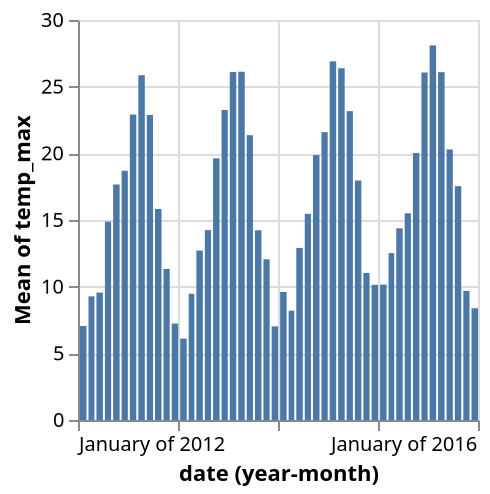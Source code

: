 {"$schema": "https://vega.github.io/schema/vega-lite/v4.json", "description": "Custom time format on x-axis.", "data": {"values": [{"date": "2012-01-01", "precipitation": 0.0, "temp_max": 12.8, "temp_min": 5.0, "wind": 4.7, "weather": "drizzle"}, {"date": "2012-01-02", "precipitation": 10.9, "temp_max": 10.6, "temp_min": 2.8, "wind": 4.5, "weather": "rain"}, {"date": "2012-01-03", "precipitation": 0.8, "temp_max": 11.7, "temp_min": 7.2, "wind": 2.3, "weather": "rain"}, {"date": "2012-01-04", "precipitation": 20.3, "temp_max": 12.2, "temp_min": 5.6, "wind": 4.7, "weather": "rain"}, {"date": "2012-01-05", "precipitation": 1.3, "temp_max": 8.9, "temp_min": 2.8, "wind": 6.1, "weather": "rain"}, {"date": "2012-01-06", "precipitation": 2.5, "temp_max": 4.4, "temp_min": 2.2, "wind": 2.2, "weather": "rain"}, {"date": "2012-01-07", "precipitation": 0.0, "temp_max": 7.2, "temp_min": 2.8, "wind": 2.3, "weather": "rain"}, {"date": "2012-01-08", "precipitation": 0.0, "temp_max": 10.0, "temp_min": 2.8, "wind": 2.0, "weather": "sun"}, {"date": "2012-01-09", "precipitation": 4.3, "temp_max": 9.4, "temp_min": 5.0, "wind": 3.4, "weather": "rain"}, {"date": "2012-01-10", "precipitation": 1.0, "temp_max": 6.1, "temp_min": 0.6, "wind": 3.4, "weather": "rain"}, {"date": "2012-01-11", "precipitation": 0.0, "temp_max": 6.1, "temp_min": -1.1, "wind": 5.1, "weather": "sun"}, {"date": "2012-01-12", "precipitation": 0.0, "temp_max": 6.1, "temp_min": -1.7, "wind": 1.9, "weather": "sun"}, {"date": "2012-01-13", "precipitation": 0.0, "temp_max": 5.0, "temp_min": -2.8, "wind": 1.3, "weather": "sun"}, {"date": "2012-01-14", "precipitation": 4.1, "temp_max": 4.4, "temp_min": 0.6, "wind": 5.3, "weather": "snow"}, {"date": "2012-01-15", "precipitation": 5.3, "temp_max": 1.1, "temp_min": -3.3, "wind": 3.2, "weather": "snow"}, {"date": "2012-01-16", "precipitation": 2.5, "temp_max": 1.7, "temp_min": -2.8, "wind": 5.0, "weather": "snow"}, {"date": "2012-01-17", "precipitation": 8.1, "temp_max": 3.3, "temp_min": 0.0, "wind": 5.6, "weather": "snow"}, {"date": "2012-01-18", "precipitation": 19.8, "temp_max": 0.0, "temp_min": -2.8, "wind": 5.0, "weather": "snow"}, {"date": "2012-01-19", "precipitation": 15.2, "temp_max": -1.1, "temp_min": -2.8, "wind": 1.6, "weather": "snow"}, {"date": "2012-01-20", "precipitation": 13.5, "temp_max": 7.2, "temp_min": -1.1, "wind": 2.3, "weather": "snow"}, {"date": "2012-01-21", "precipitation": 3.0, "temp_max": 8.3, "temp_min": 3.3, "wind": 8.2, "weather": "rain"}, {"date": "2012-01-22", "precipitation": 6.1, "temp_max": 6.7, "temp_min": 2.2, "wind": 4.8, "weather": "rain"}, {"date": "2012-01-23", "precipitation": 0.0, "temp_max": 8.3, "temp_min": 1.1, "wind": 3.6, "weather": "rain"}, {"date": "2012-01-24", "precipitation": 8.6, "temp_max": 10.0, "temp_min": 2.2, "wind": 5.1, "weather": "rain"}, {"date": "2012-01-25", "precipitation": 8.1, "temp_max": 8.9, "temp_min": 4.4, "wind": 5.4, "weather": "rain"}, {"date": "2012-01-26", "precipitation": 4.8, "temp_max": 8.9, "temp_min": 1.1, "wind": 4.8, "weather": "rain"}, {"date": "2012-01-27", "precipitation": 0.0, "temp_max": 6.7, "temp_min": -2.2, "wind": 1.4, "weather": "drizzle"}, {"date": "2012-01-28", "precipitation": 0.0, "temp_max": 6.7, "temp_min": 0.6, "wind": 2.2, "weather": "rain"}, {"date": "2012-01-29", "precipitation": 27.7, "temp_max": 9.4, "temp_min": 3.9, "wind": 4.5, "weather": "rain"}, {"date": "2012-01-30", "precipitation": 3.6, "temp_max": 8.3, "temp_min": 6.1, "wind": 5.1, "weather": "rain"}, {"date": "2012-01-31", "precipitation": 1.8, "temp_max": 9.4, "temp_min": 6.1, "wind": 3.9, "weather": "rain"}, {"date": "2012-02-01", "precipitation": 13.5, "temp_max": 8.9, "temp_min": 3.3, "wind": 2.7, "weather": "rain"}, {"date": "2012-02-02", "precipitation": 0.0, "temp_max": 8.3, "temp_min": 1.7, "wind": 2.6, "weather": "sun"}, {"date": "2012-02-03", "precipitation": 0.0, "temp_max": 14.4, "temp_min": 2.2, "wind": 5.3, "weather": "sun"}, {"date": "2012-02-04", "precipitation": 0.0, "temp_max": 15.6, "temp_min": 5.0, "wind": 4.3, "weather": "sun"}, {"date": "2012-02-05", "precipitation": 0.0, "temp_max": 13.9, "temp_min": 1.7, "wind": 2.9, "weather": "sun"}, {"date": "2012-02-06", "precipitation": 0.0, "temp_max": 16.1, "temp_min": 1.7, "wind": 5.0, "weather": "sun"}, {"date": "2012-02-07", "precipitation": 0.3, "temp_max": 15.6, "temp_min": 7.8, "wind": 5.3, "weather": "rain"}, {"date": "2012-02-08", "precipitation": 2.8, "temp_max": 10.0, "temp_min": 5.0, "wind": 2.7, "weather": "rain"}, {"date": "2012-02-09", "precipitation": 2.5, "temp_max": 11.1, "temp_min": 7.8, "wind": 2.4, "weather": "rain"}, {"date": "2012-02-10", "precipitation": 2.5, "temp_max": 12.8, "temp_min": 6.7, "wind": 3.0, "weather": "rain"}, {"date": "2012-02-11", "precipitation": 0.8, "temp_max": 8.9, "temp_min": 5.6, "wind": 3.4, "weather": "rain"}, {"date": "2012-02-12", "precipitation": 1.0, "temp_max": 8.3, "temp_min": 5.0, "wind": 1.3, "weather": "rain"}, {"date": "2012-02-13", "precipitation": 11.4, "temp_max": 7.2, "temp_min": 4.4, "wind": 1.4, "weather": "rain"}, {"date": "2012-02-14", "precipitation": 2.5, "temp_max": 6.7, "temp_min": 1.1, "wind": 3.1, "weather": "rain"}, {"date": "2012-02-15", "precipitation": 0.0, "temp_max": 7.2, "temp_min": 0.6, "wind": 1.8, "weather": "drizzle"}, {"date": "2012-02-16", "precipitation": 1.8, "temp_max": 7.2, "temp_min": 3.3, "wind": 2.1, "weather": "rain"}, {"date": "2012-02-17", "precipitation": 17.3, "temp_max": 10.0, "temp_min": 4.4, "wind": 3.4, "weather": "rain"}, {"date": "2012-02-18", "precipitation": 6.4, "temp_max": 6.7, "temp_min": 3.9, "wind": 8.1, "weather": "rain"}, {"date": "2012-02-19", "precipitation": 0.0, "temp_max": 6.7, "temp_min": 2.2, "wind": 4.7, "weather": "sun"}, {"date": "2012-02-20", "precipitation": 3.0, "temp_max": 7.8, "temp_min": 1.7, "wind": 2.9, "weather": "rain"}, {"date": "2012-02-21", "precipitation": 0.8, "temp_max": 10.0, "temp_min": 7.8, "wind": 7.5, "weather": "rain"}, {"date": "2012-02-22", "precipitation": 8.6, "temp_max": 10.0, "temp_min": 2.8, "wind": 5.9, "weather": "rain"}, {"date": "2012-02-23", "precipitation": 0.0, "temp_max": 8.3, "temp_min": 2.8, "wind": 3.9, "weather": "sun"}, {"date": "2012-02-24", "precipitation": 11.4, "temp_max": 6.7, "temp_min": 4.4, "wind": 3.5, "weather": "rain"}, {"date": "2012-02-25", "precipitation": 0.0, "temp_max": 7.2, "temp_min": 2.8, "wind": 6.4, "weather": "rain"}, {"date": "2012-02-26", "precipitation": 1.3, "temp_max": 5.0, "temp_min": -1.1, "wind": 3.4, "weather": "snow"}, {"date": "2012-02-27", "precipitation": 0.0, "temp_max": 6.7, "temp_min": -2.2, "wind": 3.0, "weather": "sun"}, {"date": "2012-02-28", "precipitation": 3.6, "temp_max": 6.7, "temp_min": -0.6, "wind": 4.2, "weather": "snow"}, {"date": "2012-02-29", "precipitation": 0.8, "temp_max": 5.0, "temp_min": 1.1, "wind": 7.0, "weather": "snow"}, {"date": "2012-03-01", "precipitation": 0.0, "temp_max": 6.1, "temp_min": 1.1, "wind": 3.1, "weather": "sun"}, {"date": "2012-03-02", "precipitation": 2.0, "temp_max": 6.7, "temp_min": 3.9, "wind": 5.1, "weather": "rain"}, {"date": "2012-03-03", "precipitation": 0.0, "temp_max": 12.2, "temp_min": 6.7, "wind": 7.0, "weather": "sun"}, {"date": "2012-03-04", "precipitation": 0.0, "temp_max": 10.6, "temp_min": 6.7, "wind": 5.6, "weather": "rain"}, {"date": "2012-03-05", "precipitation": 6.9, "temp_max": 7.8, "temp_min": 1.1, "wind": 6.2, "weather": "rain"}, {"date": "2012-03-06", "precipitation": 0.5, "temp_max": 6.7, "temp_min": 0.0, "wind": 2.7, "weather": "snow"}, {"date": "2012-03-07", "precipitation": 0.0, "temp_max": 8.9, "temp_min": -1.7, "wind": 2.7, "weather": "sun"}, {"date": "2012-03-08", "precipitation": 0.0, "temp_max": 15.6, "temp_min": 0.6, "wind": 2.5, "weather": "sun"}, {"date": "2012-03-09", "precipitation": 3.6, "temp_max": 9.4, "temp_min": 5.0, "wind": 2.8, "weather": "rain"}, {"date": "2012-03-10", "precipitation": 10.4, "temp_max": 7.2, "temp_min": 6.1, "wind": 3.4, "weather": "rain"}, {"date": "2012-03-11", "precipitation": 13.7, "temp_max": 6.7, "temp_min": 2.8, "wind": 5.8, "weather": "rain"}, {"date": "2012-03-12", "precipitation": 19.3, "temp_max": 8.3, "temp_min": 0.6, "wind": 6.2, "weather": "snow"}, {"date": "2012-03-13", "precipitation": 9.4, "temp_max": 5.6, "temp_min": 0.6, "wind": 5.3, "weather": "snow"}, {"date": "2012-03-14", "precipitation": 8.6, "temp_max": 7.8, "temp_min": 1.1, "wind": 4.7, "weather": "rain"}, {"date": "2012-03-15", "precipitation": 23.9, "temp_max": 11.1, "temp_min": 5.6, "wind": 5.8, "weather": "snow"}, {"date": "2012-03-16", "precipitation": 8.4, "temp_max": 8.9, "temp_min": 3.9, "wind": 5.1, "weather": "rain"}, {"date": "2012-03-17", "precipitation": 9.4, "temp_max": 10.0, "temp_min": 0.6, "wind": 3.8, "weather": "snow"}, {"date": "2012-03-18", "precipitation": 3.6, "temp_max": 5.0, "temp_min": -0.6, "wind": 2.7, "weather": "rain"}, {"date": "2012-03-19", "precipitation": 2.0, "temp_max": 7.2, "temp_min": -1.1, "wind": 3.0, "weather": "rain"}, {"date": "2012-03-20", "precipitation": 3.6, "temp_max": 7.8, "temp_min": 2.2, "wind": 6.4, "weather": "rain"}, {"date": "2012-03-21", "precipitation": 1.3, "temp_max": 8.9, "temp_min": 1.1, "wind": 2.5, "weather": "rain"}, {"date": "2012-03-22", "precipitation": 4.1, "temp_max": 10.0, "temp_min": 1.7, "wind": 2.1, "weather": "rain"}, {"date": "2012-03-23", "precipitation": 0.0, "temp_max": 12.2, "temp_min": 0.6, "wind": 2.8, "weather": "sun"}, {"date": "2012-03-24", "precipitation": 0.0, "temp_max": 15.0, "temp_min": 3.3, "wind": 5.2, "weather": "sun"}, {"date": "2012-03-25", "precipitation": 0.0, "temp_max": 13.3, "temp_min": 2.2, "wind": 2.7, "weather": "rain"}, {"date": "2012-03-26", "precipitation": 0.0, "temp_max": 12.8, "temp_min": 6.1, "wind": 4.3, "weather": "drizzle"}, {"date": "2012-03-27", "precipitation": 4.8, "temp_max": 14.4, "temp_min": 6.7, "wind": 3.8, "weather": "rain"}, {"date": "2012-03-28", "precipitation": 1.3, "temp_max": 10.6, "temp_min": 7.2, "wind": 5.9, "weather": "rain"}, {"date": "2012-03-29", "precipitation": 27.4, "temp_max": 10.0, "temp_min": 6.1, "wind": 4.4, "weather": "rain"}, {"date": "2012-03-30", "precipitation": 5.6, "temp_max": 9.4, "temp_min": 5.0, "wind": 4.7, "weather": "rain"}, {"date": "2012-03-31", "precipitation": 13.2, "temp_max": 10.0, "temp_min": 2.8, "wind": 3.4, "weather": "rain"}, {"date": "2012-04-01", "precipitation": 1.5, "temp_max": 8.9, "temp_min": 4.4, "wind": 6.8, "weather": "rain"}, {"date": "2012-04-02", "precipitation": 0.0, "temp_max": 16.7, "temp_min": 4.4, "wind": 3.1, "weather": "sun"}, {"date": "2012-04-03", "precipitation": 1.5, "temp_max": 11.7, "temp_min": 3.3, "wind": 3.1, "weather": "rain"}, {"date": "2012-04-04", "precipitation": 0.0, "temp_max": 10.6, "temp_min": 2.8, "wind": 2.1, "weather": "sun"}, {"date": "2012-04-05", "precipitation": 4.6, "temp_max": 9.4, "temp_min": 2.8, "wind": 1.8, "weather": "snow"}, {"date": "2012-04-06", "precipitation": 0.3, "temp_max": 11.1, "temp_min": 3.3, "wind": 2.6, "weather": "rain"}, {"date": "2012-04-07", "precipitation": 0.0, "temp_max": 16.1, "temp_min": 1.7, "wind": 4.3, "weather": "sun"}, {"date": "2012-04-08", "precipitation": 0.0, "temp_max": 21.1, "temp_min": 7.2, "wind": 4.1, "weather": "sun"}, {"date": "2012-04-09", "precipitation": 0.0, "temp_max": 20.0, "temp_min": 6.1, "wind": 2.1, "weather": "sun"}, {"date": "2012-04-10", "precipitation": 0.0, "temp_max": 17.8, "temp_min": 8.9, "wind": 3.2, "weather": "rain"}, {"date": "2012-04-11", "precipitation": 2.3, "temp_max": 11.1, "temp_min": 7.2, "wind": 2.6, "weather": "rain"}, {"date": "2012-04-12", "precipitation": 0.5, "temp_max": 13.9, "temp_min": 5.6, "wind": 2.6, "weather": "rain"}, {"date": "2012-04-13", "precipitation": 0.0, "temp_max": 15.0, "temp_min": 3.9, "wind": 4.0, "weather": "drizzle"}, {"date": "2012-04-14", "precipitation": 0.0, "temp_max": 15.6, "temp_min": 3.3, "wind": 3.0, "weather": "sun"}, {"date": "2012-04-15", "precipitation": 0.0, "temp_max": 16.1, "temp_min": 7.2, "wind": 2.9, "weather": "rain"}, {"date": "2012-04-16", "precipitation": 8.1, "temp_max": 13.3, "temp_min": 6.7, "wind": 5.8, "weather": "rain"}, {"date": "2012-04-17", "precipitation": 1.8, "temp_max": 10.0, "temp_min": 4.4, "wind": 2.0, "weather": "rain"}, {"date": "2012-04-18", "precipitation": 1.8, "temp_max": 13.3, "temp_min": 7.2, "wind": 3.9, "weather": "rain"}, {"date": "2012-04-19", "precipitation": 10.9, "temp_max": 13.9, "temp_min": 5.0, "wind": 2.6, "weather": "rain"}, {"date": "2012-04-20", "precipitation": 6.6, "temp_max": 13.3, "temp_min": 6.7, "wind": 2.7, "weather": "rain"}, {"date": "2012-04-21", "precipitation": 0.0, "temp_max": 20.0, "temp_min": 4.4, "wind": 2.3, "weather": "sun"}, {"date": "2012-04-22", "precipitation": 0.0, "temp_max": 23.3, "temp_min": 8.3, "wind": 2.6, "weather": "rain"}, {"date": "2012-04-23", "precipitation": 0.0, "temp_max": 21.7, "temp_min": 8.9, "wind": 3.5, "weather": "sun"}, {"date": "2012-04-24", "precipitation": 4.3, "temp_max": 13.9, "temp_min": 10.0, "wind": 2.8, "weather": "rain"}, {"date": "2012-04-25", "precipitation": 10.7, "temp_max": 16.7, "temp_min": 8.9, "wind": 2.6, "weather": "rain"}, {"date": "2012-04-26", "precipitation": 3.8, "temp_max": 13.9, "temp_min": 6.7, "wind": 5.2, "weather": "rain"}, {"date": "2012-04-27", "precipitation": 0.8, "temp_max": 13.3, "temp_min": 6.1, "wind": 4.8, "weather": "rain"}, {"date": "2012-04-28", "precipitation": 0.0, "temp_max": 16.1, "temp_min": 8.3, "wind": 2.5, "weather": "drizzle"}, {"date": "2012-04-29", "precipitation": 4.3, "temp_max": 15.6, "temp_min": 8.9, "wind": 1.6, "weather": "rain"}, {"date": "2012-04-30", "precipitation": 4.3, "temp_max": 12.8, "temp_min": 7.2, "wind": 8.0, "weather": "rain"}, {"date": "2012-05-01", "precipitation": 0.5, "temp_max": 11.7, "temp_min": 6.1, "wind": 6.4, "weather": "rain"}, {"date": "2012-05-02", "precipitation": 0.5, "temp_max": 13.3, "temp_min": 5.6, "wind": 2.5, "weather": "rain"}, {"date": "2012-05-03", "precipitation": 18.5, "temp_max": 11.1, "temp_min": 7.2, "wind": 3.4, "weather": "rain"}, {"date": "2012-05-04", "precipitation": 1.8, "temp_max": 12.2, "temp_min": 6.1, "wind": 4.6, "weather": "rain"}, {"date": "2012-05-05", "precipitation": 0.0, "temp_max": 13.3, "temp_min": 5.0, "wind": 2.3, "weather": "sun"}, {"date": "2012-05-06", "precipitation": 0.0, "temp_max": 17.8, "temp_min": 5.0, "wind": 2.4, "weather": "sun"}, {"date": "2012-05-07", "precipitation": 0.0, "temp_max": 23.9, "temp_min": 6.1, "wind": 2.2, "weather": "sun"}, {"date": "2012-05-08", "precipitation": 0.0, "temp_max": 18.3, "temp_min": 9.4, "wind": 3.0, "weather": "sun"}, {"date": "2012-05-09", "precipitation": 0.0, "temp_max": 13.3, "temp_min": 6.7, "wind": 3.9, "weather": "rain"}, {"date": "2012-05-10", "precipitation": 0.0, "temp_max": 14.4, "temp_min": 3.9, "wind": 3.0, "weather": "sun"}, {"date": "2012-05-11", "precipitation": 0.0, "temp_max": 18.3, "temp_min": 4.4, "wind": 4.3, "weather": "sun"}, {"date": "2012-05-12", "precipitation": 0.0, "temp_max": 24.4, "temp_min": 6.7, "wind": 3.4, "weather": "sun"}, {"date": "2012-05-13", "precipitation": 0.0, "temp_max": 25.6, "temp_min": 9.4, "wind": 4.2, "weather": "sun"}, {"date": "2012-05-14", "precipitation": 0.0, "temp_max": 26.7, "temp_min": 12.8, "wind": 3.8, "weather": "sun"}, {"date": "2012-05-15", "precipitation": 0.0, "temp_max": 24.4, "temp_min": 9.4, "wind": 4.1, "weather": "drizzle"}, {"date": "2012-05-16", "precipitation": 0.0, "temp_max": 19.4, "temp_min": 9.4, "wind": 3.5, "weather": "sun"}, {"date": "2012-05-17", "precipitation": 0.0, "temp_max": 17.8, "temp_min": 6.7, "wind": 2.9, "weather": "rain"}, {"date": "2012-05-18", "precipitation": 0.0, "temp_max": 15.6, "temp_min": 7.8, "wind": 3.1, "weather": "rain"}, {"date": "2012-05-19", "precipitation": 0.0, "temp_max": 19.4, "temp_min": 7.2, "wind": 1.5, "weather": "sun"}, {"date": "2012-05-20", "precipitation": 6.4, "temp_max": 14.4, "temp_min": 11.7, "wind": 1.3, "weather": "rain"}, {"date": "2012-05-21", "precipitation": 14.0, "temp_max": 16.7, "temp_min": 10.0, "wind": 4.0, "weather": "rain"}, {"date": "2012-05-22", "precipitation": 6.1, "temp_max": 12.8, "temp_min": 8.9, "wind": 4.8, "weather": "rain"}, {"date": "2012-05-23", "precipitation": 0.3, "temp_max": 14.4, "temp_min": 8.9, "wind": 6.3, "weather": "rain"}, {"date": "2012-05-24", "precipitation": 0.0, "temp_max": 17.2, "temp_min": 8.9, "wind": 3.3, "weather": "rain"}, {"date": "2012-05-25", "precipitation": 0.0, "temp_max": 22.2, "temp_min": 8.9, "wind": 3.1, "weather": "rain"}, {"date": "2012-05-26", "precipitation": 0.0, "temp_max": 22.2, "temp_min": 8.9, "wind": 3.6, "weather": "sun"}, {"date": "2012-05-27", "precipitation": 0.0, "temp_max": 17.2, "temp_min": 11.7, "wind": 3.7, "weather": "sun"}, {"date": "2012-05-28", "precipitation": 0.0, "temp_max": 16.7, "temp_min": 10.0, "wind": 3.4, "weather": "rain"}, {"date": "2012-05-29", "precipitation": 0.0, "temp_max": 16.1, "temp_min": 7.8, "wind": 1.8, "weather": "sun"}, {"date": "2012-05-30", "precipitation": 0.3, "temp_max": 18.9, "temp_min": 11.1, "wind": 1.5, "weather": "rain"}, {"date": "2012-05-31", "precipitation": 3.8, "temp_max": 17.8, "temp_min": 12.2, "wind": 2.7, "weather": "rain"}, {"date": "2012-06-01", "precipitation": 6.6, "temp_max": 20.0, "temp_min": 12.8, "wind": 3.7, "weather": "rain"}, {"date": "2012-06-02", "precipitation": 0.3, "temp_max": 18.9, "temp_min": 10.6, "wind": 3.7, "weather": "rain"}, {"date": "2012-06-03", "precipitation": 0.0, "temp_max": 17.2, "temp_min": 9.4, "wind": 2.9, "weather": "sun"}, {"date": "2012-06-04", "precipitation": 1.3, "temp_max": 12.8, "temp_min": 8.9, "wind": 3.1, "weather": "rain"}, {"date": "2012-06-05", "precipitation": 16.0, "temp_max": 13.3, "temp_min": 8.3, "wind": 3.3, "weather": "rain"}, {"date": "2012-06-06", "precipitation": 0.0, "temp_max": 16.1, "temp_min": 6.1, "wind": 3.4, "weather": "sun"}, {"date": "2012-06-07", "precipitation": 16.5, "temp_max": 16.1, "temp_min": 8.9, "wind": 3.5, "weather": "rain"}, {"date": "2012-06-08", "precipitation": 1.5, "temp_max": 15.0, "temp_min": 8.3, "wind": 3.0, "weather": "rain"}, {"date": "2012-06-09", "precipitation": 0.0, "temp_max": 17.2, "temp_min": 8.3, "wind": 4.7, "weather": "rain"}, {"date": "2012-06-10", "precipitation": 0.0, "temp_max": 18.9, "temp_min": 10.0, "wind": 2.9, "weather": "sun"}, {"date": "2012-06-11", "precipitation": 0.0, "temp_max": 23.3, "temp_min": 10.0, "wind": 1.8, "weather": "rain"}, {"date": "2012-06-12", "precipitation": 0.8, "temp_max": 18.3, "temp_min": 12.8, "wind": 3.9, "weather": "rain"}, {"date": "2012-06-13", "precipitation": 0.0, "temp_max": 16.1, "temp_min": 11.1, "wind": 4.3, "weather": "sun"}, {"date": "2012-06-14", "precipitation": 0.0, "temp_max": 17.2, "temp_min": 10.0, "wind": 2.7, "weather": "sun"}, {"date": "2012-06-15", "precipitation": 0.0, "temp_max": 22.2, "temp_min": 9.4, "wind": 1.7, "weather": "sun"}, {"date": "2012-06-16", "precipitation": 0.0, "temp_max": 21.1, "temp_min": 15.0, "wind": 4.1, "weather": "rain"}, {"date": "2012-06-17", "precipitation": 0.0, "temp_max": 18.9, "temp_min": 11.7, "wind": 6.4, "weather": "sun"}, {"date": "2012-06-18", "precipitation": 3.0, "temp_max": 17.2, "temp_min": 10.0, "wind": 3.8, "weather": "rain"}, {"date": "2012-06-19", "precipitation": 1.0, "temp_max": 19.4, "temp_min": 10.0, "wind": 3.0, "weather": "rain"}, {"date": "2012-06-20", "precipitation": 0.0, "temp_max": 24.4, "temp_min": 10.0, "wind": 3.0, "weather": "sun"}, {"date": "2012-06-21", "precipitation": 0.0, "temp_max": 23.9, "temp_min": 11.7, "wind": 2.1, "weather": "sun"}, {"date": "2012-06-22", "precipitation": 15.7, "temp_max": 13.9, "temp_min": 11.7, "wind": 1.9, "weather": "rain"}, {"date": "2012-06-23", "precipitation": 8.6, "temp_max": 15.6, "temp_min": 9.4, "wind": 2.5, "weather": "rain"}, {"date": "2012-06-24", "precipitation": 0.0, "temp_max": 19.4, "temp_min": 9.4, "wind": 2.0, "weather": "drizzle"}, {"date": "2012-06-25", "precipitation": 0.5, "temp_max": 19.4, "temp_min": 11.1, "wind": 3.1, "weather": "rain"}, {"date": "2012-06-26", "precipitation": 0.0, "temp_max": 18.3, "temp_min": 10.6, "wind": 3.4, "weather": "rain"}, {"date": "2012-06-27", "precipitation": 0.0, "temp_max": 22.8, "temp_min": 8.9, "wind": 1.8, "weather": "sun"}, {"date": "2012-06-28", "precipitation": 0.0, "temp_max": 22.2, "temp_min": 11.7, "wind": 2.5, "weather": "rain"}, {"date": "2012-06-29", "precipitation": 0.3, "temp_max": 21.7, "temp_min": 15.0, "wind": 1.9, "weather": "rain"}, {"date": "2012-06-30", "precipitation": 3.0, "temp_max": 20.0, "temp_min": 13.3, "wind": 2.4, "weather": "rain"}, {"date": "2012-07-01", "precipitation": 0.0, "temp_max": 20.0, "temp_min": 12.2, "wind": 2.3, "weather": "rain"}, {"date": "2012-07-02", "precipitation": 2.0, "temp_max": 18.9, "temp_min": 11.7, "wind": 2.1, "weather": "rain"}, {"date": "2012-07-03", "precipitation": 5.8, "temp_max": 18.3, "temp_min": 10.6, "wind": 6.0, "weather": "rain"}, {"date": "2012-07-04", "precipitation": 0.0, "temp_max": 20.6, "temp_min": 9.4, "wind": 3.8, "weather": "sun"}, {"date": "2012-07-05", "precipitation": 0.0, "temp_max": 24.4, "temp_min": 10.6, "wind": 3.1, "weather": "drizzle"}, {"date": "2012-07-06", "precipitation": 0.0, "temp_max": 25.0, "temp_min": 11.1, "wind": 2.1, "weather": "sun"}, {"date": "2012-07-07", "precipitation": 0.0, "temp_max": 26.7, "temp_min": 12.8, "wind": 3.8, "weather": "sun"}, {"date": "2012-07-08", "precipitation": 0.0, "temp_max": 28.3, "temp_min": 14.4, "wind": 2.8, "weather": "rain"}, {"date": "2012-07-09", "precipitation": 1.5, "temp_max": 25.0, "temp_min": 12.8, "wind": 2.0, "weather": "rain"}, {"date": "2012-07-10", "precipitation": 0.0, "temp_max": 23.9, "temp_min": 11.1, "wind": 2.3, "weather": "drizzle"}, {"date": "2012-07-11", "precipitation": 0.0, "temp_max": 27.8, "temp_min": 13.3, "wind": 2.9, "weather": "fog"}, {"date": "2012-07-12", "precipitation": 0.0, "temp_max": 25.6, "temp_min": 13.3, "wind": 2.7, "weather": "drizzle"}, {"date": "2012-07-13", "precipitation": 0.5, "temp_max": 23.3, "temp_min": 13.9, "wind": 2.2, "weather": "rain"}, {"date": "2012-07-14", "precipitation": 0.0, "temp_max": 25.0, "temp_min": 15.0, "wind": 2.2, "weather": "rain"}, {"date": "2012-07-15", "precipitation": 0.0, "temp_max": 18.9, "temp_min": 13.3, "wind": 3.8, "weather": "rain"}, {"date": "2012-07-16", "precipitation": 0.3, "temp_max": 26.1, "temp_min": 13.3, "wind": 2.5, "weather": "rain"}, {"date": "2012-07-17", "precipitation": 0.0, "temp_max": 21.7, "temp_min": 15.0, "wind": 2.6, "weather": "sun"}, {"date": "2012-07-18", "precipitation": 0.0, "temp_max": 21.1, "temp_min": 14.4, "wind": 2.9, "weather": "sun"}, {"date": "2012-07-19", "precipitation": 0.0, "temp_max": 25.0, "temp_min": 14.4, "wind": 2.2, "weather": "sun"}, {"date": "2012-07-20", "precipitation": 15.2, "temp_max": 19.4, "temp_min": 13.9, "wind": 4.0, "weather": "rain"}, {"date": "2012-07-21", "precipitation": 0.0, "temp_max": 23.9, "temp_min": 13.9, "wind": 2.3, "weather": "sun"}, {"date": "2012-07-22", "precipitation": 1.0, "temp_max": 20.6, "temp_min": 12.2, "wind": 3.9, "weather": "rain"}, {"date": "2012-07-23", "precipitation": 0.0, "temp_max": 18.9, "temp_min": 11.1, "wind": 3.3, "weather": "rain"}, {"date": "2012-07-24", "precipitation": 0.0, "temp_max": 23.3, "temp_min": 12.2, "wind": 4.3, "weather": "sun"}, {"date": "2012-07-25", "precipitation": 0.0, "temp_max": 26.7, "temp_min": 12.8, "wind": 2.6, "weather": "sun"}, {"date": "2012-07-26", "precipitation": 0.0, "temp_max": 25.6, "temp_min": 12.8, "wind": 2.2, "weather": "drizzle"}, {"date": "2012-07-27", "precipitation": 0.0, "temp_max": 18.9, "temp_min": 13.9, "wind": 2.8, "weather": "drizzle"}, {"date": "2012-07-28", "precipitation": 0.0, "temp_max": 22.2, "temp_min": 13.3, "wind": 1.7, "weather": "drizzle"}, {"date": "2012-07-29", "precipitation": 0.0, "temp_max": 22.8, "temp_min": 15.0, "wind": 2.0, "weather": "sun"}, {"date": "2012-07-30", "precipitation": 0.0, "temp_max": 19.4, "temp_min": 13.3, "wind": 3.0, "weather": "sun"}, {"date": "2012-07-31", "precipitation": 0.0, "temp_max": 22.8, "temp_min": 13.9, "wind": 2.8, "weather": "sun"}, {"date": "2012-08-01", "precipitation": 0.0, "temp_max": 23.9, "temp_min": 13.3, "wind": 2.2, "weather": "drizzle"}, {"date": "2012-08-02", "precipitation": 0.0, "temp_max": 23.3, "temp_min": 12.2, "wind": 2.5, "weather": "sun"}, {"date": "2012-08-03", "precipitation": 0.0, "temp_max": 27.2, "temp_min": 12.8, "wind": 3.9, "weather": "sun"}, {"date": "2012-08-04", "precipitation": 0.0, "temp_max": 33.9, "temp_min": 16.7, "wind": 3.7, "weather": "sun"}, {"date": "2012-08-05", "precipitation": 0.0, "temp_max": 33.9, "temp_min": 17.8, "wind": 1.9, "weather": "sun"}, {"date": "2012-08-06", "precipitation": 0.0, "temp_max": 28.3, "temp_min": 15.6, "wind": 2.5, "weather": "rain"}, {"date": "2012-08-07", "precipitation": 0.0, "temp_max": 21.1, "temp_min": 15.0, "wind": 2.6, "weather": "drizzle"}, {"date": "2012-08-08", "precipitation": 0.0, "temp_max": 22.2, "temp_min": 15.0, "wind": 3.1, "weather": "sun"}, {"date": "2012-08-09", "precipitation": 0.0, "temp_max": 24.4, "temp_min": 14.4, "wind": 3.8, "weather": "drizzle"}, {"date": "2012-08-10", "precipitation": 0.0, "temp_max": 25.6, "temp_min": 12.2, "wind": 2.3, "weather": "sun"}, {"date": "2012-08-11", "precipitation": 0.0, "temp_max": 28.3, "temp_min": 13.3, "wind": 2.5, "weather": "sun"}, {"date": "2012-08-12", "precipitation": 0.0, "temp_max": 30.6, "temp_min": 15.0, "wind": 3.0, "weather": "sun"}, {"date": "2012-08-13", "precipitation": 0.0, "temp_max": 30.6, "temp_min": 15.0, "wind": 2.8, "weather": "sun"}, {"date": "2012-08-14", "precipitation": 0.0, "temp_max": 28.9, "temp_min": 13.9, "wind": 2.8, "weather": "sun"}, {"date": "2012-08-15", "precipitation": 0.0, "temp_max": 31.1, "temp_min": 16.7, "wind": 4.7, "weather": "sun"}, {"date": "2012-08-16", "precipitation": 0.0, "temp_max": 34.4, "temp_min": 18.3, "wind": 2.8, "weather": "sun"}, {"date": "2012-08-17", "precipitation": 0.0, "temp_max": 32.8, "temp_min": 16.1, "wind": 1.8, "weather": "sun"}, {"date": "2012-08-18", "precipitation": 0.0, "temp_max": 21.7, "temp_min": 14.4, "wind": 3.0, "weather": "drizzle"}, {"date": "2012-08-19", "precipitation": 0.0, "temp_max": 23.3, "temp_min": 15.0, "wind": 2.7, "weather": "drizzle"}, {"date": "2012-08-20", "precipitation": 0.0, "temp_max": 25.6, "temp_min": 15.0, "wind": 1.9, "weather": "sun"}, {"date": "2012-08-21", "precipitation": 0.0, "temp_max": 23.3, "temp_min": 13.3, "wind": 3.0, "weather": "rain"}, {"date": "2012-08-22", "precipitation": 0.0, "temp_max": 22.2, "temp_min": 13.3, "wind": 2.3, "weather": "sun"}, {"date": "2012-08-23", "precipitation": 0.0, "temp_max": 21.1, "temp_min": 13.9, "wind": 3.8, "weather": "sun"}, {"date": "2012-08-24", "precipitation": 0.0, "temp_max": 22.2, "temp_min": 10.0, "wind": 3.3, "weather": "sun"}, {"date": "2012-08-25", "precipitation": 0.0, "temp_max": 26.1, "temp_min": 11.7, "wind": 3.2, "weather": "sun"}, {"date": "2012-08-26", "precipitation": 0.0, "temp_max": 21.1, "temp_min": 12.2, "wind": 3.4, "weather": "sun"}, {"date": "2012-08-27", "precipitation": 0.0, "temp_max": 23.9, "temp_min": 13.3, "wind": 1.8, "weather": "sun"}, {"date": "2012-08-28", "precipitation": 0.0, "temp_max": 22.8, "temp_min": 12.2, "wind": 3.2, "weather": "sun"}, {"date": "2012-08-29", "precipitation": 0.0, "temp_max": 22.8, "temp_min": 13.3, "wind": 2.4, "weather": "sun"}, {"date": "2012-08-30", "precipitation": 0.0, "temp_max": 22.8, "temp_min": 12.8, "wind": 1.9, "weather": "sun"}, {"date": "2012-08-31", "precipitation": 0.0, "temp_max": 22.2, "temp_min": 10.6, "wind": 2.9, "weather": "sun"}, {"date": "2012-09-01", "precipitation": 0.0, "temp_max": 21.7, "temp_min": 10.6, "wind": 2.1, "weather": "sun"}, {"date": "2012-09-02", "precipitation": 0.0, "temp_max": 21.1, "temp_min": 10.0, "wind": 2.0, "weather": "sun"}, {"date": "2012-09-03", "precipitation": 0.0, "temp_max": 22.8, "temp_min": 12.8, "wind": 3.3, "weather": "sun"}, {"date": "2012-09-04", "precipitation": 0.0, "temp_max": 24.4, "temp_min": 11.1, "wind": 3.1, "weather": "sun"}, {"date": "2012-09-05", "precipitation": 0.0, "temp_max": 26.1, "temp_min": 11.7, "wind": 2.6, "weather": "sun"}, {"date": "2012-09-06", "precipitation": 0.0, "temp_max": 28.3, "temp_min": 14.4, "wind": 4.2, "weather": "sun"}, {"date": "2012-09-07", "precipitation": 0.0, "temp_max": 32.2, "temp_min": 13.3, "wind": 3.1, "weather": "sun"}, {"date": "2012-09-08", "precipitation": 0.0, "temp_max": 25.0, "temp_min": 13.3, "wind": 3.0, "weather": "sun"}, {"date": "2012-09-09", "precipitation": 0.3, "temp_max": 18.9, "temp_min": 13.9, "wind": 5.0, "weather": "rain"}, {"date": "2012-09-10", "precipitation": 0.3, "temp_max": 20.0, "temp_min": 11.7, "wind": 3.9, "weather": "rain"}, {"date": "2012-09-11", "precipitation": 0.0, "temp_max": 20.0, "temp_min": 8.9, "wind": 4.2, "weather": "sun"}, {"date": "2012-09-12", "precipitation": 0.0, "temp_max": 22.2, "temp_min": 10.0, "wind": 5.6, "weather": "sun"}, {"date": "2012-09-13", "precipitation": 0.0, "temp_max": 27.8, "temp_min": 11.7, "wind": 3.6, "weather": "sun"}, {"date": "2012-09-14", "precipitation": 0.0, "temp_max": 26.1, "temp_min": 11.1, "wind": 1.5, "weather": "sun"}, {"date": "2012-09-15", "precipitation": 0.0, "temp_max": 22.2, "temp_min": 11.1, "wind": 1.9, "weather": "sun"}, {"date": "2012-09-16", "precipitation": 0.0, "temp_max": 24.4, "temp_min": 9.4, "wind": 2.3, "weather": "sun"}, {"date": "2012-09-17", "precipitation": 0.0, "temp_max": 27.8, "temp_min": 11.7, "wind": 2.2, "weather": "fog"}, {"date": "2012-09-18", "precipitation": 0.0, "temp_max": 27.8, "temp_min": 11.7, "wind": 1.4, "weather": "sun"}, {"date": "2012-09-19", "precipitation": 0.0, "temp_max": 23.9, "temp_min": 11.7, "wind": 1.9, "weather": "drizzle"}, {"date": "2012-09-20", "precipitation": 0.0, "temp_max": 19.4, "temp_min": 10.0, "wind": 2.5, "weather": "drizzle"}, {"date": "2012-09-21", "precipitation": 0.0, "temp_max": 16.1, "temp_min": 12.8, "wind": 2.1, "weather": "drizzle"}, {"date": "2012-09-22", "precipitation": 0.3, "temp_max": 19.4, "temp_min": 11.7, "wind": 1.1, "weather": "rain"}, {"date": "2012-09-23", "precipitation": 0.0, "temp_max": 19.4, "temp_min": 10.0, "wind": 1.4, "weather": "fog"}, {"date": "2012-09-24", "precipitation": 0.0, "temp_max": 21.1, "temp_min": 10.0, "wind": 1.8, "weather": "fog"}, {"date": "2012-09-25", "precipitation": 0.0, "temp_max": 19.4, "temp_min": 11.1, "wind": 1.7, "weather": "sun"}, {"date": "2012-09-26", "precipitation": 0.0, "temp_max": 19.4, "temp_min": 9.4, "wind": 1.7, "weather": "drizzle"}, {"date": "2012-09-27", "precipitation": 0.0, "temp_max": 22.8, "temp_min": 10.0, "wind": 1.7, "weather": "drizzle"}, {"date": "2012-09-28", "precipitation": 0.0, "temp_max": 25.0, "temp_min": 12.2, "wind": 1.1, "weather": "rain"}, {"date": "2012-09-29", "precipitation": 0.0, "temp_max": 20.6, "temp_min": 12.2, "wind": 4.3, "weather": "sun"}, {"date": "2012-09-30", "precipitation": 0.0, "temp_max": 21.1, "temp_min": 7.8, "wind": 3.1, "weather": "sun"}, {"date": "2012-10-01", "precipitation": 0.0, "temp_max": 23.3, "temp_min": 8.9, "wind": 3.0, "weather": "sun"}, {"date": "2012-10-02", "precipitation": 0.0, "temp_max": 17.8, "temp_min": 10.0, "wind": 4.1, "weather": "sun"}, {"date": "2012-10-03", "precipitation": 0.0, "temp_max": 18.9, "temp_min": 7.8, "wind": 7.3, "weather": "sun"}, {"date": "2012-10-04", "precipitation": 0.0, "temp_max": 18.9, "temp_min": 8.3, "wind": 6.5, "weather": "sun"}, {"date": "2012-10-05", "precipitation": 0.0, "temp_max": 21.7, "temp_min": 8.9, "wind": 5.7, "weather": "sun"}, {"date": "2012-10-06", "precipitation": 0.0, "temp_max": 23.9, "temp_min": 7.8, "wind": 5.1, "weather": "sun"}, {"date": "2012-10-07", "precipitation": 0.0, "temp_max": 23.9, "temp_min": 7.8, "wind": 1.3, "weather": "sun"}, {"date": "2012-10-08", "precipitation": 0.0, "temp_max": 21.1, "temp_min": 7.8, "wind": 1.9, "weather": "sun"}, {"date": "2012-10-09", "precipitation": 0.0, "temp_max": 16.1, "temp_min": 8.9, "wind": 1.6, "weather": "drizzle"}, {"date": "2012-10-10", "precipitation": 0.0, "temp_max": 12.2, "temp_min": 8.3, "wind": 1.4, "weather": "drizzle"}, {"date": "2012-10-11", "precipitation": 0.0, "temp_max": 13.9, "temp_min": 7.2, "wind": 1.3, "weather": "drizzle"}, {"date": "2012-10-12", "precipitation": 2.0, "temp_max": 13.9, "temp_min": 8.9, "wind": 4.6, "weather": "rain"}, {"date": "2012-10-13", "precipitation": 4.8, "temp_max": 15.6, "temp_min": 12.2, "wind": 3.9, "weather": "rain"}, {"date": "2012-10-14", "precipitation": 16.5, "temp_max": 17.8, "temp_min": 13.3, "wind": 3.4, "weather": "rain"}, {"date": "2012-10-15", "precipitation": 7.9, "temp_max": 17.2, "temp_min": 11.1, "wind": 4.6, "weather": "rain"}, {"date": "2012-10-16", "precipitation": 0.0, "temp_max": 16.1, "temp_min": 8.3, "wind": 5.5, "weather": "sun"}, {"date": "2012-10-17", "precipitation": 0.0, "temp_max": 14.4, "temp_min": 6.1, "wind": 1.6, "weather": "sun"}, {"date": "2012-10-18", "precipitation": 20.8, "temp_max": 17.8, "temp_min": 6.7, "wind": 2.0, "weather": "rain"}, {"date": "2012-10-19", "precipitation": 4.8, "temp_max": 15.0, "temp_min": 9.4, "wind": 5.3, "weather": "rain"}, {"date": "2012-10-20", "precipitation": 0.5, "temp_max": 11.1, "temp_min": 6.1, "wind": 5.7, "weather": "rain"}, {"date": "2012-10-21", "precipitation": 6.4, "temp_max": 11.7, "temp_min": 4.4, "wind": 2.7, "weather": "rain"}, {"date": "2012-10-22", "precipitation": 8.9, "temp_max": 7.8, "temp_min": 3.3, "wind": 2.6, "weather": "rain"}, {"date": "2012-10-23", "precipitation": 0.0, "temp_max": 11.1, "temp_min": 5.6, "wind": 3.0, "weather": "rain"}, {"date": "2012-10-24", "precipitation": 7.1, "temp_max": 11.7, "temp_min": 6.1, "wind": 2.1, "weather": "rain"}, {"date": "2012-10-25", "precipitation": 0.0, "temp_max": 11.7, "temp_min": 6.7, "wind": 1.5, "weather": "sun"}, {"date": "2012-10-26", "precipitation": 1.5, "temp_max": 11.1, "temp_min": 7.2, "wind": 2.5, "weather": "rain"}, {"date": "2012-10-27", "precipitation": 23.1, "temp_max": 14.4, "temp_min": 9.4, "wind": 5.1, "weather": "rain"}, {"date": "2012-10-28", "precipitation": 6.1, "temp_max": 14.4, "temp_min": 10.0, "wind": 3.8, "weather": "rain"}, {"date": "2012-10-29", "precipitation": 10.9, "temp_max": 15.6, "temp_min": 10.0, "wind": 4.9, "weather": "rain"}, {"date": "2012-10-30", "precipitation": 34.5, "temp_max": 15.0, "temp_min": 12.2, "wind": 2.8, "weather": "rain"}, {"date": "2012-10-31", "precipitation": 14.5, "temp_max": 15.6, "temp_min": 11.1, "wind": 2.7, "weather": "rain"}, {"date": "2012-11-01", "precipitation": 9.7, "temp_max": 15.0, "temp_min": 10.6, "wind": 3.0, "weather": "rain"}, {"date": "2012-11-02", "precipitation": 5.6, "temp_max": 15.0, "temp_min": 10.6, "wind": 1.0, "weather": "rain"}, {"date": "2012-11-03", "precipitation": 0.5, "temp_max": 15.6, "temp_min": 11.1, "wind": 3.6, "weather": "rain"}, {"date": "2012-11-04", "precipitation": 8.1, "temp_max": 17.8, "temp_min": 12.8, "wind": 3.8, "weather": "rain"}, {"date": "2012-11-05", "precipitation": 0.8, "temp_max": 15.0, "temp_min": 7.8, "wind": 4.0, "weather": "rain"}, {"date": "2012-11-06", "precipitation": 0.3, "temp_max": 12.8, "temp_min": 6.7, "wind": 3.5, "weather": "rain"}, {"date": "2012-11-07", "precipitation": 0.0, "temp_max": 12.2, "temp_min": 3.9, "wind": 3.4, "weather": "rain"}, {"date": "2012-11-08", "precipitation": 0.0, "temp_max": 10.0, "temp_min": 1.1, "wind": 3.4, "weather": "rain"}, {"date": "2012-11-09", "precipitation": 0.0, "temp_max": 8.9, "temp_min": 1.1, "wind": 2.0, "weather": "rain"}, {"date": "2012-11-10", "precipitation": 0.0, "temp_max": 7.8, "temp_min": -0.6, "wind": 2.2, "weather": "sun"}, {"date": "2012-11-11", "precipitation": 15.2, "temp_max": 8.9, "temp_min": 1.1, "wind": 3.0, "weather": "rain"}, {"date": "2012-11-12", "precipitation": 3.6, "temp_max": 12.8, "temp_min": 6.1, "wind": 3.0, "weather": "rain"}, {"date": "2012-11-13", "precipitation": 5.3, "temp_max": 11.1, "temp_min": 7.8, "wind": 2.5, "weather": "rain"}, {"date": "2012-11-14", "precipitation": 0.8, "temp_max": 11.1, "temp_min": 5.0, "wind": 2.6, "weather": "rain"}, {"date": "2012-11-15", "precipitation": 0.0, "temp_max": 9.4, "temp_min": 2.8, "wind": 2.4, "weather": "drizzle"}, {"date": "2012-11-16", "precipitation": 5.6, "temp_max": 9.4, "temp_min": 2.2, "wind": 1.6, "weather": "rain"}, {"date": "2012-11-17", "precipitation": 6.1, "temp_max": 12.2, "temp_min": 6.1, "wind": 5.3, "weather": "rain"}, {"date": "2012-11-18", "precipitation": 7.9, "temp_max": 10.0, "temp_min": 6.1, "wind": 4.9, "weather": "rain"}, {"date": "2012-11-19", "precipitation": 54.1, "temp_max": 13.3, "temp_min": 8.3, "wind": 6.0, "weather": "rain"}, {"date": "2012-11-20", "precipitation": 3.8, "temp_max": 11.1, "temp_min": 7.2, "wind": 4.2, "weather": "rain"}, {"date": "2012-11-21", "precipitation": 11.2, "temp_max": 8.3, "temp_min": 3.9, "wind": 5.5, "weather": "rain"}, {"date": "2012-11-22", "precipitation": 0.0, "temp_max": 8.9, "temp_min": 2.8, "wind": 1.5, "weather": "rain"}, {"date": "2012-11-23", "precipitation": 32.0, "temp_max": 9.4, "temp_min": 6.1, "wind": 2.4, "weather": "rain"}, {"date": "2012-11-24", "precipitation": 0.0, "temp_max": 8.9, "temp_min": 3.9, "wind": 1.2, "weather": "rain"}, {"date": "2012-11-25", "precipitation": 0.0, "temp_max": 8.3, "temp_min": 1.1, "wind": 3.6, "weather": "drizzle"}, {"date": "2012-11-26", "precipitation": 0.0, "temp_max": 9.4, "temp_min": 1.7, "wind": 3.8, "weather": "fog"}, {"date": "2012-11-27", "precipitation": 0.0, "temp_max": 10.0, "temp_min": 1.7, "wind": 1.5, "weather": "sun"}, {"date": "2012-11-28", "precipitation": 2.8, "temp_max": 9.4, "temp_min": 2.2, "wind": 2.9, "weather": "rain"}, {"date": "2012-11-29", "precipitation": 1.5, "temp_max": 12.8, "temp_min": 7.8, "wind": 4.2, "weather": "rain"}, {"date": "2012-11-30", "precipitation": 35.6, "temp_max": 15.0, "temp_min": 7.8, "wind": 4.6, "weather": "rain"}, {"date": "2012-12-01", "precipitation": 4.1, "temp_max": 13.3, "temp_min": 8.3, "wind": 5.5, "weather": "rain"}, {"date": "2012-12-02", "precipitation": 19.6, "temp_max": 8.3, "temp_min": 7.2, "wind": 6.2, "weather": "rain"}, {"date": "2012-12-03", "precipitation": 13.0, "temp_max": 9.4, "temp_min": 7.2, "wind": 4.4, "weather": "rain"}, {"date": "2012-12-04", "precipitation": 14.2, "temp_max": 11.7, "temp_min": 7.2, "wind": 6.2, "weather": "rain"}, {"date": "2012-12-05", "precipitation": 1.5, "temp_max": 8.9, "temp_min": 4.4, "wind": 5.0, "weather": "rain"}, {"date": "2012-12-06", "precipitation": 1.5, "temp_max": 7.2, "temp_min": 6.1, "wind": 5.1, "weather": "rain"}, {"date": "2012-12-07", "precipitation": 1.0, "temp_max": 7.8, "temp_min": 3.3, "wind": 4.6, "weather": "rain"}, {"date": "2012-12-08", "precipitation": 0.0, "temp_max": 6.7, "temp_min": 3.3, "wind": 2.0, "weather": "sun"}, {"date": "2012-12-09", "precipitation": 1.5, "temp_max": 6.7, "temp_min": 2.8, "wind": 2.1, "weather": "rain"}, {"date": "2012-12-10", "precipitation": 0.5, "temp_max": 7.2, "temp_min": 5.6, "wind": 1.8, "weather": "rain"}, {"date": "2012-12-11", "precipitation": 3.0, "temp_max": 7.8, "temp_min": 5.6, "wind": 4.5, "weather": "rain"}, {"date": "2012-12-12", "precipitation": 8.1, "temp_max": 6.7, "temp_min": 4.4, "wind": 2.0, "weather": "rain"}, {"date": "2012-12-13", "precipitation": 2.3, "temp_max": 7.2, "temp_min": 3.3, "wind": 2.8, "weather": "rain"}, {"date": "2012-12-14", "precipitation": 7.9, "temp_max": 6.1, "temp_min": 1.1, "wind": 1.7, "weather": "rain"}, {"date": "2012-12-15", "precipitation": 5.3, "temp_max": 4.4, "temp_min": 0.6, "wind": 5.1, "weather": "snow"}, {"date": "2012-12-16", "precipitation": 22.6, "temp_max": 6.7, "temp_min": 3.3, "wind": 5.5, "weather": "snow"}, {"date": "2012-12-17", "precipitation": 2.0, "temp_max": 8.3, "temp_min": 1.7, "wind": 9.5, "weather": "rain"}, {"date": "2012-12-18", "precipitation": 3.3, "temp_max": 3.9, "temp_min": 0.6, "wind": 5.3, "weather": "snow"}, {"date": "2012-12-19", "precipitation": 13.7, "temp_max": 8.3, "temp_min": 1.7, "wind": 5.8, "weather": "snow"}, {"date": "2012-12-20", "precipitation": 13.2, "temp_max": 7.2, "temp_min": 0.6, "wind": 3.7, "weather": "rain"}, {"date": "2012-12-21", "precipitation": 1.8, "temp_max": 8.3, "temp_min": -1.7, "wind": 1.7, "weather": "rain"}, {"date": "2012-12-22", "precipitation": 3.3, "temp_max": 8.3, "temp_min": 3.9, "wind": 3.5, "weather": "rain"}, {"date": "2012-12-23", "precipitation": 6.6, "temp_max": 7.2, "temp_min": 3.3, "wind": 2.5, "weather": "rain"}, {"date": "2012-12-24", "precipitation": 0.3, "temp_max": 5.6, "temp_min": 2.8, "wind": 2.8, "weather": "rain"}, {"date": "2012-12-25", "precipitation": 13.5, "temp_max": 5.6, "temp_min": 2.8, "wind": 4.2, "weather": "snow"}, {"date": "2012-12-26", "precipitation": 4.6, "temp_max": 6.7, "temp_min": 3.3, "wind": 4.9, "weather": "rain"}, {"date": "2012-12-27", "precipitation": 4.1, "temp_max": 7.8, "temp_min": 3.3, "wind": 3.2, "weather": "rain"}, {"date": "2012-12-28", "precipitation": 0.0, "temp_max": 8.3, "temp_min": 3.9, "wind": 1.7, "weather": "rain"}, {"date": "2012-12-29", "precipitation": 1.5, "temp_max": 5.0, "temp_min": 3.3, "wind": 1.7, "weather": "rain"}, {"date": "2012-12-30", "precipitation": 0.0, "temp_max": 4.4, "temp_min": 0.0, "wind": 1.8, "weather": "drizzle"}, {"date": "2012-12-31", "precipitation": 0.0, "temp_max": 3.3, "temp_min": -1.1, "wind": 2.0, "weather": "drizzle"}, {"date": "2013-01-01", "precipitation": 0.0, "temp_max": 5.0, "temp_min": -2.8, "wind": 2.7, "weather": "sun"}, {"date": "2013-01-02", "precipitation": 0.0, "temp_max": 6.1, "temp_min": -1.1, "wind": 3.2, "weather": "sun"}, {"date": "2013-01-03", "precipitation": 4.1, "temp_max": 6.7, "temp_min": -1.7, "wind": 3.0, "weather": "rain"}, {"date": "2013-01-04", "precipitation": 2.5, "temp_max": 10.0, "temp_min": 2.2, "wind": 2.8, "weather": "rain"}, {"date": "2013-01-05", "precipitation": 3.0, "temp_max": 6.7, "temp_min": 4.4, "wind": 3.1, "weather": "rain"}, {"date": "2013-01-06", "precipitation": 2.0, "temp_max": 7.2, "temp_min": 2.8, "wind": 3.0, "weather": "rain"}, {"date": "2013-01-07", "precipitation": 2.3, "temp_max": 10.0, "temp_min": 4.4, "wind": 7.3, "weather": "rain"}, {"date": "2013-01-08", "precipitation": 16.3, "temp_max": 11.7, "temp_min": 5.6, "wind": 6.3, "weather": "rain"}, {"date": "2013-01-09", "precipitation": 38.4, "temp_max": 10.0, "temp_min": 1.7, "wind": 5.1, "weather": "rain"}, {"date": "2013-01-10", "precipitation": 0.3, "temp_max": 3.3, "temp_min": -0.6, "wind": 2.1, "weather": "snow"}, {"date": "2013-01-11", "precipitation": 0.0, "temp_max": 2.8, "temp_min": -2.8, "wind": 1.9, "weather": "drizzle"}, {"date": "2013-01-12", "precipitation": 0.0, "temp_max": 2.8, "temp_min": -3.9, "wind": 2.0, "weather": "sun"}, {"date": "2013-01-13", "precipitation": 0.0, "temp_max": 2.2, "temp_min": -4.4, "wind": 1.5, "weather": "sun"}, {"date": "2013-01-14", "precipitation": 0.0, "temp_max": 3.3, "temp_min": -2.2, "wind": 1.3, "weather": "sun"}, {"date": "2013-01-15", "precipitation": 0.0, "temp_max": 6.7, "temp_min": -0.6, "wind": 2.3, "weather": "sun"}, {"date": "2013-01-16", "precipitation": 0.0, "temp_max": 6.1, "temp_min": -3.9, "wind": 1.8, "weather": "drizzle"}, {"date": "2013-01-17", "precipitation": 0.0, "temp_max": 3.9, "temp_min": -2.8, "wind": 1.0, "weather": "drizzle"}, {"date": "2013-01-18", "precipitation": 0.0, "temp_max": 3.3, "temp_min": -1.1, "wind": 1.3, "weather": "drizzle"}, {"date": "2013-01-19", "precipitation": 0.0, "temp_max": 1.1, "temp_min": -0.6, "wind": 1.9, "weather": "drizzle"}, {"date": "2013-01-20", "precipitation": 0.0, "temp_max": 3.3, "temp_min": -0.6, "wind": 2.1, "weather": "drizzle"}, {"date": "2013-01-21", "precipitation": 0.0, "temp_max": 2.2, "temp_min": -1.7, "wind": 1.1, "weather": "drizzle"}, {"date": "2013-01-22", "precipitation": 0.0, "temp_max": 3.3, "temp_min": -1.7, "wind": 0.6, "weather": "drizzle"}, {"date": "2013-01-23", "precipitation": 5.1, "temp_max": 7.2, "temp_min": 2.2, "wind": 3.1, "weather": "rain"}, {"date": "2013-01-24", "precipitation": 5.8, "temp_max": 7.2, "temp_min": 1.1, "wind": 2.6, "weather": "rain"}, {"date": "2013-01-25", "precipitation": 3.0, "temp_max": 10.6, "temp_min": 2.8, "wind": 2.1, "weather": "rain"}, {"date": "2013-01-26", "precipitation": 2.3, "temp_max": 8.3, "temp_min": 3.9, "wind": 4.5, "weather": "rain"}, {"date": "2013-01-27", "precipitation": 1.8, "temp_max": 5.6, "temp_min": 3.9, "wind": 4.5, "weather": "rain"}, {"date": "2013-01-28", "precipitation": 7.9, "temp_max": 6.1, "temp_min": 3.3, "wind": 3.2, "weather": "rain"}, {"date": "2013-01-29", "precipitation": 4.3, "temp_max": 8.3, "temp_min": 5.0, "wind": 3.9, "weather": "rain"}, {"date": "2013-01-30", "precipitation": 3.6, "temp_max": 8.9, "temp_min": 6.7, "wind": 3.9, "weather": "rain"}, {"date": "2013-01-31", "precipitation": 3.0, "temp_max": 9.4, "temp_min": 7.2, "wind": 4.0, "weather": "rain"}, {"date": "2013-02-01", "precipitation": 0.3, "temp_max": 11.7, "temp_min": 5.0, "wind": 2.9, "weather": "rain"}, {"date": "2013-02-02", "precipitation": 0.0, "temp_max": 6.1, "temp_min": 2.8, "wind": 2.0, "weather": "drizzle"}, {"date": "2013-02-03", "precipitation": 2.3, "temp_max": 8.9, "temp_min": 2.8, "wind": 2.9, "weather": "rain"}, {"date": "2013-02-04", "precipitation": 0.0, "temp_max": 10.6, "temp_min": 6.7, "wind": 2.6, "weather": "rain"}, {"date": "2013-02-05", "precipitation": 3.3, "temp_max": 10.0, "temp_min": 6.7, "wind": 5.1, "weather": "rain"}, {"date": "2013-02-06", "precipitation": 1.0, "temp_max": 10.6, "temp_min": 6.1, "wind": 4.5, "weather": "rain"}, {"date": "2013-02-07", "precipitation": 1.3, "temp_max": 9.4, "temp_min": 3.3, "wind": 4.1, "weather": "rain"}, {"date": "2013-02-08", "precipitation": 0.0, "temp_max": 7.8, "temp_min": 2.2, "wind": 1.3, "weather": "sun"}, {"date": "2013-02-09", "precipitation": 0.3, "temp_max": 8.3, "temp_min": 4.4, "wind": 1.3, "weather": "rain"}, {"date": "2013-02-10", "precipitation": 0.0, "temp_max": 8.9, "temp_min": 1.7, "wind": 2.0, "weather": "drizzle"}, {"date": "2013-02-11", "precipitation": 0.3, "temp_max": 8.3, "temp_min": 4.4, "wind": 1.4, "weather": "rain"}, {"date": "2013-02-12", "precipitation": 1.0, "temp_max": 11.1, "temp_min": 7.2, "wind": 5.6, "weather": "rain"}, {"date": "2013-02-13", "precipitation": 2.3, "temp_max": 9.4, "temp_min": 7.2, "wind": 4.1, "weather": "rain"}, {"date": "2013-02-14", "precipitation": 1.0, "temp_max": 9.4, "temp_min": 5.6, "wind": 2.2, "weather": "rain"}, {"date": "2013-02-15", "precipitation": 0.0, "temp_max": 13.3, "temp_min": 5.0, "wind": 2.4, "weather": "drizzle"}, {"date": "2013-02-16", "precipitation": 0.0, "temp_max": 11.1, "temp_min": 3.9, "wind": 5.6, "weather": "rain"}, {"date": "2013-02-17", "precipitation": 0.0, "temp_max": 9.4, "temp_min": 4.4, "wind": 3.4, "weather": "rain"}, {"date": "2013-02-18", "precipitation": 0.0, "temp_max": 7.8, "temp_min": 3.9, "wind": 1.9, "weather": "rain"}, {"date": "2013-02-19", "precipitation": 0.0, "temp_max": 10.6, "temp_min": 1.7, "wind": 3.4, "weather": "sun"}, {"date": "2013-02-20", "precipitation": 1.5, "temp_max": 7.8, "temp_min": 1.1, "wind": 2.1, "weather": "rain"}, {"date": "2013-02-21", "precipitation": 0.5, "temp_max": 6.7, "temp_min": 3.9, "wind": 6.2, "weather": "rain"}, {"date": "2013-02-22", "precipitation": 9.4, "temp_max": 7.8, "temp_min": 3.9, "wind": 8.1, "weather": "rain"}, {"date": "2013-02-23", "precipitation": 0.3, "temp_max": 10.0, "temp_min": 3.9, "wind": 4.6, "weather": "rain"}, {"date": "2013-02-24", "precipitation": 0.0, "temp_max": 8.9, "temp_min": 5.0, "wind": 5.5, "weather": "rain"}, {"date": "2013-02-25", "precipitation": 2.3, "temp_max": 10.6, "temp_min": 3.3, "wind": 7.1, "weather": "rain"}, {"date": "2013-02-26", "precipitation": 0.5, "temp_max": 8.9, "temp_min": 3.9, "wind": 3.8, "weather": "rain"}, {"date": "2013-02-27", "precipitation": 4.6, "temp_max": 10.0, "temp_min": 4.4, "wind": 1.8, "weather": "rain"}, {"date": "2013-02-28", "precipitation": 8.1, "temp_max": 11.7, "temp_min": 6.7, "wind": 3.8, "weather": "rain"}, {"date": "2013-03-01", "precipitation": 4.1, "temp_max": 15.0, "temp_min": 11.1, "wind": 5.4, "weather": "rain"}, {"date": "2013-03-02", "precipitation": 0.8, "temp_max": 13.9, "temp_min": 5.0, "wind": 4.5, "weather": "rain"}, {"date": "2013-03-03", "precipitation": 0.0, "temp_max": 11.1, "temp_min": 2.2, "wind": 2.8, "weather": "sun"}, {"date": "2013-03-04", "precipitation": 0.0, "temp_max": 13.3, "temp_min": 0.0, "wind": 3.9, "weather": "sun"}, {"date": "2013-03-05", "precipitation": 0.0, "temp_max": 9.4, "temp_min": 6.1, "wind": 2.4, "weather": "rain"}, {"date": "2013-03-06", "precipitation": 11.9, "temp_max": 7.2, "temp_min": 5.0, "wind": 4.1, "weather": "rain"}, {"date": "2013-03-07", "precipitation": 7.4, "temp_max": 12.2, "temp_min": 5.0, "wind": 2.5, "weather": "rain"}, {"date": "2013-03-08", "precipitation": 0.0, "temp_max": 11.7, "temp_min": 2.2, "wind": 2.6, "weather": "drizzle"}, {"date": "2013-03-09", "precipitation": 0.0, "temp_max": 12.8, "temp_min": 1.1, "wind": 1.3, "weather": "fog"}, {"date": "2013-03-10", "precipitation": 0.8, "temp_max": 7.8, "temp_min": 3.9, "wind": 1.6, "weather": "rain"}, {"date": "2013-03-11", "precipitation": 1.3, "temp_max": 10.6, "temp_min": 6.1, "wind": 1.1, "weather": "rain"}, {"date": "2013-03-12", "precipitation": 2.0, "temp_max": 12.8, "temp_min": 10.0, "wind": 5.7, "weather": "rain"}, {"date": "2013-03-13", "precipitation": 2.3, "temp_max": 11.7, "temp_min": 9.4, "wind": 3.7, "weather": "rain"}, {"date": "2013-03-14", "precipitation": 2.8, "temp_max": 11.7, "temp_min": 9.4, "wind": 3.0, "weather": "rain"}, {"date": "2013-03-15", "precipitation": 0.0, "temp_max": 14.4, "temp_min": 8.9, "wind": 4.3, "weather": "rain"}, {"date": "2013-03-16", "precipitation": 4.3, "temp_max": 10.6, "temp_min": 4.4, "wind": 6.4, "weather": "rain"}, {"date": "2013-03-17", "precipitation": 0.0, "temp_max": 8.9, "temp_min": 3.9, "wind": 6.1, "weather": "sun"}, {"date": "2013-03-18", "precipitation": 0.0, "temp_max": 11.7, "temp_min": 3.9, "wind": 5.9, "weather": "rain"}, {"date": "2013-03-19", "precipitation": 11.7, "temp_max": 12.8, "temp_min": 1.7, "wind": 3.4, "weather": "rain"}, {"date": "2013-03-20", "precipitation": 9.9, "temp_max": 11.1, "temp_min": 4.4, "wind": 7.6, "weather": "rain"}, {"date": "2013-03-21", "precipitation": 8.1, "temp_max": 10.0, "temp_min": 2.2, "wind": 4.9, "weather": "snow"}, {"date": "2013-03-22", "precipitation": 0.0, "temp_max": 9.4, "temp_min": 0.6, "wind": 2.2, "weather": "sun"}, {"date": "2013-03-23", "precipitation": 0.0, "temp_max": 10.0, "temp_min": 1.1, "wind": 2.6, "weather": "sun"}, {"date": "2013-03-24", "precipitation": 0.0, "temp_max": 12.2, "temp_min": 0.6, "wind": 2.1, "weather": "sun"}, {"date": "2013-03-25", "precipitation": 0.0, "temp_max": 16.7, "temp_min": 4.4, "wind": 2.8, "weather": "sun"}, {"date": "2013-03-26", "precipitation": 0.0, "temp_max": 16.7, "temp_min": 6.1, "wind": 1.7, "weather": "sun"}, {"date": "2013-03-27", "precipitation": 0.3, "temp_max": 13.3, "temp_min": 7.2, "wind": 1.6, "weather": "rain"}, {"date": "2013-03-28", "precipitation": 2.0, "temp_max": 16.1, "temp_min": 8.3, "wind": 1.3, "weather": "rain"}, {"date": "2013-03-29", "precipitation": 0.0, "temp_max": 18.3, "temp_min": 7.8, "wind": 2.5, "weather": "rain"}, {"date": "2013-03-30", "precipitation": 0.0, "temp_max": 20.0, "temp_min": 5.6, "wind": 4.4, "weather": "drizzle"}, {"date": "2013-03-31", "precipitation": 0.0, "temp_max": 20.6, "temp_min": 6.7, "wind": 2.9, "weather": "sun"}, {"date": "2013-04-01", "precipitation": 0.0, "temp_max": 17.2, "temp_min": 8.3, "wind": 3.6, "weather": "sun"}, {"date": "2013-04-02", "precipitation": 0.0, "temp_max": 13.9, "temp_min": 8.9, "wind": 2.2, "weather": "sun"}, {"date": "2013-04-03", "precipitation": 0.0, "temp_max": 16.7, "temp_min": 7.8, "wind": 1.6, "weather": "sun"}, {"date": "2013-04-04", "precipitation": 8.4, "temp_max": 14.4, "temp_min": 10.0, "wind": 3.0, "weather": "rain"}, {"date": "2013-04-05", "precipitation": 18.5, "temp_max": 13.9, "temp_min": 10.0, "wind": 5.6, "weather": "rain"}, {"date": "2013-04-06", "precipitation": 12.7, "temp_max": 12.2, "temp_min": 7.2, "wind": 5.0, "weather": "rain"}, {"date": "2013-04-07", "precipitation": 39.1, "temp_max": 8.3, "temp_min": 5.0, "wind": 3.9, "weather": "rain"}, {"date": "2013-04-08", "precipitation": 0.8, "temp_max": 13.3, "temp_min": 6.1, "wind": 3.1, "weather": "rain"}, {"date": "2013-04-09", "precipitation": 0.0, "temp_max": 12.2, "temp_min": 6.1, "wind": 2.4, "weather": "sun"}, {"date": "2013-04-10", "precipitation": 9.4, "temp_max": 15.0, "temp_min": 8.9, "wind": 6.4, "weather": "rain"}, {"date": "2013-04-11", "precipitation": 1.5, "temp_max": 12.2, "temp_min": 6.7, "wind": 3.8, "weather": "rain"}, {"date": "2013-04-12", "precipitation": 9.7, "temp_max": 7.8, "temp_min": 4.4, "wind": 4.6, "weather": "rain"}, {"date": "2013-04-13", "precipitation": 9.4, "temp_max": 10.6, "temp_min": 3.3, "wind": 5.7, "weather": "rain"}, {"date": "2013-04-14", "precipitation": 5.8, "temp_max": 12.8, "temp_min": 4.4, "wind": 2.3, "weather": "rain"}, {"date": "2013-04-15", "precipitation": 0.0, "temp_max": 13.9, "temp_min": 4.4, "wind": 2.4, "weather": "fog"}, {"date": "2013-04-16", "precipitation": 0.3, "temp_max": 13.9, "temp_min": 3.3, "wind": 2.6, "weather": "rain"}, {"date": "2013-04-17", "precipitation": 0.0, "temp_max": 15.0, "temp_min": 3.9, "wind": 3.3, "weather": "drizzle"}, {"date": "2013-04-18", "precipitation": 5.3, "temp_max": 11.7, "temp_min": 6.7, "wind": 4.0, "weather": "rain"}, {"date": "2013-04-19", "precipitation": 20.6, "temp_max": 13.3, "temp_min": 9.4, "wind": 4.9, "weather": "rain"}, {"date": "2013-04-20", "precipitation": 0.0, "temp_max": 13.9, "temp_min": 8.3, "wind": 5.8, "weather": "sun"}, {"date": "2013-04-21", "precipitation": 3.3, "temp_max": 12.2, "temp_min": 6.7, "wind": 4.1, "weather": "rain"}, {"date": "2013-04-22", "precipitation": 0.0, "temp_max": 16.1, "temp_min": 5.0, "wind": 4.3, "weather": "sun"}, {"date": "2013-04-23", "precipitation": 0.0, "temp_max": 17.8, "temp_min": 3.9, "wind": 2.8, "weather": "sun"}, {"date": "2013-04-24", "precipitation": 0.0, "temp_max": 21.1, "temp_min": 6.1, "wind": 3.0, "weather": "sun"}, {"date": "2013-04-25", "precipitation": 0.0, "temp_max": 21.7, "temp_min": 6.7, "wind": 1.1, "weather": "sun"}, {"date": "2013-04-26", "precipitation": 0.0, "temp_max": 20.6, "temp_min": 8.3, "wind": 2.2, "weather": "fog"}, {"date": "2013-04-27", "precipitation": 0.0, "temp_max": 13.9, "temp_min": 10.6, "wind": 5.9, "weather": "sun"}, {"date": "2013-04-28", "precipitation": 1.0, "temp_max": 15.0, "temp_min": 9.4, "wind": 5.2, "weather": "rain"}, {"date": "2013-04-29", "precipitation": 3.8, "temp_max": 13.9, "temp_min": 6.7, "wind": 4.2, "weather": "rain"}, {"date": "2013-04-30", "precipitation": 0.0, "temp_max": 12.8, "temp_min": 4.4, "wind": 2.4, "weather": "sun"}, {"date": "2013-05-01", "precipitation": 0.0, "temp_max": 18.3, "temp_min": 3.3, "wind": 3.1, "weather": "sun"}, {"date": "2013-05-02", "precipitation": 0.0, "temp_max": 20.6, "temp_min": 6.7, "wind": 4.0, "weather": "sun"}, {"date": "2013-05-03", "precipitation": 0.0, "temp_max": 21.7, "temp_min": 9.4, "wind": 4.9, "weather": "sun"}, {"date": "2013-05-04", "precipitation": 0.0, "temp_max": 25.0, "temp_min": 11.1, "wind": 6.5, "weather": "sun"}, {"date": "2013-05-05", "precipitation": 0.0, "temp_max": 28.9, "temp_min": 11.7, "wind": 5.3, "weather": "sun"}, {"date": "2013-05-06", "precipitation": 0.0, "temp_max": 30.6, "temp_min": 12.2, "wind": 2.0, "weather": "sun"}, {"date": "2013-05-07", "precipitation": 0.0, "temp_max": 20.6, "temp_min": 11.1, "wind": 3.3, "weather": "sun"}, {"date": "2013-05-08", "precipitation": 0.0, "temp_max": 19.4, "temp_min": 11.1, "wind": 1.9, "weather": "sun"}, {"date": "2013-05-09", "precipitation": 0.0, "temp_max": 22.8, "temp_min": 10.0, "wind": 1.3, "weather": "sun"}, {"date": "2013-05-10", "precipitation": 0.0, "temp_max": 26.1, "temp_min": 9.4, "wind": 1.0, "weather": "sun"}, {"date": "2013-05-11", "precipitation": 0.0, "temp_max": 27.2, "temp_min": 12.2, "wind": 2.6, "weather": "sun"}, {"date": "2013-05-12", "precipitation": 6.6, "temp_max": 21.7, "temp_min": 13.9, "wind": 3.9, "weather": "rain"}, {"date": "2013-05-13", "precipitation": 3.3, "temp_max": 18.9, "temp_min": 9.4, "wind": 5.0, "weather": "rain"}, {"date": "2013-05-14", "precipitation": 0.0, "temp_max": 18.3, "temp_min": 7.8, "wind": 2.4, "weather": "sun"}, {"date": "2013-05-15", "precipitation": 1.0, "temp_max": 17.2, "temp_min": 8.9, "wind": 2.3, "weather": "rain"}, {"date": "2013-05-16", "precipitation": 0.0, "temp_max": 21.7, "temp_min": 12.2, "wind": 2.7, "weather": "fog"}, {"date": "2013-05-17", "precipitation": 0.5, "temp_max": 17.2, "temp_min": 11.7, "wind": 3.7, "weather": "rain"}, {"date": "2013-05-18", "precipitation": 0.0, "temp_max": 16.7, "temp_min": 11.1, "wind": 2.9, "weather": "sun"}, {"date": "2013-05-19", "precipitation": 0.0, "temp_max": 18.3, "temp_min": 10.6, "wind": 2.3, "weather": "sun"}, {"date": "2013-05-20", "precipitation": 0.0, "temp_max": 19.4, "temp_min": 9.4, "wind": 1.8, "weather": "sun"}, {"date": "2013-05-21", "precipitation": 13.7, "temp_max": 15.6, "temp_min": 8.3, "wind": 4.8, "weather": "rain"}, {"date": "2013-05-22", "precipitation": 13.7, "temp_max": 11.1, "temp_min": 7.2, "wind": 3.0, "weather": "rain"}, {"date": "2013-05-23", "precipitation": 4.1, "temp_max": 12.2, "temp_min": 6.7, "wind": 1.9, "weather": "rain"}, {"date": "2013-05-24", "precipitation": 0.3, "temp_max": 16.7, "temp_min": 8.9, "wind": 2.7, "weather": "rain"}, {"date": "2013-05-25", "precipitation": 0.0, "temp_max": 17.8, "temp_min": 10.0, "wind": 2.7, "weather": "sun"}, {"date": "2013-05-26", "precipitation": 1.5, "temp_max": 18.3, "temp_min": 10.6, "wind": 2.2, "weather": "rain"}, {"date": "2013-05-27", "precipitation": 9.7, "temp_max": 16.7, "temp_min": 11.1, "wind": 3.1, "weather": "rain"}, {"date": "2013-05-28", "precipitation": 0.5, "temp_max": 17.2, "temp_min": 11.7, "wind": 2.8, "weather": "rain"}, {"date": "2013-05-29", "precipitation": 5.6, "temp_max": 16.1, "temp_min": 9.4, "wind": 4.0, "weather": "rain"}, {"date": "2013-05-30", "precipitation": 0.0, "temp_max": 16.7, "temp_min": 9.4, "wind": 5.3, "weather": "sun"}, {"date": "2013-05-31", "precipitation": 0.0, "temp_max": 19.4, "temp_min": 11.1, "wind": 2.5, "weather": "sun"}, {"date": "2013-06-01", "precipitation": 0.0, "temp_max": 22.8, "temp_min": 12.2, "wind": 2.5, "weather": "sun"}, {"date": "2013-06-02", "precipitation": 1.0, "temp_max": 20.6, "temp_min": 12.2, "wind": 3.1, "weather": "rain"}, {"date": "2013-06-03", "precipitation": 0.0, "temp_max": 22.2, "temp_min": 11.1, "wind": 2.9, "weather": "sun"}, {"date": "2013-06-04", "precipitation": 0.0, "temp_max": 26.1, "temp_min": 12.2, "wind": 3.4, "weather": "sun"}, {"date": "2013-06-05", "precipitation": 0.0, "temp_max": 26.7, "temp_min": 14.4, "wind": 3.1, "weather": "sun"}, {"date": "2013-06-06", "precipitation": 0.0, "temp_max": 26.7, "temp_min": 12.2, "wind": 2.5, "weather": "sun"}, {"date": "2013-06-07", "precipitation": 0.0, "temp_max": 21.7, "temp_min": 13.3, "wind": 3.2, "weather": "sun"}, {"date": "2013-06-08", "precipitation": 0.0, "temp_max": 20.6, "temp_min": 12.8, "wind": 3.1, "weather": "sun"}, {"date": "2013-06-09", "precipitation": 0.0, "temp_max": 20.6, "temp_min": 11.1, "wind": 3.7, "weather": "sun"}, {"date": "2013-06-10", "precipitation": 0.0, "temp_max": 21.7, "temp_min": 11.7, "wind": 3.2, "weather": "sun"}, {"date": "2013-06-11", "precipitation": 0.0, "temp_max": 20.0, "temp_min": 10.0, "wind": 5.7, "weather": "sun"}, {"date": "2013-06-12", "precipitation": 0.3, "temp_max": 20.6, "temp_min": 11.7, "wind": 4.2, "weather": "rain"}, {"date": "2013-06-13", "precipitation": 0.0, "temp_max": 21.1, "temp_min": 11.7, "wind": 2.6, "weather": "sun"}, {"date": "2013-06-14", "precipitation": 0.0, "temp_max": 20.0, "temp_min": 12.2, "wind": 3.7, "weather": "sun"}, {"date": "2013-06-15", "precipitation": 0.0, "temp_max": 25.6, "temp_min": 10.0, "wind": 2.9, "weather": "sun"}, {"date": "2013-06-16", "precipitation": 0.0, "temp_max": 23.9, "temp_min": 12.8, "wind": 3.4, "weather": "sun"}, {"date": "2013-06-17", "precipitation": 0.0, "temp_max": 25.6, "temp_min": 13.9, "wind": 3.0, "weather": "sun"}, {"date": "2013-06-18", "precipitation": 0.3, "temp_max": 23.3, "temp_min": 13.3, "wind": 3.4, "weather": "rain"}, {"date": "2013-06-19", "precipitation": 0.0, "temp_max": 20.0, "temp_min": 12.8, "wind": 3.7, "weather": "sun"}, {"date": "2013-06-20", "precipitation": 3.0, "temp_max": 17.2, "temp_min": 12.8, "wind": 5.0, "weather": "rain"}, {"date": "2013-06-21", "precipitation": 0.3, "temp_max": 20.6, "temp_min": 12.2, "wind": 1.5, "weather": "rain"}, {"date": "2013-06-22", "precipitation": 0.0, "temp_max": 25.6, "temp_min": 11.7, "wind": 1.7, "weather": "sun"}, {"date": "2013-06-23", "precipitation": 7.9, "temp_max": 22.2, "temp_min": 15.0, "wind": 2.1, "weather": "rain"}, {"date": "2013-06-24", "precipitation": 4.8, "temp_max": 21.1, "temp_min": 13.9, "wind": 3.7, "weather": "rain"}, {"date": "2013-06-25", "precipitation": 9.9, "temp_max": 23.3, "temp_min": 14.4, "wind": 2.8, "weather": "rain"}, {"date": "2013-06-26", "precipitation": 2.0, "temp_max": 22.2, "temp_min": 15.0, "wind": 2.3, "weather": "rain"}, {"date": "2013-06-27", "precipitation": 3.6, "temp_max": 21.1, "temp_min": 16.7, "wind": 1.3, "weather": "rain"}, {"date": "2013-06-28", "precipitation": 0.0, "temp_max": 30.6, "temp_min": 16.1, "wind": 2.2, "weather": "sun"}, {"date": "2013-06-29", "precipitation": 0.0, "temp_max": 30.0, "temp_min": 18.3, "wind": 1.7, "weather": "sun"}, {"date": "2013-06-30", "precipitation": 0.0, "temp_max": 33.9, "temp_min": 17.2, "wind": 2.5, "weather": "sun"}, {"date": "2013-07-01", "precipitation": 0.0, "temp_max": 31.7, "temp_min": 18.3, "wind": 2.3, "weather": "sun"}, {"date": "2013-07-02", "precipitation": 0.0, "temp_max": 28.3, "temp_min": 15.6, "wind": 3.0, "weather": "sun"}, {"date": "2013-07-03", "precipitation": 0.0, "temp_max": 26.1, "temp_min": 16.7, "wind": 3.2, "weather": "sun"}, {"date": "2013-07-04", "precipitation": 0.0, "temp_max": 21.7, "temp_min": 13.9, "wind": 2.2, "weather": "fog"}, {"date": "2013-07-05", "precipitation": 0.0, "temp_max": 23.3, "temp_min": 13.9, "wind": 2.6, "weather": "sun"}, {"date": "2013-07-06", "precipitation": 0.0, "temp_max": 26.1, "temp_min": 13.3, "wind": 2.2, "weather": "sun"}, {"date": "2013-07-07", "precipitation": 0.0, "temp_max": 23.9, "temp_min": 13.9, "wind": 2.9, "weather": "sun"}, {"date": "2013-07-08", "precipitation": 0.0, "temp_max": 26.7, "temp_min": 13.3, "wind": 2.8, "weather": "sun"}, {"date": "2013-07-09", "precipitation": 0.0, "temp_max": 30.0, "temp_min": 15.0, "wind": 2.5, "weather": "sun"}, {"date": "2013-07-10", "precipitation": 0.0, "temp_max": 22.2, "temp_min": 13.9, "wind": 2.6, "weather": "sun"}, {"date": "2013-07-11", "precipitation": 0.0, "temp_max": 22.8, "temp_min": 12.2, "wind": 3.0, "weather": "sun"}, {"date": "2013-07-12", "precipitation": 0.0, "temp_max": 19.4, "temp_min": 13.3, "wind": 2.2, "weather": "sun"}, {"date": "2013-07-13", "precipitation": 0.0, "temp_max": 26.1, "temp_min": 11.1, "wind": 3.1, "weather": "sun"}, {"date": "2013-07-14", "precipitation": 0.0, "temp_max": 27.8, "temp_min": 12.8, "wind": 3.0, "weather": "sun"}, {"date": "2013-07-15", "precipitation": 0.0, "temp_max": 27.8, "temp_min": 14.4, "wind": 4.6, "weather": "sun"}, {"date": "2013-07-16", "precipitation": 0.0, "temp_max": 31.1, "temp_min": 18.3, "wind": 4.1, "weather": "sun"}, {"date": "2013-07-17", "precipitation": 0.0, "temp_max": 22.2, "temp_min": 15.0, "wind": 3.7, "weather": "sun"}, {"date": "2013-07-18", "precipitation": 0.0, "temp_max": 26.1, "temp_min": 13.9, "wind": 2.0, "weather": "sun"}, {"date": "2013-07-19", "precipitation": 0.0, "temp_max": 27.8, "temp_min": 13.3, "wind": 1.9, "weather": "sun"}, {"date": "2013-07-20", "precipitation": 0.0, "temp_max": 25.0, "temp_min": 13.3, "wind": 2.0, "weather": "sun"}, {"date": "2013-07-21", "precipitation": 0.0, "temp_max": 23.9, "temp_min": 12.8, "wind": 2.3, "weather": "sun"}, {"date": "2013-07-22", "precipitation": 0.0, "temp_max": 26.1, "temp_min": 13.3, "wind": 2.4, "weather": "fog"}, {"date": "2013-07-23", "precipitation": 0.0, "temp_max": 31.1, "temp_min": 13.9, "wind": 3.0, "weather": "sun"}, {"date": "2013-07-24", "precipitation": 0.0, "temp_max": 31.1, "temp_min": 14.4, "wind": 2.5, "weather": "sun"}, {"date": "2013-07-25", "precipitation": 0.0, "temp_max": 31.1, "temp_min": 12.8, "wind": 2.3, "weather": "sun"}, {"date": "2013-07-26", "precipitation": 0.0, "temp_max": 31.1, "temp_min": 14.4, "wind": 2.9, "weather": "sun"}, {"date": "2013-07-27", "precipitation": 0.0, "temp_max": 25.6, "temp_min": 12.8, "wind": 2.6, "weather": "sun"}, {"date": "2013-07-28", "precipitation": 0.0, "temp_max": 21.1, "temp_min": 12.2, "wind": 3.4, "weather": "fog"}, {"date": "2013-07-29", "precipitation": 0.0, "temp_max": 25.0, "temp_min": 13.3, "wind": 1.4, "weather": "sun"}, {"date": "2013-07-30", "precipitation": 0.0, "temp_max": 25.0, "temp_min": 13.3, "wind": 2.8, "weather": "sun"}, {"date": "2013-07-31", "precipitation": 0.0, "temp_max": 21.7, "temp_min": 13.3, "wind": 1.8, "weather": "sun"}, {"date": "2013-08-01", "precipitation": 0.0, "temp_max": 20.6, "temp_min": 13.3, "wind": 3.9, "weather": "sun"}, {"date": "2013-08-02", "precipitation": 2.0, "temp_max": 17.2, "temp_min": 15.0, "wind": 2.0, "weather": "rain"}, {"date": "2013-08-03", "precipitation": 0.0, "temp_max": 25.0, "temp_min": 15.6, "wind": 2.4, "weather": "fog"}, {"date": "2013-08-04", "precipitation": 0.0, "temp_max": 28.9, "temp_min": 15.0, "wind": 3.4, "weather": "sun"}, {"date": "2013-08-05", "precipitation": 0.0, "temp_max": 30.0, "temp_min": 15.0, "wind": 2.1, "weather": "sun"}, {"date": "2013-08-06", "precipitation": 0.0, "temp_max": 30.6, "temp_min": 13.9, "wind": 1.4, "weather": "sun"}, {"date": "2013-08-07", "precipitation": 0.0, "temp_max": 31.1, "temp_min": 13.9, "wind": 1.9, "weather": "sun"}, {"date": "2013-08-08", "precipitation": 0.0, "temp_max": 28.3, "temp_min": 14.4, "wind": 2.5, "weather": "sun"}, {"date": "2013-08-09", "precipitation": 0.0, "temp_max": 28.3, "temp_min": 14.4, "wind": 2.1, "weather": "sun"}, {"date": "2013-08-10", "precipitation": 2.3, "temp_max": 25.6, "temp_min": 15.0, "wind": 2.9, "weather": "rain"}, {"date": "2013-08-11", "precipitation": 0.0, "temp_max": 25.0, "temp_min": 14.4, "wind": 2.9, "weather": "sun"}, {"date": "2013-08-12", "precipitation": 0.0, "temp_max": 25.6, "temp_min": 16.1, "wind": 1.9, "weather": "sun"}, {"date": "2013-08-13", "precipitation": 0.0, "temp_max": 27.8, "temp_min": 15.0, "wind": 1.8, "weather": "sun"}, {"date": "2013-08-14", "precipitation": 0.8, "temp_max": 27.2, "temp_min": 15.0, "wind": 2.0, "weather": "rain"}, {"date": "2013-08-15", "precipitation": 1.8, "temp_max": 21.1, "temp_min": 17.2, "wind": 1.0, "weather": "rain"}, {"date": "2013-08-16", "precipitation": 0.0, "temp_max": 28.9, "temp_min": 16.1, "wind": 2.2, "weather": "fog"}, {"date": "2013-08-17", "precipitation": 0.0, "temp_max": 25.6, "temp_min": 17.2, "wind": 3.0, "weather": "sun"}, {"date": "2013-08-18", "precipitation": 0.0, "temp_max": 26.1, "temp_min": 15.6, "wind": 3.1, "weather": "sun"}, {"date": "2013-08-19", "precipitation": 0.0, "temp_max": 26.7, "temp_min": 15.6, "wind": 3.0, "weather": "sun"}, {"date": "2013-08-20", "precipitation": 0.0, "temp_max": 25.6, "temp_min": 16.1, "wind": 4.6, "weather": "sun"}, {"date": "2013-08-21", "precipitation": 0.0, "temp_max": 27.8, "temp_min": 15.0, "wind": 4.3, "weather": "sun"}, {"date": "2013-08-22", "precipitation": 0.0, "temp_max": 28.9, "temp_min": 15.0, "wind": 1.9, "weather": "sun"}, {"date": "2013-08-23", "precipitation": 0.0, "temp_max": 25.0, "temp_min": 16.1, "wind": 4.1, "weather": "sun"}, {"date": "2013-08-24", "precipitation": 0.0, "temp_max": 25.0, "temp_min": 16.7, "wind": 2.7, "weather": "sun"}, {"date": "2013-08-25", "precipitation": 0.3, "temp_max": 22.2, "temp_min": 16.1, "wind": 2.6, "weather": "rain"}, {"date": "2013-08-26", "precipitation": 1.0, "temp_max": 24.4, "temp_min": 16.1, "wind": 1.9, "weather": "rain"}, {"date": "2013-08-27", "precipitation": 1.3, "temp_max": 26.7, "temp_min": 17.2, "wind": 1.4, "weather": "rain"}, {"date": "2013-08-28", "precipitation": 5.6, "temp_max": 26.7, "temp_min": 15.6, "wind": 1.3, "weather": "rain"}, {"date": "2013-08-29", "precipitation": 19.3, "temp_max": 23.9, "temp_min": 18.3, "wind": 3.0, "weather": "rain"}, {"date": "2013-08-30", "precipitation": 0.0, "temp_max": 26.1, "temp_min": 16.1, "wind": 2.9, "weather": "sun"}, {"date": "2013-08-31", "precipitation": 0.0, "temp_max": 27.8, "temp_min": 13.9, "wind": 2.6, "weather": "sun"}, {"date": "2013-09-01", "precipitation": 0.0, "temp_max": 27.8, "temp_min": 15.6, "wind": 2.5, "weather": "sun"}, {"date": "2013-09-02", "precipitation": 0.0, "temp_max": 27.8, "temp_min": 17.2, "wind": 2.1, "weather": "sun"}, {"date": "2013-09-03", "precipitation": 2.3, "temp_max": 25.0, "temp_min": 16.7, "wind": 1.7, "weather": "rain"}, {"date": "2013-09-04", "precipitation": 0.3, "temp_max": 22.8, "temp_min": 16.1, "wind": 2.4, "weather": "rain"}, {"date": "2013-09-05", "precipitation": 27.7, "temp_max": 20.0, "temp_min": 15.6, "wind": 2.5, "weather": "rain"}, {"date": "2013-09-06", "precipitation": 21.3, "temp_max": 21.7, "temp_min": 16.1, "wind": 2.6, "weather": "rain"}, {"date": "2013-09-07", "precipitation": 0.0, "temp_max": 23.3, "temp_min": 17.2, "wind": 2.0, "weather": "sun"}, {"date": "2013-09-08", "precipitation": 0.0, "temp_max": 26.7, "temp_min": 14.4, "wind": 1.5, "weather": "fog"}, {"date": "2013-09-09", "precipitation": 0.0, "temp_max": 26.1, "temp_min": 13.9, "wind": 2.1, "weather": "sun"}, {"date": "2013-09-10", "precipitation": 0.0, "temp_max": 26.7, "temp_min": 15.0, "wind": 3.7, "weather": "sun"}, {"date": "2013-09-11", "precipitation": 0.0, "temp_max": 33.9, "temp_min": 16.1, "wind": 2.4, "weather": "sun"}, {"date": "2013-09-12", "precipitation": 0.0, "temp_max": 25.6, "temp_min": 15.0, "wind": 1.7, "weather": "sun"}, {"date": "2013-09-13", "precipitation": 0.0, "temp_max": 18.9, "temp_min": 15.6, "wind": 2.0, "weather": "sun"}, {"date": "2013-09-14", "precipitation": 0.0, "temp_max": 21.7, "temp_min": 15.6, "wind": 1.4, "weather": "fog"}, {"date": "2013-09-15", "precipitation": 3.3, "temp_max": 18.9, "temp_min": 14.4, "wind": 2.2, "weather": "rain"}, {"date": "2013-09-16", "precipitation": 0.3, "temp_max": 21.7, "temp_min": 15.0, "wind": 4.3, "weather": "rain"}, {"date": "2013-09-17", "precipitation": 0.0, "temp_max": 17.8, "temp_min": 13.9, "wind": 2.3, "weather": "sun"}, {"date": "2013-09-18", "precipitation": 0.0, "temp_max": 21.1, "temp_min": 13.3, "wind": 2.5, "weather": "sun"}, {"date": "2013-09-19", "precipitation": 0.0, "temp_max": 25.6, "temp_min": 10.0, "wind": 1.5, "weather": "sun"}, {"date": "2013-09-20", "precipitation": 3.6, "temp_max": 23.3, "temp_min": 13.3, "wind": 3.0, "weather": "rain"}, {"date": "2013-09-21", "precipitation": 0.0, "temp_max": 21.1, "temp_min": 13.3, "wind": 2.5, "weather": "sun"}, {"date": "2013-09-22", "precipitation": 13.5, "temp_max": 17.2, "temp_min": 13.3, "wind": 5.5, "weather": "rain"}, {"date": "2013-09-23", "precipitation": 2.8, "temp_max": 16.1, "temp_min": 11.1, "wind": 4.5, "weather": "rain"}, {"date": "2013-09-24", "precipitation": 0.0, "temp_max": 17.8, "temp_min": 10.0, "wind": 2.6, "weather": "sun"}, {"date": "2013-09-25", "precipitation": 2.0, "temp_max": 16.1, "temp_min": 9.4, "wind": 3.0, "weather": "rain"}, {"date": "2013-09-26", "precipitation": 0.0, "temp_max": 17.2, "temp_min": 7.2, "wind": 2.2, "weather": "sun"}, {"date": "2013-09-27", "precipitation": 1.0, "temp_max": 13.9, "temp_min": 10.6, "wind": 4.3, "weather": "rain"}, {"date": "2013-09-28", "precipitation": 43.4, "temp_max": 16.7, "temp_min": 11.7, "wind": 6.0, "weather": "rain"}, {"date": "2013-09-29", "precipitation": 16.8, "temp_max": 14.4, "temp_min": 11.1, "wind": 7.1, "weather": "rain"}, {"date": "2013-09-30", "precipitation": 18.5, "temp_max": 13.9, "temp_min": 10.0, "wind": 6.3, "weather": "rain"}, {"date": "2013-10-01", "precipitation": 7.9, "temp_max": 14.4, "temp_min": 8.9, "wind": 4.7, "weather": "rain"}, {"date": "2013-10-02", "precipitation": 5.3, "temp_max": 12.8, "temp_min": 9.4, "wind": 2.4, "weather": "rain"}, {"date": "2013-10-03", "precipitation": 0.8, "temp_max": 14.4, "temp_min": 8.9, "wind": 0.9, "weather": "rain"}, {"date": "2013-10-04", "precipitation": 0.0, "temp_max": 17.8, "temp_min": 5.6, "wind": 1.1, "weather": "sun"}, {"date": "2013-10-05", "precipitation": 0.0, "temp_max": 20.0, "temp_min": 8.3, "wind": 1.6, "weather": "sun"}, {"date": "2013-10-06", "precipitation": 4.1, "temp_max": 22.8, "temp_min": 7.8, "wind": 2.6, "weather": "rain"}, {"date": "2013-10-07", "precipitation": 0.5, "temp_max": 16.1, "temp_min": 11.7, "wind": 6.3, "weather": "rain"}, {"date": "2013-10-08", "precipitation": 6.9, "temp_max": 13.9, "temp_min": 7.8, "wind": 3.0, "weather": "rain"}, {"date": "2013-10-09", "precipitation": 0.0, "temp_max": 15.0, "temp_min": 5.6, "wind": 1.6, "weather": "sun"}, {"date": "2013-10-10", "precipitation": 1.0, "temp_max": 14.4, "temp_min": 8.3, "wind": 1.7, "weather": "rain"}, {"date": "2013-10-11", "precipitation": 9.1, "temp_max": 13.9, "temp_min": 10.6, "wind": 1.0, "weather": "rain"}, {"date": "2013-10-12", "precipitation": 1.0, "temp_max": 14.4, "temp_min": 8.9, "wind": 2.2, "weather": "rain"}, {"date": "2013-10-13", "precipitation": 0.0, "temp_max": 15.0, "temp_min": 6.7, "wind": 1.8, "weather": "fog"}, {"date": "2013-10-14", "precipitation": 0.0, "temp_max": 15.6, "temp_min": 3.9, "wind": 1.6, "weather": "sun"}, {"date": "2013-10-15", "precipitation": 0.0, "temp_max": 15.6, "temp_min": 5.0, "wind": 0.9, "weather": "sun"}, {"date": "2013-10-16", "precipitation": 0.0, "temp_max": 12.8, "temp_min": 8.9, "wind": 2.7, "weather": "fog"}, {"date": "2013-10-17", "precipitation": 0.0, "temp_max": 14.4, "temp_min": 8.9, "wind": 1.7, "weather": "fog"}, {"date": "2013-10-18", "precipitation": 0.0, "temp_max": 12.8, "temp_min": 7.2, "wind": 1.2, "weather": "sun"}, {"date": "2013-10-19", "precipitation": 0.0, "temp_max": 10.6, "temp_min": 7.8, "wind": 1.4, "weather": "sun"}, {"date": "2013-10-20", "precipitation": 0.0, "temp_max": 10.6, "temp_min": 7.8, "wind": 2.4, "weather": "sun"}, {"date": "2013-10-21", "precipitation": 0.0, "temp_max": 11.7, "temp_min": 8.3, "wind": 2.5, "weather": "sun"}, {"date": "2013-10-22", "precipitation": 0.0, "temp_max": 14.4, "temp_min": 7.2, "wind": 1.9, "weather": "sun"}, {"date": "2013-10-23", "precipitation": 0.0, "temp_max": 12.8, "temp_min": 6.1, "wind": 0.4, "weather": "sun"}, {"date": "2013-10-24", "precipitation": 0.0, "temp_max": 10.0, "temp_min": 6.1, "wind": 0.6, "weather": "sun"}, {"date": "2013-10-25", "precipitation": 0.0, "temp_max": 12.2, "temp_min": 7.8, "wind": 1.8, "weather": "sun"}, {"date": "2013-10-26", "precipitation": 0.0, "temp_max": 11.7, "temp_min": 8.3, "wind": 2.7, "weather": "sun"}, {"date": "2013-10-27", "precipitation": 1.8, "temp_max": 13.9, "temp_min": 8.3, "wind": 4.4, "weather": "rain"}, {"date": "2013-10-28", "precipitation": 0.0, "temp_max": 14.4, "temp_min": 7.2, "wind": 5.1, "weather": "sun"}, {"date": "2013-10-29", "precipitation": 0.0, "temp_max": 13.3, "temp_min": 3.3, "wind": 2.2, "weather": "sun"}, {"date": "2013-10-30", "precipitation": 0.5, "temp_max": 15.0, "temp_min": 5.6, "wind": 3.9, "weather": "rain"}, {"date": "2013-10-31", "precipitation": 0.3, "temp_max": 14.4, "temp_min": 10.6, "wind": 2.2, "weather": "rain"}, {"date": "2013-11-01", "precipitation": 1.3, "temp_max": 17.8, "temp_min": 11.7, "wind": 1.4, "weather": "rain"}, {"date": "2013-11-02", "precipitation": 12.7, "temp_max": 14.4, "temp_min": 8.3, "wind": 7.9, "weather": "rain"}, {"date": "2013-11-03", "precipitation": 0.5, "temp_max": 12.2, "temp_min": 4.4, "wind": 2.4, "weather": "rain"}, {"date": "2013-11-04", "precipitation": 0.0, "temp_max": 10.6, "temp_min": 3.9, "wind": 1.6, "weather": "drizzle"}, {"date": "2013-11-05", "precipitation": 2.5, "temp_max": 13.3, "temp_min": 7.2, "wind": 3.1, "weather": "rain"}, {"date": "2013-11-06", "precipitation": 3.8, "temp_max": 12.8, "temp_min": 7.8, "wind": 1.7, "weather": "rain"}, {"date": "2013-11-07", "precipitation": 30.0, "temp_max": 11.1, "temp_min": 10.0, "wind": 7.2, "weather": "rain"}, {"date": "2013-11-08", "precipitation": 0.0, "temp_max": 13.3, "temp_min": 7.2, "wind": 4.1, "weather": "sun"}, {"date": "2013-11-09", "precipitation": 1.8, "temp_max": 11.1, "temp_min": 5.0, "wind": 1.4, "weather": "rain"}, {"date": "2013-11-10", "precipitation": 0.0, "temp_max": 11.1, "temp_min": 8.3, "wind": 4.4, "weather": "sun"}, {"date": "2013-11-11", "precipitation": 0.0, "temp_max": 16.1, "temp_min": 6.1, "wind": 2.6, "weather": "fog"}, {"date": "2013-11-12", "precipitation": 4.1, "temp_max": 15.6, "temp_min": 8.9, "wind": 2.2, "weather": "rain"}, {"date": "2013-11-13", "precipitation": 0.0, "temp_max": 13.9, "temp_min": 10.6, "wind": 3.8, "weather": "sun"}, {"date": "2013-11-14", "precipitation": 1.3, "temp_max": 11.1, "temp_min": 6.1, "wind": 1.1, "weather": "rain"}, {"date": "2013-11-15", "precipitation": 3.0, "temp_max": 10.6, "temp_min": 7.2, "wind": 6.0, "weather": "rain"}, {"date": "2013-11-16", "precipitation": 0.0, "temp_max": 10.0, "temp_min": 5.0, "wind": 4.6, "weather": "sun"}, {"date": "2013-11-17", "precipitation": 5.3, "temp_max": 11.7, "temp_min": 7.2, "wind": 5.4, "weather": "rain"}, {"date": "2013-11-18", "precipitation": 26.2, "temp_max": 12.8, "temp_min": 9.4, "wind": 3.9, "weather": "rain"}, {"date": "2013-11-19", "precipitation": 1.0, "temp_max": 13.3, "temp_min": 4.4, "wind": 5.1, "weather": "rain"}, {"date": "2013-11-20", "precipitation": 0.0, "temp_max": 7.8, "temp_min": 1.7, "wind": 4.3, "weather": "sun"}, {"date": "2013-11-21", "precipitation": 0.0, "temp_max": 7.8, "temp_min": -0.5, "wind": 3.6, "weather": "sun"}, {"date": "2013-11-22", "precipitation": 0.0, "temp_max": 9.4, "temp_min": 0.0, "wind": 4.6, "weather": "sun"}, {"date": "2013-11-23", "precipitation": 0.0, "temp_max": 11.1, "temp_min": 1.1, "wind": 2.6, "weather": "sun"}, {"date": "2013-11-24", "precipitation": 0.0, "temp_max": 11.7, "temp_min": 0.6, "wind": 0.9, "weather": "fog"}, {"date": "2013-11-25", "precipitation": 0.0, "temp_max": 12.2, "temp_min": 2.2, "wind": 0.5, "weather": "sun"}, {"date": "2013-11-26", "precipitation": 0.0, "temp_max": 12.2, "temp_min": 2.8, "wind": 1.0, "weather": "sun"}, {"date": "2013-11-27", "precipitation": 0.0, "temp_max": 14.4, "temp_min": 5.6, "wind": 1.3, "weather": "sun"}, {"date": "2013-11-28", "precipitation": 0.0, "temp_max": 11.7, "temp_min": 3.3, "wind": 0.7, "weather": "sun"}, {"date": "2013-11-29", "precipitation": 0.5, "temp_max": 9.4, "temp_min": 5.0, "wind": 2.1, "weather": "rain"}, {"date": "2013-11-30", "precipitation": 2.3, "temp_max": 11.1, "temp_min": 7.2, "wind": 3.9, "weather": "rain"}, {"date": "2013-12-01", "precipitation": 3.0, "temp_max": 13.3, "temp_min": 7.8, "wind": 8.8, "weather": "rain"}, {"date": "2013-12-02", "precipitation": 4.6, "temp_max": 7.8, "temp_min": 1.7, "wind": 3.5, "weather": "rain"}, {"date": "2013-12-03", "precipitation": 0.0, "temp_max": 5.0, "temp_min": -0.5, "wind": 5.6, "weather": "sun"}, {"date": "2013-12-04", "precipitation": 0.0, "temp_max": 4.4, "temp_min": -2.1, "wind": 1.6, "weather": "sun"}, {"date": "2013-12-05", "precipitation": 0.0, "temp_max": 1.1, "temp_min": -4.9, "wind": 2.6, "weather": "sun"}, {"date": "2013-12-06", "precipitation": 0.0, "temp_max": 1.1, "temp_min": -4.3, "wind": 4.7, "weather": "sun"}, {"date": "2013-12-07", "precipitation": 0.0, "temp_max": 0.0, "temp_min": -7.1, "wind": 3.1, "weather": "sun"}, {"date": "2013-12-08", "precipitation": 0.0, "temp_max": 2.2, "temp_min": -6.6, "wind": 2.2, "weather": "sun"}, {"date": "2013-12-09", "precipitation": 0.0, "temp_max": 1.1, "temp_min": -4.9, "wind": 1.3, "weather": "sun"}, {"date": "2013-12-10", "precipitation": 0.0, "temp_max": 5.6, "temp_min": 0.6, "wind": 1.5, "weather": "sun"}, {"date": "2013-12-11", "precipitation": 0.0, "temp_max": 5.0, "temp_min": -1.6, "wind": 0.8, "weather": "sun"}, {"date": "2013-12-12", "precipitation": 6.9, "temp_max": 5.6, "temp_min": -0.5, "wind": 2.3, "weather": "rain"}, {"date": "2013-12-13", "precipitation": 0.5, "temp_max": 9.4, "temp_min": 5.6, "wind": 2.9, "weather": "rain"}, {"date": "2013-12-14", "precipitation": 0.0, "temp_max": 9.4, "temp_min": 6.1, "wind": 3.7, "weather": "sun"}, {"date": "2013-12-15", "precipitation": 1.3, "temp_max": 11.7, "temp_min": 8.3, "wind": 3.9, "weather": "rain"}, {"date": "2013-12-16", "precipitation": 0.3, "temp_max": 10.0, "temp_min": 4.4, "wind": 1.0, "weather": "rain"}, {"date": "2013-12-17", "precipitation": 0.0, "temp_max": 8.3, "temp_min": 4.4, "wind": 2.7, "weather": "sun"}, {"date": "2013-12-18", "precipitation": 1.3, "temp_max": 7.8, "temp_min": 2.2, "wind": 2.8, "weather": "rain"}, {"date": "2013-12-19", "precipitation": 0.0, "temp_max": 5.0, "temp_min": 0.0, "wind": 2.1, "weather": "sun"}, {"date": "2013-12-20", "precipitation": 5.6, "temp_max": 8.3, "temp_min": 0.6, "wind": 3.7, "weather": "snow"}, {"date": "2013-12-21", "precipitation": 5.6, "temp_max": 8.9, "temp_min": 5.6, "wind": 2.3, "weather": "rain"}, {"date": "2013-12-22", "precipitation": 10.7, "temp_max": 10.6, "temp_min": 8.3, "wind": 4.0, "weather": "rain"}, {"date": "2013-12-23", "precipitation": 1.5, "temp_max": 11.7, "temp_min": 6.1, "wind": 5.9, "weather": "rain"}, {"date": "2013-12-24", "precipitation": 0.0, "temp_max": 8.3, "temp_min": 2.8, "wind": 1.7, "weather": "sun"}, {"date": "2013-12-25", "precipitation": 0.0, "temp_max": 6.7, "temp_min": 1.7, "wind": 0.8, "weather": "sun"}, {"date": "2013-12-26", "precipitation": 0.0, "temp_max": 6.7, "temp_min": 0.6, "wind": 0.5, "weather": "sun"}, {"date": "2013-12-27", "precipitation": 0.3, "temp_max": 8.9, "temp_min": 0.0, "wind": 2.1, "weather": "rain"}, {"date": "2013-12-28", "precipitation": 0.0, "temp_max": 9.4, "temp_min": 3.3, "wind": 1.3, "weather": "sun"}, {"date": "2013-12-29", "precipitation": 0.0, "temp_max": 7.2, "temp_min": 1.7, "wind": 1.1, "weather": "sun"}, {"date": "2013-12-30", "precipitation": 0.3, "temp_max": 8.9, "temp_min": 4.4, "wind": 2.6, "weather": "rain"}, {"date": "2013-12-31", "precipitation": 0.5, "temp_max": 8.3, "temp_min": 5.0, "wind": 1.7, "weather": "rain"}, {"date": "2014-01-01", "precipitation": 0.0, "temp_max": 7.2, "temp_min": 3.3, "wind": 1.2, "weather": "sun"}, {"date": "2014-01-02", "precipitation": 4.1, "temp_max": 10.6, "temp_min": 6.1, "wind": 3.2, "weather": "rain"}, {"date": "2014-01-03", "precipitation": 1.5, "temp_max": 8.9, "temp_min": 2.8, "wind": 2.6, "weather": "rain"}, {"date": "2014-01-04", "precipitation": 0.0, "temp_max": 7.8, "temp_min": 0.6, "wind": 2.7, "weather": "fog"}, {"date": "2014-01-05", "precipitation": 0.0, "temp_max": 8.3, "temp_min": -0.5, "wind": 3.7, "weather": "sun"}, {"date": "2014-01-06", "precipitation": 0.3, "temp_max": 7.8, "temp_min": -0.5, "wind": 2.6, "weather": "rain"}, {"date": "2014-01-07", "precipitation": 12.2, "temp_max": 8.3, "temp_min": 5.0, "wind": 1.6, "weather": "rain"}, {"date": "2014-01-08", "precipitation": 9.7, "temp_max": 10.0, "temp_min": 7.2, "wind": 4.6, "weather": "rain"}, {"date": "2014-01-09", "precipitation": 5.8, "temp_max": 9.4, "temp_min": 5.6, "wind": 6.3, "weather": "rain"}, {"date": "2014-01-10", "precipitation": 4.3, "temp_max": 12.8, "temp_min": 8.3, "wind": 7.0, "weather": "rain"}, {"date": "2014-01-11", "precipitation": 21.3, "temp_max": 14.4, "temp_min": 7.2, "wind": 8.8, "weather": "rain"}, {"date": "2014-01-12", "precipitation": 1.5, "temp_max": 11.1, "temp_min": 5.6, "wind": 8.1, "weather": "rain"}, {"date": "2014-01-13", "precipitation": 0.0, "temp_max": 10.6, "temp_min": 10.0, "wind": 7.1, "weather": "sun"}, {"date": "2014-01-14", "precipitation": 0.0, "temp_max": 11.1, "temp_min": 7.2, "wind": 1.3, "weather": "sun"}, {"date": "2014-01-15", "precipitation": 0.0, "temp_max": 11.1, "temp_min": 5.6, "wind": 2.5, "weather": "sun"}, {"date": "2014-01-16", "precipitation": 0.0, "temp_max": 6.7, "temp_min": 4.4, "wind": 2.7, "weather": "sun"}, {"date": "2014-01-17", "precipitation": 0.0, "temp_max": 5.6, "temp_min": 2.8, "wind": 2.3, "weather": "sun"}, {"date": "2014-01-18", "precipitation": 0.0, "temp_max": 9.4, "temp_min": 0.6, "wind": 2.2, "weather": "sun"}, {"date": "2014-01-19", "precipitation": 0.0, "temp_max": 6.1, "temp_min": 3.3, "wind": 2.5, "weather": "sun"}, {"date": "2014-01-20", "precipitation": 0.0, "temp_max": 10.0, "temp_min": 2.8, "wind": 2.2, "weather": "sun"}, {"date": "2014-01-21", "precipitation": 0.0, "temp_max": 10.0, "temp_min": 1.7, "wind": 1.5, "weather": "sun"}, {"date": "2014-01-22", "precipitation": 0.5, "temp_max": 9.4, "temp_min": 5.6, "wind": 2.6, "weather": "rain"}, {"date": "2014-01-23", "precipitation": 0.0, "temp_max": 10.0, "temp_min": 2.8, "wind": 5.2, "weather": "fog"}, {"date": "2014-01-24", "precipitation": 0.0, "temp_max": 12.8, "temp_min": 1.1, "wind": 1.9, "weather": "sun"}, {"date": "2014-01-25", "precipitation": 0.0, "temp_max": 12.2, "temp_min": 1.1, "wind": 0.8, "weather": "sun"}, {"date": "2014-01-26", "precipitation": 0.0, "temp_max": 8.3, "temp_min": 0.6, "wind": 1.3, "weather": "sun"}, {"date": "2014-01-27", "precipitation": 0.0, "temp_max": 9.4, "temp_min": 1.7, "wind": 1.3, "weather": "sun"}, {"date": "2014-01-28", "precipitation": 8.9, "temp_max": 11.1, "temp_min": 6.1, "wind": 1.6, "weather": "rain"}, {"date": "2014-01-29", "precipitation": 21.6, "temp_max": 11.1, "temp_min": 7.2, "wind": 3.4, "weather": "rain"}, {"date": "2014-01-30", "precipitation": 0.0, "temp_max": 8.3, "temp_min": 6.1, "wind": 6.4, "weather": "sun"}, {"date": "2014-01-31", "precipitation": 2.3, "temp_max": 7.8, "temp_min": 5.6, "wind": 2.6, "weather": "rain"}, {"date": "2014-02-01", "precipitation": 2.0, "temp_max": 7.8, "temp_min": 2.8, "wind": 0.8, "weather": "rain"}, {"date": "2014-02-02", "precipitation": 0.0, "temp_max": 8.9, "temp_min": 1.1, "wind": 2.5, "weather": "sun"}, {"date": "2014-02-03", "precipitation": 0.0, "temp_max": 5.0, "temp_min": 0.0, "wind": 4.3, "weather": "sun"}, {"date": "2014-02-04", "precipitation": 0.0, "temp_max": 2.8, "temp_min": -2.1, "wind": 4.7, "weather": "sun"}, {"date": "2014-02-05", "precipitation": 0.0, "temp_max": -0.5, "temp_min": -5.5, "wind": 6.6, "weather": "sun"}, {"date": "2014-02-06", "precipitation": 0.0, "temp_max": -1.6, "temp_min": -6.0, "wind": 4.5, "weather": "sun"}, {"date": "2014-02-07", "precipitation": 0.0, "temp_max": 3.3, "temp_min": -4.9, "wind": 4.2, "weather": "sun"}, {"date": "2014-02-08", "precipitation": 5.1, "temp_max": 5.6, "temp_min": -0.5, "wind": 4.6, "weather": "snow"}, {"date": "2014-02-09", "precipitation": 0.5, "temp_max": 3.9, "temp_min": 0.0, "wind": 2.4, "weather": "rain"}, {"date": "2014-02-10", "precipitation": 18.3, "temp_max": 10.0, "temp_min": 2.2, "wind": 4.7, "weather": "rain"}, {"date": "2014-02-11", "precipitation": 17.0, "temp_max": 12.2, "temp_min": 5.6, "wind": 3.8, "weather": "rain"}, {"date": "2014-02-12", "precipitation": 4.6, "temp_max": 12.2, "temp_min": 7.2, "wind": 6.4, "weather": "rain"}, {"date": "2014-02-13", "precipitation": 1.8, "temp_max": 12.8, "temp_min": 7.8, "wind": 6.3, "weather": "rain"}, {"date": "2014-02-14", "precipitation": 9.4, "temp_max": 11.7, "temp_min": 6.1, "wind": 6.4, "weather": "rain"}, {"date": "2014-02-15", "precipitation": 11.7, "temp_max": 11.1, "temp_min": 5.0, "wind": 5.1, "weather": "rain"}, {"date": "2014-02-16", "precipitation": 26.4, "temp_max": 9.4, "temp_min": 3.9, "wind": 7.9, "weather": "rain"}, {"date": "2014-02-17", "precipitation": 14.5, "temp_max": 8.3, "temp_min": 4.4, "wind": 5.5, "weather": "rain"}, {"date": "2014-02-18", "precipitation": 15.2, "temp_max": 8.9, "temp_min": 5.0, "wind": 6.2, "weather": "rain"}, {"date": "2014-02-19", "precipitation": 1.0, "temp_max": 8.3, "temp_min": 3.9, "wind": 6.0, "weather": "rain"}, {"date": "2014-02-20", "precipitation": 3.0, "temp_max": 10.0, "temp_min": 5.6, "wind": 6.9, "weather": "rain"}, {"date": "2014-02-21", "precipitation": 2.8, "temp_max": 6.7, "temp_min": 3.9, "wind": 2.9, "weather": "rain"}, {"date": "2014-02-22", "precipitation": 2.5, "temp_max": 5.6, "temp_min": 2.8, "wind": 3.1, "weather": "rain"}, {"date": "2014-02-23", "precipitation": 6.1, "temp_max": 7.2, "temp_min": 3.9, "wind": 2.6, "weather": "rain"}, {"date": "2014-02-24", "precipitation": 13.0, "temp_max": 6.7, "temp_min": 3.3, "wind": 3.2, "weather": "rain"}, {"date": "2014-02-25", "precipitation": 0.3, "temp_max": 12.2, "temp_min": 3.9, "wind": 4.5, "weather": "rain"}, {"date": "2014-02-26", "precipitation": 0.0, "temp_max": 13.9, "temp_min": 5.6, "wind": 2.5, "weather": "sun"}, {"date": "2014-02-27", "precipitation": 0.0, "temp_max": 12.8, "temp_min": 4.4, "wind": 2.3, "weather": "sun"}, {"date": "2014-02-28", "precipitation": 0.0, "temp_max": 14.4, "temp_min": 4.4, "wind": 5.9, "weather": "sun"}, {"date": "2014-03-01", "precipitation": 0.5, "temp_max": 7.2, "temp_min": 4.4, "wind": 4.7, "weather": "rain"}, {"date": "2014-03-02", "precipitation": 19.1, "temp_max": 11.1, "temp_min": 2.8, "wind": 5.7, "weather": "rain"}, {"date": "2014-03-03", "precipitation": 10.7, "temp_max": 14.4, "temp_min": 8.9, "wind": 5.1, "weather": "rain"}, {"date": "2014-03-04", "precipitation": 16.5, "temp_max": 13.9, "temp_min": 7.8, "wind": 3.9, "weather": "rain"}, {"date": "2014-03-05", "precipitation": 46.7, "temp_max": 15.6, "temp_min": 10.6, "wind": 3.9, "weather": "rain"}, {"date": "2014-03-06", "precipitation": 3.0, "temp_max": 13.3, "temp_min": 10.0, "wind": 6.2, "weather": "rain"}, {"date": "2014-03-07", "precipitation": 0.0, "temp_max": 15.6, "temp_min": 8.9, "wind": 4.2, "weather": "sun"}, {"date": "2014-03-08", "precipitation": 32.3, "temp_max": 12.8, "temp_min": 6.7, "wind": 2.7, "weather": "rain"}, {"date": "2014-03-09", "precipitation": 4.3, "temp_max": 15.0, "temp_min": 9.4, "wind": 4.3, "weather": "rain"}, {"date": "2014-03-10", "precipitation": 18.8, "temp_max": 12.2, "temp_min": 6.1, "wind": 2.2, "weather": "rain"}, {"date": "2014-03-11", "precipitation": 0.0, "temp_max": 14.4, "temp_min": 4.4, "wind": 2.3, "weather": "fog"}, {"date": "2014-03-12", "precipitation": 0.0, "temp_max": 16.1, "temp_min": 3.3, "wind": 1.9, "weather": "fog"}, {"date": "2014-03-13", "precipitation": 0.5, "temp_max": 13.9, "temp_min": 5.0, "wind": 2.5, "weather": "rain"}, {"date": "2014-03-14", "precipitation": 6.9, "temp_max": 14.4, "temp_min": 8.3, "wind": 6.1, "weather": "rain"}, {"date": "2014-03-15", "precipitation": 8.1, "temp_max": 16.7, "temp_min": 4.4, "wind": 3.0, "weather": "rain"}, {"date": "2014-03-16", "precipitation": 27.7, "temp_max": 10.6, "temp_min": 4.4, "wind": 3.8, "weather": "rain"}, {"date": "2014-03-17", "precipitation": 0.3, "temp_max": 10.0, "temp_min": 2.8, "wind": 3.2, "weather": "rain"}, {"date": "2014-03-18", "precipitation": 0.0, "temp_max": 10.0, "temp_min": 3.3, "wind": 1.6, "weather": "sun"}, {"date": "2014-03-19", "precipitation": 0.5, "temp_max": 11.1, "temp_min": 3.3, "wind": 5.1, "weather": "rain"}, {"date": "2014-03-20", "precipitation": 0.0, "temp_max": 11.1, "temp_min": 1.7, "wind": 3.0, "weather": "sun"}, {"date": "2014-03-21", "precipitation": 0.0, "temp_max": 10.6, "temp_min": 2.8, "wind": 3.8, "weather": "sun"}, {"date": "2014-03-22", "precipitation": 0.0, "temp_max": 11.1, "temp_min": 1.1, "wind": 1.8, "weather": "sun"}, {"date": "2014-03-23", "precipitation": 0.0, "temp_max": 12.8, "temp_min": 4.4, "wind": 3.3, "weather": "sun"}, {"date": "2014-03-24", "precipitation": 0.0, "temp_max": 18.9, "temp_min": 2.8, "wind": 2.2, "weather": "sun"}, {"date": "2014-03-25", "precipitation": 4.1, "temp_max": 13.9, "temp_min": 6.7, "wind": 4.4, "weather": "rain"}, {"date": "2014-03-26", "precipitation": 3.6, "temp_max": 11.1, "temp_min": 5.6, "wind": 2.4, "weather": "rain"}, {"date": "2014-03-27", "precipitation": 0.3, "temp_max": 12.2, "temp_min": 6.7, "wind": 2.8, "weather": "rain"}, {"date": "2014-03-28", "precipitation": 22.1, "temp_max": 11.7, "temp_min": 7.2, "wind": 3.9, "weather": "rain"}, {"date": "2014-03-29", "precipitation": 14.0, "temp_max": 11.7, "temp_min": 7.2, "wind": 5.1, "weather": "rain"}, {"date": "2014-03-30", "precipitation": 0.0, "temp_max": 11.1, "temp_min": 5.0, "wind": 5.1, "weather": "sun"}, {"date": "2014-03-31", "precipitation": 0.0, "temp_max": 15.6, "temp_min": 2.2, "wind": 3.8, "weather": "sun"}, {"date": "2014-04-01", "precipitation": 0.0, "temp_max": 14.4, "temp_min": 6.7, "wind": 2.8, "weather": "sun"}, {"date": "2014-04-02", "precipitation": 0.0, "temp_max": 14.4, "temp_min": 5.6, "wind": 4.2, "weather": "sun"}, {"date": "2014-04-03", "precipitation": 2.5, "temp_max": 13.3, "temp_min": 6.1, "wind": 3.9, "weather": "rain"}, {"date": "2014-04-04", "precipitation": 0.0, "temp_max": 12.8, "temp_min": 6.1, "wind": 4.7, "weather": "sun"}, {"date": "2014-04-05", "precipitation": 4.6, "temp_max": 11.7, "temp_min": 7.8, "wind": 4.3, "weather": "rain"}, {"date": "2014-04-06", "precipitation": 0.0, "temp_max": 13.9, "temp_min": 8.3, "wind": 2.6, "weather": "sun"}, {"date": "2014-04-07", "precipitation": 0.0, "temp_max": 21.1, "temp_min": 9.4, "wind": 2.5, "weather": "sun"}, {"date": "2014-04-08", "precipitation": 4.6, "temp_max": 15.6, "temp_min": 8.3, "wind": 4.2, "weather": "rain"}, {"date": "2014-04-09", "precipitation": 0.0, "temp_max": 14.4, "temp_min": 6.7, "wind": 2.9, "weather": "sun"}, {"date": "2014-04-10", "precipitation": 0.0, "temp_max": 15.0, "temp_min": 6.7, "wind": 3.6, "weather": "sun"}, {"date": "2014-04-11", "precipitation": 0.0, "temp_max": 17.2, "temp_min": 5.0, "wind": 2.8, "weather": "sun"}, {"date": "2014-04-12", "precipitation": 0.0, "temp_max": 16.1, "temp_min": 7.8, "wind": 4.4, "weather": "sun"}, {"date": "2014-04-13", "precipitation": 0.0, "temp_max": 20.6, "temp_min": 5.6, "wind": 3.1, "weather": "sun"}, {"date": "2014-04-14", "precipitation": 0.0, "temp_max": 20.0, "temp_min": 5.6, "wind": 2.6, "weather": "sun"}, {"date": "2014-04-15", "precipitation": 0.5, "temp_max": 14.4, "temp_min": 7.8, "wind": 4.0, "weather": "rain"}, {"date": "2014-04-16", "precipitation": 10.9, "temp_max": 11.1, "temp_min": 8.9, "wind": 4.6, "weather": "rain"}, {"date": "2014-04-17", "precipitation": 18.5, "temp_max": 11.7, "temp_min": 7.2, "wind": 4.7, "weather": "rain"}, {"date": "2014-04-18", "precipitation": 0.0, "temp_max": 14.4, "temp_min": 5.6, "wind": 3.8, "weather": "sun"}, {"date": "2014-04-19", "precipitation": 13.7, "temp_max": 11.7, "temp_min": 5.6, "wind": 4.7, "weather": "rain"}, {"date": "2014-04-20", "precipitation": 0.0, "temp_max": 15.6, "temp_min": 5.6, "wind": 2.7, "weather": "sun"}, {"date": "2014-04-21", "precipitation": 5.1, "temp_max": 17.2, "temp_min": 7.8, "wind": 2.5, "weather": "rain"}, {"date": "2014-04-22", "precipitation": 14.2, "temp_max": 12.2, "temp_min": 5.0, "wind": 4.2, "weather": "rain"}, {"date": "2014-04-23", "precipitation": 8.9, "temp_max": 11.7, "temp_min": 6.1, "wind": 5.0, "weather": "rain"}, {"date": "2014-04-24", "precipitation": 12.4, "temp_max": 13.9, "temp_min": 6.1, "wind": 5.3, "weather": "rain"}, {"date": "2014-04-25", "precipitation": 0.0, "temp_max": 14.4, "temp_min": 5.6, "wind": 2.3, "weather": "sun"}, {"date": "2014-04-26", "precipitation": 3.3, "temp_max": 15.0, "temp_min": 5.6, "wind": 3.9, "weather": "rain"}, {"date": "2014-04-27", "precipitation": 6.9, "temp_max": 11.1, "temp_min": 6.1, "wind": 5.8, "weather": "rain"}, {"date": "2014-04-28", "precipitation": 0.0, "temp_max": 16.1, "temp_min": 4.4, "wind": 2.6, "weather": "sun"}, {"date": "2014-04-29", "precipitation": 0.0, "temp_max": 25.0, "temp_min": 9.4, "wind": 2.3, "weather": "sun"}, {"date": "2014-04-30", "precipitation": 0.0, "temp_max": 27.8, "temp_min": 9.4, "wind": 3.9, "weather": "sun"}, {"date": "2014-05-01", "precipitation": 0.0, "temp_max": 29.4, "temp_min": 11.1, "wind": 3.0, "weather": "sun"}, {"date": "2014-05-02", "precipitation": 0.0, "temp_max": 18.3, "temp_min": 10.6, "wind": 4.7, "weather": "sun"}, {"date": "2014-05-03", "precipitation": 33.3, "temp_max": 15.0, "temp_min": 8.9, "wind": 3.4, "weather": "rain"}, {"date": "2014-05-04", "precipitation": 16.0, "temp_max": 14.4, "temp_min": 8.9, "wind": 4.2, "weather": "rain"}, {"date": "2014-05-05", "precipitation": 5.1, "temp_max": 15.6, "temp_min": 9.4, "wind": 3.8, "weather": "rain"}, {"date": "2014-05-06", "precipitation": 0.0, "temp_max": 16.7, "temp_min": 8.3, "wind": 2.6, "weather": "sun"}, {"date": "2014-05-07", "precipitation": 0.0, "temp_max": 18.3, "temp_min": 7.2, "wind": 1.7, "weather": "sun"}, {"date": "2014-05-08", "precipitation": 13.7, "temp_max": 13.9, "temp_min": 9.4, "wind": 3.4, "weather": "rain"}, {"date": "2014-05-09", "precipitation": 2.0, "temp_max": 13.3, "temp_min": 7.2, "wind": 5.6, "weather": "rain"}, {"date": "2014-05-10", "precipitation": 0.5, "temp_max": 15.6, "temp_min": 7.2, "wind": 2.1, "weather": "rain"}, {"date": "2014-05-11", "precipitation": 0.0, "temp_max": 18.9, "temp_min": 8.3, "wind": 1.7, "weather": "sun"}, {"date": "2014-05-12", "precipitation": 0.0, "temp_max": 24.4, "temp_min": 9.4, "wind": 2.7, "weather": "sun"}, {"date": "2014-05-13", "precipitation": 0.0, "temp_max": 26.7, "temp_min": 12.8, "wind": 3.8, "weather": "sun"}, {"date": "2014-05-14", "precipitation": 0.0, "temp_max": 27.8, "temp_min": 13.3, "wind": 3.3, "weather": "sun"}, {"date": "2014-05-15", "precipitation": 0.0, "temp_max": 26.7, "temp_min": 12.8, "wind": 3.0, "weather": "sun"}, {"date": "2014-05-16", "precipitation": 0.0, "temp_max": 20.0, "temp_min": 11.7, "wind": 4.1, "weather": "sun"}, {"date": "2014-05-17", "precipitation": 0.0, "temp_max": 20.0, "temp_min": 11.7, "wind": 3.2, "weather": "sun"}, {"date": "2014-05-18", "precipitation": 0.0, "temp_max": 20.0, "temp_min": 10.6, "wind": 3.2, "weather": "sun"}, {"date": "2014-05-19", "precipitation": 0.0, "temp_max": 21.1, "temp_min": 10.0, "wind": 2.2, "weather": "sun"}, {"date": "2014-05-20", "precipitation": 0.0, "temp_max": 22.2, "temp_min": 10.0, "wind": 2.7, "weather": "sun"}, {"date": "2014-05-21", "precipitation": 0.0, "temp_max": 20.0, "temp_min": 10.6, "wind": 1.7, "weather": "sun"}, {"date": "2014-05-22", "precipitation": 0.0, "temp_max": 24.4, "temp_min": 11.7, "wind": 2.5, "weather": "sun"}, {"date": "2014-05-23", "precipitation": 3.8, "temp_max": 20.0, "temp_min": 12.8, "wind": 4.0, "weather": "rain"}, {"date": "2014-05-24", "precipitation": 0.0, "temp_max": 18.3, "temp_min": 11.1, "wind": 2.4, "weather": "sun"}, {"date": "2014-05-25", "precipitation": 5.6, "temp_max": 15.0, "temp_min": 10.6, "wind": 1.4, "weather": "rain"}, {"date": "2014-05-26", "precipitation": 0.0, "temp_max": 18.3, "temp_min": 11.1, "wind": 4.5, "weather": "sun"}, {"date": "2014-05-27", "precipitation": 0.0, "temp_max": 20.0, "temp_min": 10.0, "wind": 2.5, "weather": "sun"}, {"date": "2014-05-28", "precipitation": 0.0, "temp_max": 18.9, "temp_min": 10.0, "wind": 3.4, "weather": "sun"}, {"date": "2014-05-29", "precipitation": 0.0, "temp_max": 18.9, "temp_min": 11.1, "wind": 4.3, "weather": "sun"}, {"date": "2014-05-30", "precipitation": 0.0, "temp_max": 20.6, "temp_min": 8.9, "wind": 4.5, "weather": "sun"}, {"date": "2014-05-31", "precipitation": 0.0, "temp_max": 23.3, "temp_min": 10.0, "wind": 2.2, "weather": "sun"}, {"date": "2014-06-01", "precipitation": 0.0, "temp_max": 22.2, "temp_min": 10.6, "wind": 2.3, "weather": "sun"}, {"date": "2014-06-02", "precipitation": 0.0, "temp_max": 23.3, "temp_min": 11.1, "wind": 2.4, "weather": "sun"}, {"date": "2014-06-03", "precipitation": 0.0, "temp_max": 18.3, "temp_min": 11.1, "wind": 3.2, "weather": "sun"}, {"date": "2014-06-04", "precipitation": 0.0, "temp_max": 19.4, "temp_min": 10.0, "wind": 2.6, "weather": "sun"}, {"date": "2014-06-05", "precipitation": 0.0, "temp_max": 22.2, "temp_min": 10.0, "wind": 2.4, "weather": "sun"}, {"date": "2014-06-06", "precipitation": 0.0, "temp_max": 25.0, "temp_min": 10.6, "wind": 3.2, "weather": "sun"}, {"date": "2014-06-07", "precipitation": 0.0, "temp_max": 24.4, "temp_min": 13.3, "wind": 3.1, "weather": "sun"}, {"date": "2014-06-08", "precipitation": 0.0, "temp_max": 23.3, "temp_min": 12.2, "wind": 2.1, "weather": "sun"}, {"date": "2014-06-09", "precipitation": 0.0, "temp_max": 21.1, "temp_min": 13.3, "wind": 3.6, "weather": "sun"}, {"date": "2014-06-10", "precipitation": 0.0, "temp_max": 20.0, "temp_min": 12.2, "wind": 2.9, "weather": "sun"}, {"date": "2014-06-11", "precipitation": 0.0, "temp_max": 23.9, "temp_min": 11.1, "wind": 2.7, "weather": "sun"}, {"date": "2014-06-12", "precipitation": 1.8, "temp_max": 21.7, "temp_min": 12.2, "wind": 4.0, "weather": "rain"}, {"date": "2014-06-13", "precipitation": 6.4, "temp_max": 15.6, "temp_min": 11.1, "wind": 5.0, "weather": "rain"}, {"date": "2014-06-14", "precipitation": 0.0, "temp_max": 17.8, "temp_min": 11.7, "wind": 3.2, "weather": "sun"}, {"date": "2014-06-15", "precipitation": 0.5, "temp_max": 18.3, "temp_min": 10.0, "wind": 3.6, "weather": "rain"}, {"date": "2014-06-16", "precipitation": 3.6, "temp_max": 17.8, "temp_min": 8.9, "wind": 2.4, "weather": "rain"}, {"date": "2014-06-17", "precipitation": 1.3, "temp_max": 17.8, "temp_min": 10.0, "wind": 3.0, "weather": "rain"}, {"date": "2014-06-18", "precipitation": 0.0, "temp_max": 18.9, "temp_min": 11.1, "wind": 2.7, "weather": "sun"}, {"date": "2014-06-19", "precipitation": 0.8, "temp_max": 25.6, "temp_min": 11.7, "wind": 3.7, "weather": "rain"}, {"date": "2014-06-20", "precipitation": 0.3, "temp_max": 20.0, "temp_min": 10.0, "wind": 3.4, "weather": "rain"}, {"date": "2014-06-21", "precipitation": 0.0, "temp_max": 22.2, "temp_min": 10.6, "wind": 3.6, "weather": "sun"}, {"date": "2014-06-22", "precipitation": 0.0, "temp_max": 25.0, "temp_min": 11.1, "wind": 2.7, "weather": "sun"}, {"date": "2014-06-23", "precipitation": 0.0, "temp_max": 25.0, "temp_min": 13.3, "wind": 2.5, "weather": "sun"}, {"date": "2014-06-24", "precipitation": 0.0, "temp_max": 24.4, "temp_min": 14.4, "wind": 2.5, "weather": "sun"}, {"date": "2014-06-25", "precipitation": 0.0, "temp_max": 26.1, "temp_min": 13.9, "wind": 2.4, "weather": "sun"}, {"date": "2014-06-26", "precipitation": 0.0, "temp_max": 21.1, "temp_min": 14.4, "wind": 4.1, "weather": "sun"}, {"date": "2014-06-27", "precipitation": 1.8, "temp_max": 21.1, "temp_min": 13.9, "wind": 4.5, "weather": "rain"}, {"date": "2014-06-28", "precipitation": 2.3, "temp_max": 20.0, "temp_min": 13.3, "wind": 4.3, "weather": "rain"}, {"date": "2014-06-29", "precipitation": 0.0, "temp_max": 20.6, "temp_min": 12.8, "wind": 3.2, "weather": "sun"}, {"date": "2014-06-30", "precipitation": 0.0, "temp_max": 25.6, "temp_min": 12.8, "wind": 4.4, "weather": "sun"}, {"date": "2014-07-01", "precipitation": 0.0, "temp_max": 34.4, "temp_min": 15.6, "wind": 3.5, "weather": "sun"}, {"date": "2014-07-02", "precipitation": 0.0, "temp_max": 27.2, "temp_min": 14.4, "wind": 3.6, "weather": "sun"}, {"date": "2014-07-03", "precipitation": 0.0, "temp_max": 21.7, "temp_min": 13.9, "wind": 3.1, "weather": "sun"}, {"date": "2014-07-04", "precipitation": 0.0, "temp_max": 23.9, "temp_min": 13.9, "wind": 3.6, "weather": "sun"}, {"date": "2014-07-05", "precipitation": 0.0, "temp_max": 24.4, "temp_min": 13.3, "wind": 2.2, "weather": "fog"}, {"date": "2014-07-06", "precipitation": 0.0, "temp_max": 28.9, "temp_min": 15.0, "wind": 3.0, "weather": "sun"}, {"date": "2014-07-07", "precipitation": 0.0, "temp_max": 27.2, "temp_min": 17.8, "wind": 4.1, "weather": "fog"}, {"date": "2014-07-08", "precipitation": 0.0, "temp_max": 30.0, "temp_min": 15.6, "wind": 3.5, "weather": "sun"}, {"date": "2014-07-09", "precipitation": 0.0, "temp_max": 26.7, "temp_min": 13.9, "wind": 2.3, "weather": "sun"}, {"date": "2014-07-10", "precipitation": 0.0, "temp_max": 28.9, "temp_min": 12.8, "wind": 2.2, "weather": "fog"}, {"date": "2014-07-11", "precipitation": 0.0, "temp_max": 31.1, "temp_min": 15.0, "wind": 2.2, "weather": "sun"}, {"date": "2014-07-12", "precipitation": 0.0, "temp_max": 32.2, "temp_min": 16.7, "wind": 2.2, "weather": "sun"}, {"date": "2014-07-13", "precipitation": 0.0, "temp_max": 29.4, "temp_min": 15.0, "wind": 2.6, "weather": "sun"}, {"date": "2014-07-14", "precipitation": 0.0, "temp_max": 27.8, "temp_min": 15.0, "wind": 2.8, "weather": "sun"}, {"date": "2014-07-15", "precipitation": 0.0, "temp_max": 31.1, "temp_min": 13.9, "wind": 2.3, "weather": "sun"}, {"date": "2014-07-16", "precipitation": 0.0, "temp_max": 31.1, "temp_min": 14.4, "wind": 2.4, "weather": "sun"}, {"date": "2014-07-17", "precipitation": 0.0, "temp_max": 26.7, "temp_min": 13.9, "wind": 3.7, "weather": "sun"}, {"date": "2014-07-18", "precipitation": 0.0, "temp_max": 23.9, "temp_min": 11.7, "wind": 2.8, "weather": "sun"}, {"date": "2014-07-19", "precipitation": 0.0, "temp_max": 25.6, "temp_min": 15.0, "wind": 5.4, "weather": "fog"}, {"date": "2014-07-20", "precipitation": 0.0, "temp_max": 19.4, "temp_min": 14.4, "wind": 2.8, "weather": "sun"}, {"date": "2014-07-21", "precipitation": 0.0, "temp_max": 23.9, "temp_min": 13.3, "wind": 2.2, "weather": "sun"}, {"date": "2014-07-22", "precipitation": 0.3, "temp_max": 21.1, "temp_min": 13.3, "wind": 1.1, "weather": "rain"}, {"date": "2014-07-23", "precipitation": 19.3, "temp_max": 18.9, "temp_min": 13.3, "wind": 3.3, "weather": "rain"}, {"date": "2014-07-24", "precipitation": 0.0, "temp_max": 20.6, "temp_min": 12.8, "wind": 4.7, "weather": "sun"}, {"date": "2014-07-25", "precipitation": 0.0, "temp_max": 22.8, "temp_min": 12.2, "wind": 2.7, "weather": "sun"}, {"date": "2014-07-26", "precipitation": 0.0, "temp_max": 26.1, "temp_min": 13.3, "wind": 3.6, "weather": "sun"}, {"date": "2014-07-27", "precipitation": 0.0, "temp_max": 28.3, "temp_min": 15.0, "wind": 4.1, "weather": "sun"}, {"date": "2014-07-28", "precipitation": 0.0, "temp_max": 30.6, "temp_min": 15.0, "wind": 3.7, "weather": "sun"}, {"date": "2014-07-29", "precipitation": 0.0, "temp_max": 30.0, "temp_min": 15.6, "wind": 2.8, "weather": "sun"}, {"date": "2014-07-30", "precipitation": 0.0, "temp_max": 29.4, "temp_min": 14.4, "wind": 3.4, "weather": "sun"}, {"date": "2014-07-31", "precipitation": 0.0, "temp_max": 30.6, "temp_min": 17.8, "wind": 4.1, "weather": "sun"}, {"date": "2014-08-01", "precipitation": 0.0, "temp_max": 28.9, "temp_min": 15.0, "wind": 3.3, "weather": "sun"}, {"date": "2014-08-02", "precipitation": 0.5, "temp_max": 29.4, "temp_min": 15.6, "wind": 1.7, "weather": "rain"}, {"date": "2014-08-03", "precipitation": 0.0, "temp_max": 31.7, "temp_min": 14.4, "wind": 2.6, "weather": "sun"}, {"date": "2014-08-04", "precipitation": 0.0, "temp_max": 32.8, "temp_min": 16.1, "wind": 2.6, "weather": "sun"}, {"date": "2014-08-05", "precipitation": 0.0, "temp_max": 25.0, "temp_min": 13.9, "wind": 2.7, "weather": "sun"}, {"date": "2014-08-06", "precipitation": 0.0, "temp_max": 26.1, "temp_min": 15.0, "wind": 2.2, "weather": "fog"}, {"date": "2014-08-07", "precipitation": 0.0, "temp_max": 25.6, "temp_min": 13.3, "wind": 2.4, "weather": "fog"}, {"date": "2014-08-08", "precipitation": 0.0, "temp_max": 25.6, "temp_min": 13.3, "wind": 2.9, "weather": "sun"}, {"date": "2014-08-09", "precipitation": 0.0, "temp_max": 27.2, "temp_min": 15.6, "wind": 4.1, "weather": "sun"}, {"date": "2014-08-10", "precipitation": 0.0, "temp_max": 30.6, "temp_min": 13.9, "wind": 3.4, "weather": "sun"}, {"date": "2014-08-11", "precipitation": 0.5, "temp_max": 35.6, "temp_min": 17.8, "wind": 2.6, "weather": "rain"}, {"date": "2014-08-12", "precipitation": 12.7, "temp_max": 27.2, "temp_min": 17.2, "wind": 3.1, "weather": "rain"}, {"date": "2014-08-13", "precipitation": 21.6, "temp_max": 23.3, "temp_min": 15.0, "wind": 2.7, "weather": "rain"}, {"date": "2014-08-14", "precipitation": 0.0, "temp_max": 21.1, "temp_min": 17.2, "wind": 0.6, "weather": "sun"}, {"date": "2014-08-15", "precipitation": 1.0, "temp_max": 24.4, "temp_min": 16.7, "wind": 1.5, "weather": "rain"}, {"date": "2014-08-16", "precipitation": 0.0, "temp_max": 25.6, "temp_min": 15.6, "wind": 2.2, "weather": "sun"}, {"date": "2014-08-17", "precipitation": 0.0, "temp_max": 27.8, "temp_min": 15.0, "wind": 2.8, "weather": "sun"}, {"date": "2014-08-18", "precipitation": 0.0, "temp_max": 29.4, "temp_min": 15.6, "wind": 3.3, "weather": "sun"}, {"date": "2014-08-19", "precipitation": 0.0, "temp_max": 27.2, "temp_min": 15.6, "wind": 2.4, "weather": "sun"}, {"date": "2014-08-20", "precipitation": 0.0, "temp_max": 21.7, "temp_min": 13.9, "wind": 3.6, "weather": "sun"}, {"date": "2014-08-21", "precipitation": 0.0, "temp_max": 21.1, "temp_min": 11.1, "wind": 1.7, "weather": "sun"}, {"date": "2014-08-22", "precipitation": 0.0, "temp_max": 23.9, "temp_min": 13.3, "wind": 2.9, "weather": "sun"}, {"date": "2014-08-23", "precipitation": 0.0, "temp_max": 27.8, "temp_min": 13.9, "wind": 2.0, "weather": "sun"}, {"date": "2014-08-24", "precipitation": 0.0, "temp_max": 25.0, "temp_min": 13.3, "wind": 2.3, "weather": "sun"}, {"date": "2014-08-25", "precipitation": 0.0, "temp_max": 28.9, "temp_min": 14.4, "wind": 2.0, "weather": "sun"}, {"date": "2014-08-26", "precipitation": 0.0, "temp_max": 31.1, "temp_min": 15.6, "wind": 1.8, "weather": "sun"}, {"date": "2014-08-27", "precipitation": 0.0, "temp_max": 28.9, "temp_min": 16.1, "wind": 1.6, "weather": "sun"}, {"date": "2014-08-28", "precipitation": 0.0, "temp_max": 23.3, "temp_min": 14.4, "wind": 2.3, "weather": "sun"}, {"date": "2014-08-29", "precipitation": 0.0, "temp_max": 22.8, "temp_min": 15.0, "wind": 3.4, "weather": "sun"}, {"date": "2014-08-30", "precipitation": 8.4, "temp_max": 17.8, "temp_min": 15.0, "wind": 2.2, "weather": "rain"}, {"date": "2014-08-31", "precipitation": 1.3, "temp_max": 21.1, "temp_min": 13.9, "wind": 1.9, "weather": "rain"}, {"date": "2014-09-01", "precipitation": 0.0, "temp_max": 23.3, "temp_min": 12.8, "wind": 2.5, "weather": "sun"}, {"date": "2014-09-02", "precipitation": 3.0, "temp_max": 20.0, "temp_min": 13.9, "wind": 4.3, "weather": "rain"}, {"date": "2014-09-03", "precipitation": 0.0, "temp_max": 20.6, "temp_min": 12.8, "wind": 2.7, "weather": "sun"}, {"date": "2014-09-04", "precipitation": 0.0, "temp_max": 23.9, "temp_min": 11.1, "wind": 3.1, "weather": "fog"}, {"date": "2014-09-05", "precipitation": 0.0, "temp_max": 27.8, "temp_min": 13.9, "wind": 6.5, "weather": "fog"}, {"date": "2014-09-06", "precipitation": 0.0, "temp_max": 32.2, "temp_min": 15.0, "wind": 2.9, "weather": "sun"}, {"date": "2014-09-07", "precipitation": 0.0, "temp_max": 28.3, "temp_min": 13.3, "wind": 2.1, "weather": "sun"}, {"date": "2014-09-08", "precipitation": 0.0, "temp_max": 21.1, "temp_min": 13.3, "wind": 2.8, "weather": "sun"}, {"date": "2014-09-09", "precipitation": 0.0, "temp_max": 21.7, "temp_min": 13.3, "wind": 2.3, "weather": "sun"}, {"date": "2014-09-10", "precipitation": 0.0, "temp_max": 22.2, "temp_min": 12.2, "wind": 3.9, "weather": "sun"}, {"date": "2014-09-11", "precipitation": 0.0, "temp_max": 24.4, "temp_min": 12.8, "wind": 5.3, "weather": "sun"}, {"date": "2014-09-12", "precipitation": 0.0, "temp_max": 24.4, "temp_min": 12.8, "wind": 5.9, "weather": "sun"}, {"date": "2014-09-13", "precipitation": 0.0, "temp_max": 28.3, "temp_min": 10.0, "wind": 4.2, "weather": "sun"}, {"date": "2014-09-14", "precipitation": 0.0, "temp_max": 30.0, "temp_min": 11.7, "wind": 1.8, "weather": "sun"}, {"date": "2014-09-15", "precipitation": 0.0, "temp_max": 30.6, "temp_min": 12.2, "wind": 1.2, "weather": "sun"}, {"date": "2014-09-16", "precipitation": 0.0, "temp_max": 22.2, "temp_min": 13.9, "wind": 2.8, "weather": "sun"}, {"date": "2014-09-17", "precipitation": 0.5, "temp_max": 22.8, "temp_min": 14.4, "wind": 2.3, "weather": "rain"}, {"date": "2014-09-18", "precipitation": 0.3, "temp_max": 19.4, "temp_min": 15.0, "wind": 3.1, "weather": "rain"}, {"date": "2014-09-19", "precipitation": 0.0, "temp_max": 23.9, "temp_min": 16.1, "wind": 2.8, "weather": "sun"}, {"date": "2014-09-20", "precipitation": 0.0, "temp_max": 24.4, "temp_min": 14.4, "wind": 4.4, "weather": "fog"}, {"date": "2014-09-21", "precipitation": 0.0, "temp_max": 26.1, "temp_min": 12.8, "wind": 3.0, "weather": "sun"}, {"date": "2014-09-22", "precipitation": 0.3, "temp_max": 22.2, "temp_min": 15.0, "wind": 2.1, "weather": "rain"}, {"date": "2014-09-23", "precipitation": 18.3, "temp_max": 18.9, "temp_min": 14.4, "wind": 2.5, "weather": "rain"}, {"date": "2014-09-24", "precipitation": 20.3, "temp_max": 18.9, "temp_min": 14.4, "wind": 2.7, "weather": "rain"}, {"date": "2014-09-25", "precipitation": 4.3, "temp_max": 21.7, "temp_min": 14.4, "wind": 2.5, "weather": "rain"}, {"date": "2014-09-26", "precipitation": 8.9, "temp_max": 20.0, "temp_min": 13.9, "wind": 3.3, "weather": "rain"}, {"date": "2014-09-27", "precipitation": 0.0, "temp_max": 20.6, "temp_min": 11.7, "wind": 3.2, "weather": "fog"}, {"date": "2014-09-28", "precipitation": 0.0, "temp_max": 18.9, "temp_min": 12.2, "wind": 2.0, "weather": "fog"}, {"date": "2014-09-29", "precipitation": 0.8, "temp_max": 16.7, "temp_min": 11.1, "wind": 3.5, "weather": "rain"}, {"date": "2014-09-30", "precipitation": 0.0, "temp_max": 19.4, "temp_min": 12.2, "wind": 2.6, "weather": "sun"}, {"date": "2014-10-01", "precipitation": 0.0, "temp_max": 18.3, "temp_min": 11.1, "wind": 2.1, "weather": "sun"}, {"date": "2014-10-02", "precipitation": 0.0, "temp_max": 19.4, "temp_min": 10.0, "wind": 2.0, "weather": "sun"}, {"date": "2014-10-03", "precipitation": 0.0, "temp_max": 22.2, "temp_min": 8.9, "wind": 1.0, "weather": "sun"}, {"date": "2014-10-04", "precipitation": 0.0, "temp_max": 21.7, "temp_min": 12.2, "wind": 1.2, "weather": "sun"}, {"date": "2014-10-05", "precipitation": 0.0, "temp_max": 23.9, "temp_min": 11.7, "wind": 1.4, "weather": "fog"}, {"date": "2014-10-06", "precipitation": 0.0, "temp_max": 25.6, "temp_min": 13.3, "wind": 2.5, "weather": "fog"}, {"date": "2014-10-07", "precipitation": 0.0, "temp_max": 18.9, "temp_min": 13.9, "wind": 1.0, "weather": "fog"}, {"date": "2014-10-08", "precipitation": 0.0, "temp_max": 20.6, "temp_min": 12.8, "wind": 1.8, "weather": "fog"}, {"date": "2014-10-09", "precipitation": 0.0, "temp_max": 17.2, "temp_min": 11.1, "wind": 1.0, "weather": "fog"}, {"date": "2014-10-10", "precipitation": 0.3, "temp_max": 18.3, "temp_min": 10.0, "wind": 3.8, "weather": "rain"}, {"date": "2014-10-11", "precipitation": 7.4, "temp_max": 18.3, "temp_min": 11.7, "wind": 3.5, "weather": "rain"}, {"date": "2014-10-12", "precipitation": 0.0, "temp_max": 17.8, "temp_min": 11.7, "wind": 2.1, "weather": "sun"}, {"date": "2014-10-13", "precipitation": 7.6, "temp_max": 21.1, "temp_min": 10.0, "wind": 3.1, "weather": "rain"}, {"date": "2014-10-14", "precipitation": 7.1, "temp_max": 16.7, "temp_min": 11.7, "wind": 2.2, "weather": "rain"}, {"date": "2014-10-15", "precipitation": 8.6, "temp_max": 16.1, "temp_min": 11.7, "wind": 4.7, "weather": "rain"}, {"date": "2014-10-16", "precipitation": 0.0, "temp_max": 20.6, "temp_min": 11.1, "wind": 3.3, "weather": "sun"}, {"date": "2014-10-17", "precipitation": 3.3, "temp_max": 16.7, "temp_min": 11.7, "wind": 3.0, "weather": "rain"}, {"date": "2014-10-18", "precipitation": 15.0, "temp_max": 19.4, "temp_min": 13.9, "wind": 1.9, "weather": "rain"}, {"date": "2014-10-19", "precipitation": 0.0, "temp_max": 22.2, "temp_min": 12.8, "wind": 3.2, "weather": "sun"}, {"date": "2014-10-20", "precipitation": 11.7, "temp_max": 16.1, "temp_min": 12.2, "wind": 3.1, "weather": "rain"}, {"date": "2014-10-21", "precipitation": 1.0, "temp_max": 16.1, "temp_min": 11.7, "wind": 4.7, "weather": "rain"}, {"date": "2014-10-22", "precipitation": 32.0, "temp_max": 15.6, "temp_min": 11.7, "wind": 5.0, "weather": "rain"}, {"date": "2014-10-23", "precipitation": 9.4, "temp_max": 14.4, "temp_min": 8.3, "wind": 4.6, "weather": "rain"}, {"date": "2014-10-24", "precipitation": 4.1, "temp_max": 14.4, "temp_min": 8.9, "wind": 3.2, "weather": "rain"}, {"date": "2014-10-25", "precipitation": 6.1, "temp_max": 16.7, "temp_min": 8.3, "wind": 5.4, "weather": "rain"}, {"date": "2014-10-26", "precipitation": 1.5, "temp_max": 12.8, "temp_min": 7.8, "wind": 5.0, "weather": "rain"}, {"date": "2014-10-27", "precipitation": 0.8, "temp_max": 15.6, "temp_min": 6.7, "wind": 2.4, "weather": "rain"}, {"date": "2014-10-28", "precipitation": 12.7, "temp_max": 15.0, "temp_min": 9.4, "wind": 3.9, "weather": "rain"}, {"date": "2014-10-29", "precipitation": 0.5, "temp_max": 16.7, "temp_min": 11.7, "wind": 3.1, "weather": "rain"}, {"date": "2014-10-30", "precipitation": 25.4, "temp_max": 15.6, "temp_min": 11.1, "wind": 3.2, "weather": "rain"}, {"date": "2014-10-31", "precipitation": 17.0, "temp_max": 12.8, "temp_min": 8.3, "wind": 2.0, "weather": "rain"}, {"date": "2014-11-01", "precipitation": 0.0, "temp_max": 11.1, "temp_min": 7.2, "wind": 1.2, "weather": "fog"}, {"date": "2014-11-02", "precipitation": 1.8, "temp_max": 13.3, "temp_min": 7.2, "wind": 2.9, "weather": "rain"}, {"date": "2014-11-03", "precipitation": 10.9, "temp_max": 13.9, "temp_min": 11.1, "wind": 4.8, "weather": "rain"}, {"date": "2014-11-04", "precipitation": 4.1, "temp_max": 14.4, "temp_min": 10.6, "wind": 3.3, "weather": "rain"}, {"date": "2014-11-05", "precipitation": 4.8, "temp_max": 15.0, "temp_min": 10.6, "wind": 2.1, "weather": "rain"}, {"date": "2014-11-06", "precipitation": 4.1, "temp_max": 16.7, "temp_min": 10.6, "wind": 6.7, "weather": "rain"}, {"date": "2014-11-07", "precipitation": 0.0, "temp_max": 14.4, "temp_min": 7.2, "wind": 2.3, "weather": "sun"}, {"date": "2014-11-08", "precipitation": 0.0, "temp_max": 12.8, "temp_min": 3.9, "wind": 0.8, "weather": "fog"}, {"date": "2014-11-09", "precipitation": 5.1, "temp_max": 13.3, "temp_min": 7.8, "wind": 3.0, "weather": "rain"}, {"date": "2014-11-10", "precipitation": 0.0, "temp_max": 11.1, "temp_min": 5.6, "wind": 3.9, "weather": "sun"}, {"date": "2014-11-11", "precipitation": 0.0, "temp_max": 7.8, "temp_min": 1.1, "wind": 7.7, "weather": "sun"}, {"date": "2014-11-12", "precipitation": 0.0, "temp_max": 6.7, "temp_min": 0.0, "wind": 7.6, "weather": "sun"}, {"date": "2014-11-13", "precipitation": 0.0, "temp_max": 7.2, "temp_min": 0.6, "wind": 4.7, "weather": "sun"}, {"date": "2014-11-14", "precipitation": 0.0, "temp_max": 7.2, "temp_min": -2.1, "wind": 4.5, "weather": "sun"}, {"date": "2014-11-15", "precipitation": 0.0, "temp_max": 8.3, "temp_min": -1.6, "wind": 4.2, "weather": "sun"}, {"date": "2014-11-16", "precipitation": 0.0, "temp_max": 9.4, "temp_min": -2.1, "wind": 4.2, "weather": "sun"}, {"date": "2014-11-17", "precipitation": 0.0, "temp_max": 10.6, "temp_min": -2.1, "wind": 1.9, "weather": "sun"}, {"date": "2014-11-18", "precipitation": 0.0, "temp_max": 7.2, "temp_min": -0.5, "wind": 0.9, "weather": "sun"}, {"date": "2014-11-19", "precipitation": 0.0, "temp_max": 11.1, "temp_min": 2.2, "wind": 1.9, "weather": "sun"}, {"date": "2014-11-20", "precipitation": 3.6, "temp_max": 11.1, "temp_min": 5.6, "wind": 2.1, "weather": "rain"}, {"date": "2014-11-21", "precipitation": 15.2, "temp_max": 11.1, "temp_min": 8.3, "wind": 4.7, "weather": "rain"}, {"date": "2014-11-22", "precipitation": 0.5, "temp_max": 9.4, "temp_min": 6.7, "wind": 4.7, "weather": "rain"}, {"date": "2014-11-23", "precipitation": 11.9, "temp_max": 12.8, "temp_min": 5.6, "wind": 5.1, "weather": "rain"}, {"date": "2014-11-24", "precipitation": 1.3, "temp_max": 11.7, "temp_min": 4.4, "wind": 3.8, "weather": "rain"}, {"date": "2014-11-25", "precipitation": 18.3, "temp_max": 13.9, "temp_min": 9.4, "wind": 4.5, "weather": "rain"}, {"date": "2014-11-26", "precipitation": 0.3, "temp_max": 15.0, "temp_min": 12.2, "wind": 3.9, "weather": "rain"}, {"date": "2014-11-27", "precipitation": 3.3, "temp_max": 14.4, "temp_min": 11.7, "wind": 6.6, "weather": "rain"}, {"date": "2014-11-28", "precipitation": 34.3, "temp_max": 12.8, "temp_min": 3.3, "wind": 5.8, "weather": "rain"}, {"date": "2014-11-29", "precipitation": 3.6, "temp_max": 4.4, "temp_min": -4.3, "wind": 5.3, "weather": "snow"}, {"date": "2014-11-30", "precipitation": 0.0, "temp_max": 2.8, "temp_min": -4.9, "wind": 4.4, "weather": "sun"}, {"date": "2014-12-01", "precipitation": 0.0, "temp_max": 4.4, "temp_min": -3.2, "wind": 2.2, "weather": "sun"}, {"date": "2014-12-02", "precipitation": 0.0, "temp_max": 5.6, "temp_min": -3.2, "wind": 5.7, "weather": "fog"}, {"date": "2014-12-03", "precipitation": 0.0, "temp_max": 10.0, "temp_min": 0.0, "wind": 3.6, "weather": "sun"}, {"date": "2014-12-04", "precipitation": 0.8, "temp_max": 8.3, "temp_min": 3.9, "wind": 1.1, "weather": "rain"}, {"date": "2014-12-05", "precipitation": 3.0, "temp_max": 12.8, "temp_min": 6.7, "wind": 3.1, "weather": "rain"}, {"date": "2014-12-06", "precipitation": 7.4, "temp_max": 11.7, "temp_min": 7.8, "wind": 3.6, "weather": "rain"}, {"date": "2014-12-07", "precipitation": 0.0, "temp_max": 14.4, "temp_min": 6.1, "wind": 2.8, "weather": "sun"}, {"date": "2014-12-08", "precipitation": 9.1, "temp_max": 14.4, "temp_min": 8.9, "wind": 4.2, "weather": "rain"}, {"date": "2014-12-09", "precipitation": 9.9, "temp_max": 16.1, "temp_min": 10.6, "wind": 5.1, "weather": "rain"}, {"date": "2014-12-10", "precipitation": 13.0, "temp_max": 18.9, "temp_min": 10.0, "wind": 6.7, "weather": "rain"}, {"date": "2014-12-11", "precipitation": 6.9, "temp_max": 14.4, "temp_min": 8.3, "wind": 6.4, "weather": "rain"}, {"date": "2014-12-12", "precipitation": 0.0, "temp_max": 11.1, "temp_min": 7.2, "wind": 3.7, "weather": "sun"}, {"date": "2014-12-13", "precipitation": 0.0, "temp_max": 10.0, "temp_min": 3.9, "wind": 1.1, "weather": "fog"}, {"date": "2014-12-14", "precipitation": 0.0, "temp_max": 12.8, "temp_min": 1.7, "wind": 3.5, "weather": "fog"}, {"date": "2014-12-15", "precipitation": 0.0, "temp_max": 12.2, "temp_min": 6.7, "wind": 5.9, "weather": "sun"}, {"date": "2014-12-16", "precipitation": 0.0, "temp_max": 10.0, "temp_min": 8.3, "wind": 4.0, "weather": "sun"}, {"date": "2014-12-17", "precipitation": 2.8, "temp_max": 8.9, "temp_min": 6.1, "wind": 1.6, "weather": "rain"}, {"date": "2014-12-18", "precipitation": 13.0, "temp_max": 9.4, "temp_min": 6.7, "wind": 3.1, "weather": "rain"}, {"date": "2014-12-19", "precipitation": 3.0, "temp_max": 11.1, "temp_min": 7.2, "wind": 4.3, "weather": "rain"}, {"date": "2014-12-20", "precipitation": 19.6, "temp_max": 12.8, "temp_min": 6.7, "wind": 5.5, "weather": "rain"}, {"date": "2014-12-21", "precipitation": 0.0, "temp_max": 12.8, "temp_min": 10.0, "wind": 5.2, "weather": "sun"}, {"date": "2014-12-22", "precipitation": 0.0, "temp_max": 10.6, "temp_min": 6.1, "wind": 1.5, "weather": "sun"}, {"date": "2014-12-23", "precipitation": 20.6, "temp_max": 12.2, "temp_min": 5.0, "wind": 3.8, "weather": "rain"}, {"date": "2014-12-24", "precipitation": 5.3, "temp_max": 7.2, "temp_min": 3.9, "wind": 1.8, "weather": "rain"}, {"date": "2014-12-25", "precipitation": 0.0, "temp_max": 7.8, "temp_min": 2.8, "wind": 2.2, "weather": "fog"}, {"date": "2014-12-26", "precipitation": 0.0, "temp_max": 5.6, "temp_min": 1.7, "wind": 1.2, "weather": "fog"}, {"date": "2014-12-27", "precipitation": 3.3, "temp_max": 9.4, "temp_min": 4.4, "wind": 4.9, "weather": "rain"}, {"date": "2014-12-28", "precipitation": 4.1, "temp_max": 6.7, "temp_min": 2.8, "wind": 1.8, "weather": "rain"}, {"date": "2014-12-29", "precipitation": 0.0, "temp_max": 6.1, "temp_min": 0.6, "wind": 4.3, "weather": "fog"}, {"date": "2014-12-30", "precipitation": 0.0, "temp_max": 3.3, "temp_min": -2.1, "wind": 3.6, "weather": "sun"}, {"date": "2014-12-31", "precipitation": 0.0, "temp_max": 3.3, "temp_min": -2.7, "wind": 3.0, "weather": "sun"}, {"date": "2015-01-01", "precipitation": 0.0, "temp_max": 5.6, "temp_min": -3.2, "wind": 1.2, "weather": "sun"}, {"date": "2015-01-02", "precipitation": 1.5, "temp_max": 5.6, "temp_min": 0.0, "wind": 2.3, "weather": "rain"}, {"date": "2015-01-03", "precipitation": 0.0, "temp_max": 5.0, "temp_min": 1.7, "wind": 1.7, "weather": "fog"}, {"date": "2015-01-04", "precipitation": 10.2, "temp_max": 10.6, "temp_min": 3.3, "wind": 4.5, "weather": "rain"}, {"date": "2015-01-05", "precipitation": 8.1, "temp_max": 12.2, "temp_min": 9.4, "wind": 6.4, "weather": "rain"}, {"date": "2015-01-06", "precipitation": 0.0, "temp_max": 12.2, "temp_min": 6.1, "wind": 1.3, "weather": "fog"}, {"date": "2015-01-07", "precipitation": 0.0, "temp_max": 7.8, "temp_min": 5.6, "wind": 1.6, "weather": "fog"}, {"date": "2015-01-08", "precipitation": 0.0, "temp_max": 7.8, "temp_min": 1.7, "wind": 2.6, "weather": "fog"}, {"date": "2015-01-09", "precipitation": 0.3, "temp_max": 10.0, "temp_min": 3.3, "wind": 0.6, "weather": "rain"}, {"date": "2015-01-10", "precipitation": 5.8, "temp_max": 7.8, "temp_min": 6.1, "wind": 0.5, "weather": "rain"}, {"date": "2015-01-11", "precipitation": 1.5, "temp_max": 9.4, "temp_min": 7.2, "wind": 1.1, "weather": "rain"}, {"date": "2015-01-12", "precipitation": 0.0, "temp_max": 11.1, "temp_min": 4.4, "wind": 1.6, "weather": "fog"}, {"date": "2015-01-13", "precipitation": 0.0, "temp_max": 9.4, "temp_min": 2.8, "wind": 2.7, "weather": "fog"}, {"date": "2015-01-14", "precipitation": 0.0, "temp_max": 6.1, "temp_min": 0.6, "wind": 2.8, "weather": "fog"}, {"date": "2015-01-15", "precipitation": 9.7, "temp_max": 7.8, "temp_min": 1.1, "wind": 3.2, "weather": "rain"}, {"date": "2015-01-16", "precipitation": 0.0, "temp_max": 11.7, "temp_min": 5.6, "wind": 4.5, "weather": "fog"}, {"date": "2015-01-17", "precipitation": 26.2, "temp_max": 13.3, "temp_min": 3.3, "wind": 2.8, "weather": "rain"}, {"date": "2015-01-18", "precipitation": 21.3, "temp_max": 13.9, "temp_min": 7.2, "wind": 6.6, "weather": "rain"}, {"date": "2015-01-19", "precipitation": 0.5, "temp_max": 10.0, "temp_min": 6.1, "wind": 2.8, "weather": "rain"}, {"date": "2015-01-20", "precipitation": 0.0, "temp_max": 10.0, "temp_min": 3.3, "wind": 3.0, "weather": "fog"}, {"date": "2015-01-21", "precipitation": 0.0, "temp_max": 7.2, "temp_min": -0.5, "wind": 1.3, "weather": "fog"}, {"date": "2015-01-22", "precipitation": 0.8, "temp_max": 9.4, "temp_min": 6.1, "wind": 1.3, "weather": "rain"}, {"date": "2015-01-23", "precipitation": 5.8, "temp_max": 12.2, "temp_min": 8.3, "wind": 2.6, "weather": "rain"}, {"date": "2015-01-24", "precipitation": 0.5, "temp_max": 14.4, "temp_min": 11.1, "wind": 3.3, "weather": "rain"}, {"date": "2015-01-25", "precipitation": 0.0, "temp_max": 17.2, "temp_min": 7.2, "wind": 1.4, "weather": "fog"}, {"date": "2015-01-26", "precipitation": 0.0, "temp_max": 16.1, "temp_min": 6.1, "wind": 2.2, "weather": "fog"}, {"date": "2015-01-27", "precipitation": 0.8, "temp_max": 11.1, "temp_min": 8.3, "wind": 2.0, "weather": "rain"}, {"date": "2015-01-28", "precipitation": 0.0, "temp_max": 12.2, "temp_min": 5.0, "wind": 1.8, "weather": "fog"}, {"date": "2015-01-29", "precipitation": 0.0, "temp_max": 12.2, "temp_min": 3.3, "wind": 2.9, "weather": "sun"}, {"date": "2015-01-30", "precipitation": 0.0, "temp_max": 8.3, "temp_min": 1.1, "wind": 0.8, "weather": "fog"}, {"date": "2015-01-31", "precipitation": 0.0, "temp_max": 7.2, "temp_min": 3.3, "wind": 1.9, "weather": "fog"}, {"date": "2015-02-01", "precipitation": 1.5, "temp_max": 9.4, "temp_min": 4.4, "wind": 2.6, "weather": "rain"}, {"date": "2015-02-02", "precipitation": 7.4, "temp_max": 11.1, "temp_min": 5.0, "wind": 4.0, "weather": "rain"}, {"date": "2015-02-03", "precipitation": 1.3, "temp_max": 10.0, "temp_min": 5.6, "wind": 1.9, "weather": "rain"}, {"date": "2015-02-04", "precipitation": 8.4, "temp_max": 10.6, "temp_min": 4.4, "wind": 1.7, "weather": "rain"}, {"date": "2015-02-05", "precipitation": 26.2, "temp_max": 13.3, "temp_min": 8.3, "wind": 4.6, "weather": "rain"}, {"date": "2015-02-06", "precipitation": 17.3, "temp_max": 14.4, "temp_min": 10.0, "wind": 4.5, "weather": "rain"}, {"date": "2015-02-07", "precipitation": 23.6, "temp_max": 12.2, "temp_min": 9.4, "wind": 4.6, "weather": "rain"}, {"date": "2015-02-08", "precipitation": 3.6, "temp_max": 15.0, "temp_min": 8.3, "wind": 3.9, "weather": "rain"}, {"date": "2015-02-09", "precipitation": 6.1, "temp_max": 13.3, "temp_min": 8.3, "wind": 2.5, "weather": "rain"}, {"date": "2015-02-10", "precipitation": 0.3, "temp_max": 12.8, "temp_min": 8.3, "wind": 4.0, "weather": "rain"}, {"date": "2015-02-11", "precipitation": 0.0, "temp_max": 12.8, "temp_min": 5.6, "wind": 1.0, "weather": "fog"}, {"date": "2015-02-12", "precipitation": 1.0, "temp_max": 16.7, "temp_min": 9.4, "wind": 2.1, "weather": "rain"}, {"date": "2015-02-13", "precipitation": 0.0, "temp_max": 15.6, "temp_min": 6.7, "wind": 1.7, "weather": "fog"}, {"date": "2015-02-14", "precipitation": 0.3, "temp_max": 14.4, "temp_min": 6.7, "wind": 2.9, "weather": "rain"}, {"date": "2015-02-15", "precipitation": 0.0, "temp_max": 12.2, "temp_min": 3.9, "wind": 4.8, "weather": "sun"}, {"date": "2015-02-16", "precipitation": 0.0, "temp_max": 15.0, "temp_min": 5.6, "wind": 6.6, "weather": "fog"}, {"date": "2015-02-17", "precipitation": 0.0, "temp_max": 16.1, "temp_min": 4.4, "wind": 4.0, "weather": "sun"}, {"date": "2015-02-18", "precipitation": 0.0, "temp_max": 12.2, "temp_min": 4.4, "wind": 2.6, "weather": "sun"}, {"date": "2015-02-19", "precipitation": 4.6, "temp_max": 10.6, "temp_min": 8.3, "wind": 2.2, "weather": "rain"}, {"date": "2015-02-20", "precipitation": 0.8, "temp_max": 11.1, "temp_min": 7.2, "wind": 0.9, "weather": "rain"}, {"date": "2015-02-21", "precipitation": 0.0, "temp_max": 12.2, "temp_min": 5.6, "wind": 4.5, "weather": "sun"}, {"date": "2015-02-22", "precipitation": 0.0, "temp_max": 11.7, "temp_min": 3.3, "wind": 4.2, "weather": "sun"}, {"date": "2015-02-23", "precipitation": 0.0, "temp_max": 12.8, "temp_min": 0.6, "wind": 1.4, "weather": "sun"}, {"date": "2015-02-24", "precipitation": 0.0, "temp_max": 11.1, "temp_min": 2.2, "wind": 1.5, "weather": "sun"}, {"date": "2015-02-25", "precipitation": 4.1, "temp_max": 10.0, "temp_min": 6.7, "wind": 1.0, "weather": "rain"}, {"date": "2015-02-26", "precipitation": 9.4, "temp_max": 11.7, "temp_min": 7.8, "wind": 1.4, "weather": "rain"}, {"date": "2015-02-27", "precipitation": 18.3, "temp_max": 10.0, "temp_min": 6.7, "wind": 4.0, "weather": "rain"}, {"date": "2015-02-28", "precipitation": 0.0, "temp_max": 12.2, "temp_min": 3.3, "wind": 5.1, "weather": "sun"}, {"date": "2015-03-01", "precipitation": 0.0, "temp_max": 11.1, "temp_min": 1.1, "wind": 2.2, "weather": "sun"}, {"date": "2015-03-02", "precipitation": 0.0, "temp_max": 11.1, "temp_min": 4.4, "wind": 4.8, "weather": "sun"}, {"date": "2015-03-03", "precipitation": 0.0, "temp_max": 10.6, "temp_min": 0.0, "wind": 2.1, "weather": "sun"}, {"date": "2015-03-04", "precipitation": 0.0, "temp_max": 12.8, "temp_min": -0.5, "wind": 1.8, "weather": "sun"}, {"date": "2015-03-05", "precipitation": 0.0, "temp_max": 13.3, "temp_min": 2.8, "wind": 1.3, "weather": "sun"}, {"date": "2015-03-06", "precipitation": 0.0, "temp_max": 15.0, "temp_min": 3.3, "wind": 1.4, "weather": "sun"}, {"date": "2015-03-07", "precipitation": 0.0, "temp_max": 16.7, "temp_min": 3.9, "wind": 2.7, "weather": "fog"}, {"date": "2015-03-08", "precipitation": 0.0, "temp_max": 17.2, "temp_min": 3.9, "wind": 1.7, "weather": "fog"}, {"date": "2015-03-09", "precipitation": 0.0, "temp_max": 14.4, "temp_min": 4.4, "wind": 1.8, "weather": "fog"}, {"date": "2015-03-10", "precipitation": 0.8, "temp_max": 13.3, "temp_min": 5.0, "wind": 2.6, "weather": "rain"}, {"date": "2015-03-11", "precipitation": 2.5, "temp_max": 14.4, "temp_min": 8.9, "wind": 3.1, "weather": "rain"}, {"date": "2015-03-12", "precipitation": 0.0, "temp_max": 17.8, "temp_min": 9.4, "wind": 3.2, "weather": "sun"}, {"date": "2015-03-13", "precipitation": 2.0, "temp_max": 17.2, "temp_min": 7.8, "wind": 2.2, "weather": "rain"}, {"date": "2015-03-14", "precipitation": 17.0, "temp_max": 13.9, "temp_min": 9.4, "wind": 3.8, "weather": "rain"}, {"date": "2015-03-15", "precipitation": 55.9, "temp_max": 10.6, "temp_min": 6.1, "wind": 4.2, "weather": "rain"}, {"date": "2015-03-16", "precipitation": 1.0, "temp_max": 13.9, "temp_min": 6.1, "wind": 3.0, "weather": "rain"}, {"date": "2015-03-17", "precipitation": 0.8, "temp_max": 13.3, "temp_min": 4.4, "wind": 2.6, "weather": "rain"}, {"date": "2015-03-18", "precipitation": 0.0, "temp_max": 15.6, "temp_min": 7.2, "wind": 2.5, "weather": "sun"}, {"date": "2015-03-19", "precipitation": 0.0, "temp_max": 15.6, "temp_min": 8.3, "wind": 1.9, "weather": "sun"}, {"date": "2015-03-20", "precipitation": 4.1, "temp_max": 13.9, "temp_min": 8.9, "wind": 1.9, "weather": "rain"}, {"date": "2015-03-21", "precipitation": 3.8, "temp_max": 13.3, "temp_min": 8.3, "wind": 4.7, "weather": "rain"}, {"date": "2015-03-22", "precipitation": 1.0, "temp_max": 11.7, "temp_min": 6.1, "wind": 2.3, "weather": "rain"}, {"date": "2015-03-23", "precipitation": 8.1, "temp_max": 11.1, "temp_min": 5.6, "wind": 2.8, "weather": "rain"}, {"date": "2015-03-24", "precipitation": 7.6, "temp_max": 12.8, "temp_min": 6.1, "wind": 3.9, "weather": "rain"}, {"date": "2015-03-25", "precipitation": 5.1, "temp_max": 14.4, "temp_min": 7.2, "wind": 4.4, "weather": "rain"}, {"date": "2015-03-26", "precipitation": 0.0, "temp_max": 20.6, "temp_min": 10.0, "wind": 2.2, "weather": "sun"}, {"date": "2015-03-27", "precipitation": 1.0, "temp_max": 18.3, "temp_min": 8.9, "wind": 4.0, "weather": "rain"}, {"date": "2015-03-28", "precipitation": 0.0, "temp_max": 15.6, "temp_min": 9.4, "wind": 5.7, "weather": "sun"}, {"date": "2015-03-29", "precipitation": 0.0, "temp_max": 15.6, "temp_min": 8.9, "wind": 3.0, "weather": "sun"}, {"date": "2015-03-30", "precipitation": 1.8, "temp_max": 17.8, "temp_min": 10.6, "wind": 2.9, "weather": "rain"}, {"date": "2015-03-31", "precipitation": 1.0, "temp_max": 12.8, "temp_min": 6.1, "wind": 4.2, "weather": "rain"}, {"date": "2015-04-01", "precipitation": 5.1, "temp_max": 12.8, "temp_min": 5.6, "wind": 3.2, "weather": "rain"}, {"date": "2015-04-02", "precipitation": 0.0, "temp_max": 13.3, "temp_min": 5.6, "wind": 2.4, "weather": "sun"}, {"date": "2015-04-03", "precipitation": 1.5, "temp_max": 11.1, "temp_min": 5.0, "wind": 3.6, "weather": "rain"}, {"date": "2015-04-04", "precipitation": 0.0, "temp_max": 12.8, "temp_min": 3.9, "wind": 1.7, "weather": "sun"}, {"date": "2015-04-05", "precipitation": 0.0, "temp_max": 16.7, "temp_min": 2.8, "wind": 2.4, "weather": "sun"}, {"date": "2015-04-06", "precipitation": 1.0, "temp_max": 13.9, "temp_min": 6.7, "wind": 3.5, "weather": "rain"}, {"date": "2015-04-07", "precipitation": 0.5, "temp_max": 14.4, "temp_min": 6.7, "wind": 3.9, "weather": "rain"}, {"date": "2015-04-08", "precipitation": 0.0, "temp_max": 17.2, "temp_min": 6.1, "wind": 1.7, "weather": "sun"}, {"date": "2015-04-09", "precipitation": 0.0, "temp_max": 17.2, "temp_min": 6.1, "wind": 2.3, "weather": "sun"}, {"date": "2015-04-10", "precipitation": 10.9, "temp_max": 13.9, "temp_min": 7.8, "wind": 4.6, "weather": "rain"}, {"date": "2015-04-11", "precipitation": 0.0, "temp_max": 11.7, "temp_min": 5.6, "wind": 6.5, "weather": "sun"}, {"date": "2015-04-12", "precipitation": 0.0, "temp_max": 13.3, "temp_min": 5.6, "wind": 3.6, "weather": "sun"}, {"date": "2015-04-13", "precipitation": 14.0, "temp_max": 11.7, "temp_min": 3.9, "wind": 3.6, "weather": "rain"}, {"date": "2015-04-14", "precipitation": 3.3, "temp_max": 11.7, "temp_min": 2.8, "wind": 3.3, "weather": "rain"}, {"date": "2015-04-15", "precipitation": 0.0, "temp_max": 13.9, "temp_min": 3.3, "wind": 2.4, "weather": "sun"}, {"date": "2015-04-16", "precipitation": 0.0, "temp_max": 17.8, "temp_min": 3.9, "wind": 3.1, "weather": "sun"}, {"date": "2015-04-17", "precipitation": 0.0, "temp_max": 18.9, "temp_min": 6.1, "wind": 3.6, "weather": "sun"}, {"date": "2015-04-18", "precipitation": 0.0, "temp_max": 18.9, "temp_min": 8.3, "wind": 3.9, "weather": "sun"}, {"date": "2015-04-19", "precipitation": 0.0, "temp_max": 21.1, "temp_min": 8.3, "wind": 3.6, "weather": "sun"}, {"date": "2015-04-20", "precipitation": 0.0, "temp_max": 22.8, "temp_min": 7.8, "wind": 2.6, "weather": "sun"}, {"date": "2015-04-21", "precipitation": 5.6, "temp_max": 17.2, "temp_min": 6.7, "wind": 3.4, "weather": "rain"}, {"date": "2015-04-22", "precipitation": 0.0, "temp_max": 15.6, "temp_min": 5.0, "wind": 2.3, "weather": "sun"}, {"date": "2015-04-23", "precipitation": 3.0, "temp_max": 12.2, "temp_min": 6.7, "wind": 4.1, "weather": "rain"}, {"date": "2015-04-24", "precipitation": 3.3, "temp_max": 12.2, "temp_min": 6.1, "wind": 5.0, "weather": "rain"}, {"date": "2015-04-25", "precipitation": 1.3, "temp_max": 13.3, "temp_min": 5.6, "wind": 3.0, "weather": "rain"}, {"date": "2015-04-26", "precipitation": 0.0, "temp_max": 15.6, "temp_min": 4.4, "wind": 2.7, "weather": "fog"}, {"date": "2015-04-27", "precipitation": 0.3, "temp_max": 25.0, "temp_min": 10.6, "wind": 2.3, "weather": "rain"}, {"date": "2015-04-28", "precipitation": 1.8, "temp_max": 15.6, "temp_min": 8.9, "wind": 4.3, "weather": "rain"}, {"date": "2015-04-29", "precipitation": 0.0, "temp_max": 16.1, "temp_min": 7.2, "wind": 4.7, "weather": "sun"}, {"date": "2015-04-30", "precipitation": 0.0, "temp_max": 17.2, "temp_min": 7.8, "wind": 2.1, "weather": "sun"}, {"date": "2015-05-01", "precipitation": 0.0, "temp_max": 18.3, "temp_min": 8.9, "wind": 3.7, "weather": "sun"}, {"date": "2015-05-02", "precipitation": 0.0, "temp_max": 18.3, "temp_min": 7.8, "wind": 3.7, "weather": "sun"}, {"date": "2015-05-03", "precipitation": 0.0, "temp_max": 20.6, "temp_min": 7.8, "wind": 2.6, "weather": "sun"}, {"date": "2015-05-04", "precipitation": 0.0, "temp_max": 17.2, "temp_min": 7.2, "wind": 5.2, "weather": "sun"}, {"date": "2015-05-05", "precipitation": 6.1, "temp_max": 14.4, "temp_min": 7.2, "wind": 5.1, "weather": "rain"}, {"date": "2015-05-06", "precipitation": 0.0, "temp_max": 16.7, "temp_min": 7.2, "wind": 2.6, "weather": "fog"}, {"date": "2015-05-07", "precipitation": 0.0, "temp_max": 20.6, "temp_min": 6.1, "wind": 3.0, "weather": "sun"}, {"date": "2015-05-08", "precipitation": 0.0, "temp_max": 23.9, "temp_min": 8.3, "wind": 3.0, "weather": "sun"}, {"date": "2015-05-09", "precipitation": 0.0, "temp_max": 26.7, "temp_min": 9.4, "wind": 2.6, "weather": "sun"}, {"date": "2015-05-10", "precipitation": 0.0, "temp_max": 19.4, "temp_min": 11.1, "wind": 2.8, "weather": "sun"}, {"date": "2015-05-11", "precipitation": 0.0, "temp_max": 13.9, "temp_min": 10.0, "wind": 2.5, "weather": "fog"}, {"date": "2015-05-12", "precipitation": 4.3, "temp_max": 15.6, "temp_min": 10.6, "wind": 3.3, "weather": "rain"}, {"date": "2015-05-13", "precipitation": 4.1, "temp_max": 12.2, "temp_min": 10.0, "wind": 2.8, "weather": "rain"}, {"date": "2015-05-14", "precipitation": 0.3, "temp_max": 17.8, "temp_min": 9.4, "wind": 2.0, "weather": "rain"}, {"date": "2015-05-15", "precipitation": 0.0, "temp_max": 20.0, "temp_min": 9.4, "wind": 2.8, "weather": "fog"}, {"date": "2015-05-16", "precipitation": 0.0, "temp_max": 15.6, "temp_min": 11.1, "wind": 3.0, "weather": "sun"}, {"date": "2015-05-17", "precipitation": 0.0, "temp_max": 19.4, "temp_min": 10.6, "wind": 2.1, "weather": "sun"}, {"date": "2015-05-18", "precipitation": 0.0, "temp_max": 25.6, "temp_min": 12.2, "wind": 3.0, "weather": "sun"}, {"date": "2015-05-19", "precipitation": 0.0, "temp_max": 21.7, "temp_min": 11.7, "wind": 2.6, "weather": "sun"}, {"date": "2015-05-20", "precipitation": 0.0, "temp_max": 23.3, "temp_min": 10.6, "wind": 1.8, "weather": "fog"}, {"date": "2015-05-21", "precipitation": 0.0, "temp_max": 25.6, "temp_min": 11.7, "wind": 2.1, "weather": "sun"}, {"date": "2015-05-22", "precipitation": 0.0, "temp_max": 16.7, "temp_min": 11.7, "wind": 3.7, "weather": "sun"}, {"date": "2015-05-23", "precipitation": 0.0, "temp_max": 16.1, "temp_min": 11.7, "wind": 2.6, "weather": "sun"}, {"date": "2015-05-24", "precipitation": 0.0, "temp_max": 17.8, "temp_min": 11.1, "wind": 2.7, "weather": "sun"}, {"date": "2015-05-25", "precipitation": 0.0, "temp_max": 15.6, "temp_min": 11.1, "wind": 2.7, "weather": "sun"}, {"date": "2015-05-26", "precipitation": 0.0, "temp_max": 21.7, "temp_min": 11.7, "wind": 2.1, "weather": "sun"}, {"date": "2015-05-27", "precipitation": 0.0, "temp_max": 24.4, "temp_min": 11.7, "wind": 1.8, "weather": "sun"}, {"date": "2015-05-28", "precipitation": 0.0, "temp_max": 27.8, "temp_min": 12.2, "wind": 2.1, "weather": "sun"}, {"date": "2015-05-29", "precipitation": 0.0, "temp_max": 26.1, "temp_min": 12.8, "wind": 2.5, "weather": "sun"}, {"date": "2015-05-30", "precipitation": 0.0, "temp_max": 22.8, "temp_min": 10.0, "wind": 2.5, "weather": "sun"}, {"date": "2015-05-31", "precipitation": 0.0, "temp_max": 25.0, "temp_min": 11.7, "wind": 2.2, "weather": "sun"}, {"date": "2015-06-01", "precipitation": 4.6, "temp_max": 16.1, "temp_min": 11.7, "wind": 3.4, "weather": "rain"}, {"date": "2015-06-02", "precipitation": 0.5, "temp_max": 17.8, "temp_min": 12.8, "wind": 5.0, "weather": "rain"}, {"date": "2015-06-03", "precipitation": 0.0, "temp_max": 20.0, "temp_min": 11.7, "wind": 3.0, "weather": "sun"}, {"date": "2015-06-04", "precipitation": 0.0, "temp_max": 22.8, "temp_min": 11.7, "wind": 3.9, "weather": "sun"}, {"date": "2015-06-05", "precipitation": 0.0, "temp_max": 26.7, "temp_min": 12.8, "wind": 4.3, "weather": "sun"}, {"date": "2015-06-06", "precipitation": 0.0, "temp_max": 29.4, "temp_min": 13.3, "wind": 2.6, "weather": "sun"}, {"date": "2015-06-07", "precipitation": 0.0, "temp_max": 31.1, "temp_min": 15.6, "wind": 3.2, "weather": "sun"}, {"date": "2015-06-08", "precipitation": 0.0, "temp_max": 30.6, "temp_min": 14.4, "wind": 3.5, "weather": "sun"}, {"date": "2015-06-09", "precipitation": 0.0, "temp_max": 28.9, "temp_min": 14.4, "wind": 2.7, "weather": "sun"}, {"date": "2015-06-10", "precipitation": 0.0, "temp_max": 25.6, "temp_min": 11.1, "wind": 3.0, "weather": "sun"}, {"date": "2015-06-11", "precipitation": 0.0, "temp_max": 24.4, "temp_min": 11.1, "wind": 3.5, "weather": "sun"}, {"date": "2015-06-12", "precipitation": 0.0, "temp_max": 20.0, "temp_min": 11.7, "wind": 2.3, "weather": "sun"}, {"date": "2015-06-13", "precipitation": 0.0, "temp_max": 23.9, "temp_min": 9.4, "wind": 2.6, "weather": "sun"}, {"date": "2015-06-14", "precipitation": 0.0, "temp_max": 27.8, "temp_min": 11.7, "wind": 3.7, "weather": "sun"}, {"date": "2015-06-15", "precipitation": 0.0, "temp_max": 30.0, "temp_min": 16.1, "wind": 3.5, "weather": "drizzle"}, {"date": "2015-06-16", "precipitation": 0.0, "temp_max": 22.8, "temp_min": 11.1, "wind": 3.0, "weather": "sun"}, {"date": "2015-06-17", "precipitation": 0.0, "temp_max": 25.0, "temp_min": 11.1, "wind": 3.1, "weather": "sun"}, {"date": "2015-06-18", "precipitation": 0.0, "temp_max": 24.4, "temp_min": 13.9, "wind": 3.0, "weather": "sun"}, {"date": "2015-06-19", "precipitation": 0.5, "temp_max": 23.9, "temp_min": 13.3, "wind": 3.2, "weather": "rain"}, {"date": "2015-06-20", "precipitation": 0.0, "temp_max": 25.0, "temp_min": 12.8, "wind": 4.3, "weather": "sun"}, {"date": "2015-06-21", "precipitation": 0.0, "temp_max": 25.6, "temp_min": 13.9, "wind": 3.4, "weather": "sun"}, {"date": "2015-06-22", "precipitation": 0.0, "temp_max": 25.0, "temp_min": 12.8, "wind": 2.4, "weather": "sun"}, {"date": "2015-06-23", "precipitation": 0.0, "temp_max": 26.1, "temp_min": 11.7, "wind": 2.4, "weather": "sun"}, {"date": "2015-06-24", "precipitation": 0.0, "temp_max": 25.6, "temp_min": 16.1, "wind": 2.6, "weather": "sun"}, {"date": "2015-06-25", "precipitation": 0.0, "temp_max": 30.6, "temp_min": 15.6, "wind": 3.0, "weather": "sun"}, {"date": "2015-06-26", "precipitation": 0.0, "temp_max": 31.7, "temp_min": 17.8, "wind": 4.7, "weather": "sun"}, {"date": "2015-06-27", "precipitation": 0.0, "temp_max": 33.3, "temp_min": 17.2, "wind": 3.9, "weather": "sun"}, {"date": "2015-06-28", "precipitation": 0.3, "temp_max": 28.3, "temp_min": 18.3, "wind": 2.1, "weather": "rain"}, {"date": "2015-06-29", "precipitation": 0.0, "temp_max": 28.9, "temp_min": 17.2, "wind": 2.7, "weather": "sun"}, {"date": "2015-06-30", "precipitation": 0.0, "temp_max": 30.6, "temp_min": 15.0, "wind": 3.4, "weather": "fog"}, {"date": "2015-07-01", "precipitation": 0.0, "temp_max": 32.2, "temp_min": 17.2, "wind": 4.3, "weather": "sun"}, {"date": "2015-07-02", "precipitation": 0.0, "temp_max": 33.9, "temp_min": 17.8, "wind": 3.4, "weather": "sun"}, {"date": "2015-07-03", "precipitation": 0.0, "temp_max": 33.3, "temp_min": 17.8, "wind": 2.6, "weather": "sun"}, {"date": "2015-07-04", "precipitation": 0.0, "temp_max": 33.3, "temp_min": 15.0, "wind": 2.9, "weather": "sun"}, {"date": "2015-07-05", "precipitation": 0.0, "temp_max": 32.8, "temp_min": 16.7, "wind": 2.1, "weather": "sun"}, {"date": "2015-07-06", "precipitation": 0.0, "temp_max": 29.4, "temp_min": 15.6, "wind": 3.2, "weather": "drizzle"}, {"date": "2015-07-07", "precipitation": 0.0, "temp_max": 27.2, "temp_min": 13.9, "wind": 2.4, "weather": "sun"}, {"date": "2015-07-08", "precipitation": 0.0, "temp_max": 30.0, "temp_min": 14.4, "wind": 1.9, "weather": "drizzle"}, {"date": "2015-07-09", "precipitation": 0.0, "temp_max": 28.9, "temp_min": 14.4, "wind": 3.4, "weather": "sun"}, {"date": "2015-07-10", "precipitation": 0.0, "temp_max": 21.1, "temp_min": 16.7, "wind": 3.7, "weather": "sun"}, {"date": "2015-07-11", "precipitation": 0.0, "temp_max": 22.2, "temp_min": 16.7, "wind": 3.0, "weather": "sun"}, {"date": "2015-07-12", "precipitation": 0.0, "temp_max": 26.1, "temp_min": 16.7, "wind": 2.2, "weather": "sun"}, {"date": "2015-07-13", "precipitation": 0.0, "temp_max": 25.6, "temp_min": 16.1, "wind": 3.1, "weather": "sun"}, {"date": "2015-07-14", "precipitation": 0.0, "temp_max": 27.8, "temp_min": 16.1, "wind": 3.3, "weather": "sun"}, {"date": "2015-07-15", "precipitation": 0.0, "temp_max": 26.1, "temp_min": 14.4, "wind": 3.2, "weather": "sun"}, {"date": "2015-07-16", "precipitation": 0.0, "temp_max": 26.1, "temp_min": 15.0, "wind": 2.8, "weather": "sun"}, {"date": "2015-07-17", "precipitation": 0.0, "temp_max": 27.8, "temp_min": 13.9, "wind": 3.3, "weather": "sun"}, {"date": "2015-07-18", "precipitation": 0.0, "temp_max": 33.3, "temp_min": 17.8, "wind": 3.4, "weather": "sun"}, {"date": "2015-07-19", "precipitation": 0.0, "temp_max": 35.0, "temp_min": 17.2, "wind": 3.3, "weather": "sun"}, {"date": "2015-07-20", "precipitation": 0.0, "temp_max": 26.7, "temp_min": 16.7, "wind": 3.9, "weather": "sun"}, {"date": "2015-07-21", "precipitation": 0.0, "temp_max": 23.9, "temp_min": 15.0, "wind": 2.4, "weather": "sun"}, {"date": "2015-07-22", "precipitation": 0.0, "temp_max": 23.9, "temp_min": 13.9, "wind": 2.8, "weather": "sun"}, {"date": "2015-07-23", "precipitation": 0.0, "temp_max": 26.1, "temp_min": 14.4, "wind": 1.9, "weather": "sun"}, {"date": "2015-07-24", "precipitation": 0.3, "temp_max": 22.8, "temp_min": 13.3, "wind": 3.8, "weather": "rain"}, {"date": "2015-07-25", "precipitation": 0.0, "temp_max": 21.1, "temp_min": 14.4, "wind": 2.4, "weather": "fog"}, {"date": "2015-07-26", "precipitation": 2.0, "temp_max": 22.2, "temp_min": 13.9, "wind": 2.6, "weather": "rain"}, {"date": "2015-07-27", "precipitation": 0.0, "temp_max": 23.3, "temp_min": 12.2, "wind": 1.9, "weather": "fog"}, {"date": "2015-07-28", "precipitation": 0.0, "temp_max": 27.8, "temp_min": 13.9, "wind": 3.4, "weather": "sun"}, {"date": "2015-07-29", "precipitation": 0.0, "temp_max": 32.2, "temp_min": 14.4, "wind": 3.8, "weather": "sun"}, {"date": "2015-07-30", "precipitation": 0.0, "temp_max": 34.4, "temp_min": 17.2, "wind": 3.5, "weather": "sun"}, {"date": "2015-07-31", "precipitation": 0.0, "temp_max": 34.4, "temp_min": 17.8, "wind": 2.6, "weather": "sun"}, {"date": "2015-08-01", "precipitation": 0.0, "temp_max": 33.3, "temp_min": 15.6, "wind": 3.1, "weather": "sun"}, {"date": "2015-08-02", "precipitation": 0.0, "temp_max": 30.6, "temp_min": 16.1, "wind": 2.0, "weather": "sun"}, {"date": "2015-08-03", "precipitation": 0.0, "temp_max": 28.3, "temp_min": 17.2, "wind": 2.3, "weather": "sun"}, {"date": "2015-08-04", "precipitation": 0.0, "temp_max": 26.1, "temp_min": 14.4, "wind": 2.6, "weather": "fog"}, {"date": "2015-08-05", "precipitation": 0.0, "temp_max": 23.3, "temp_min": 12.2, "wind": 3.5, "weather": "sun"}, {"date": "2015-08-06", "precipitation": 0.0, "temp_max": 25.0, "temp_min": 15.0, "wind": 2.9, "weather": "sun"}, {"date": "2015-08-07", "precipitation": 0.0, "temp_max": 28.3, "temp_min": 15.6, "wind": 3.7, "weather": "sun"}, {"date": "2015-08-08", "precipitation": 0.0, "temp_max": 25.0, "temp_min": 15.6, "wind": 3.6, "weather": "fog"}, {"date": "2015-08-09", "precipitation": 0.0, "temp_max": 28.3, "temp_min": 15.0, "wind": 2.2, "weather": "sun"}, {"date": "2015-08-10", "precipitation": 0.0, "temp_max": 28.9, "temp_min": 16.1, "wind": 2.4, "weather": "sun"}, {"date": "2015-08-11", "precipitation": 0.0, "temp_max": 30.0, "temp_min": 16.7, "wind": 4.4, "weather": "sun"}, {"date": "2015-08-12", "precipitation": 7.6, "temp_max": 28.3, "temp_min": 16.7, "wind": 2.7, "weather": "rain"}, {"date": "2015-08-13", "precipitation": 0.0, "temp_max": 28.3, "temp_min": 15.6, "wind": 2.2, "weather": "sun"}, {"date": "2015-08-14", "precipitation": 30.5, "temp_max": 18.3, "temp_min": 15.0, "wind": 5.2, "weather": "rain"}, {"date": "2015-08-15", "precipitation": 0.0, "temp_max": 21.7, "temp_min": 13.9, "wind": 3.7, "weather": "sun"}, {"date": "2015-08-16", "precipitation": 0.0, "temp_max": 25.0, "temp_min": 14.4, "wind": 3.7, "weather": "sun"}, {"date": "2015-08-17", "precipitation": 0.0, "temp_max": 27.2, "temp_min": 13.9, "wind": 3.0, "weather": "sun"}, {"date": "2015-08-18", "precipitation": 0.0, "temp_max": 30.0, "temp_min": 15.0, "wind": 3.0, "weather": "sun"}, {"date": "2015-08-19", "precipitation": 0.0, "temp_max": 31.7, "temp_min": 16.1, "wind": 2.1, "weather": "drizzle"}, {"date": "2015-08-20", "precipitation": 2.0, "temp_max": 22.8, "temp_min": 14.4, "wind": 4.2, "weather": "rain"}, {"date": "2015-08-21", "precipitation": 0.0, "temp_max": 22.2, "temp_min": 14.4, "wind": 2.6, "weather": "sun"}, {"date": "2015-08-22", "precipitation": 0.0, "temp_max": 26.7, "temp_min": 12.2, "wind": 2.5, "weather": "drizzle"}, {"date": "2015-08-23", "precipitation": 0.0, "temp_max": 27.8, "temp_min": 13.9, "wind": 1.8, "weather": "drizzle"}, {"date": "2015-08-24", "precipitation": 0.0, "temp_max": 23.9, "temp_min": 12.2, "wind": 2.3, "weather": "sun"}, {"date": "2015-08-25", "precipitation": 0.0, "temp_max": 25.6, "temp_min": 12.2, "wind": 3.4, "weather": "sun"}, {"date": "2015-08-26", "precipitation": 0.0, "temp_max": 28.3, "temp_min": 13.9, "wind": 1.7, "weather": "sun"}, {"date": "2015-08-27", "precipitation": 0.0, "temp_max": 29.4, "temp_min": 14.4, "wind": 2.1, "weather": "sun"}, {"date": "2015-08-28", "precipitation": 0.5, "temp_max": 23.3, "temp_min": 15.6, "wind": 2.6, "weather": "rain"}, {"date": "2015-08-29", "precipitation": 32.5, "temp_max": 22.2, "temp_min": 13.3, "wind": 5.8, "weather": "rain"}, {"date": "2015-08-30", "precipitation": 10.2, "temp_max": 20.0, "temp_min": 12.8, "wind": 4.7, "weather": "rain"}, {"date": "2015-08-31", "precipitation": 0.0, "temp_max": 18.9, "temp_min": 16.1, "wind": 5.8, "weather": "sun"}, {"date": "2015-09-01", "precipitation": 5.8, "temp_max": 19.4, "temp_min": 13.9, "wind": 5.0, "weather": "rain"}, {"date": "2015-09-02", "precipitation": 0.0, "temp_max": 19.4, "temp_min": 11.1, "wind": 3.8, "weather": "sun"}, {"date": "2015-09-03", "precipitation": 0.0, "temp_max": 18.3, "temp_min": 10.6, "wind": 2.9, "weather": "sun"}, {"date": "2015-09-04", "precipitation": 0.0, "temp_max": 18.3, "temp_min": 10.0, "wind": 2.9, "weather": "sun"}, {"date": "2015-09-05", "precipitation": 0.3, "temp_max": 20.6, "temp_min": 8.9, "wind": 3.5, "weather": "rain"}, {"date": "2015-09-06", "precipitation": 5.3, "temp_max": 16.1, "temp_min": 11.7, "wind": 2.4, "weather": "rain"}, {"date": "2015-09-07", "precipitation": 0.3, "temp_max": 21.1, "temp_min": 13.3, "wind": 1.5, "weather": "rain"}, {"date": "2015-09-08", "precipitation": 0.0, "temp_max": 22.8, "temp_min": 13.3, "wind": 2.4, "weather": "sun"}, {"date": "2015-09-09", "precipitation": 0.0, "temp_max": 24.4, "temp_min": 13.9, "wind": 3.3, "weather": "sun"}, {"date": "2015-09-10", "precipitation": 0.0, "temp_max": 25.0, "temp_min": 14.4, "wind": 3.6, "weather": "fog"}, {"date": "2015-09-11", "precipitation": 0.0, "temp_max": 27.2, "temp_min": 15.0, "wind": 3.1, "weather": "sun"}, {"date": "2015-09-12", "precipitation": 0.0, "temp_max": 26.7, "temp_min": 14.4, "wind": 2.1, "weather": "sun"}, {"date": "2015-09-13", "precipitation": 0.5, "temp_max": 20.6, "temp_min": 12.8, "wind": 3.0, "weather": "rain"}, {"date": "2015-09-14", "precipitation": 0.0, "temp_max": 16.7, "temp_min": 10.6, "wind": 3.4, "weather": "sun"}, {"date": "2015-09-15", "precipitation": 0.0, "temp_max": 17.8, "temp_min": 10.0, "wind": 2.8, "weather": "sun"}, {"date": "2015-09-16", "precipitation": 1.0, "temp_max": 20.0, "temp_min": 10.0, "wind": 1.9, "weather": "rain"}, {"date": "2015-09-17", "precipitation": 1.8, "temp_max": 18.3, "temp_min": 12.8, "wind": 3.8, "weather": "rain"}, {"date": "2015-09-18", "precipitation": 0.0, "temp_max": 19.4, "temp_min": 12.8, "wind": 2.6, "weather": "sun"}, {"date": "2015-09-19", "precipitation": 0.0, "temp_max": 21.1, "temp_min": 14.4, "wind": 4.3, "weather": "sun"}, {"date": "2015-09-20", "precipitation": 4.1, "temp_max": 22.8, "temp_min": 12.2, "wind": 6.8, "weather": "rain"}, {"date": "2015-09-21", "precipitation": 0.0, "temp_max": 18.3, "temp_min": 9.4, "wind": 2.7, "weather": "fog"}, {"date": "2015-09-22", "precipitation": 0.0, "temp_max": 18.9, "temp_min": 7.8, "wind": 2.0, "weather": "sun"}, {"date": "2015-09-23", "precipitation": 0.0, "temp_max": 20.6, "temp_min": 8.3, "wind": 1.8, "weather": "sun"}, {"date": "2015-09-24", "precipitation": 0.0, "temp_max": 22.2, "temp_min": 11.1, "wind": 2.5, "weather": "fog"}, {"date": "2015-09-25", "precipitation": 2.0, "temp_max": 15.6, "temp_min": 12.8, "wind": 2.6, "weather": "rain"}, {"date": "2015-09-26", "precipitation": 0.0, "temp_max": 18.3, "temp_min": 10.0, "wind": 2.7, "weather": "sun"}, {"date": "2015-09-27", "precipitation": 0.0, "temp_max": 17.8, "temp_min": 7.2, "wind": 3.8, "weather": "sun"}, {"date": "2015-09-28", "precipitation": 0.0, "temp_max": 21.1, "temp_min": 9.4, "wind": 5.1, "weather": "sun"}, {"date": "2015-09-29", "precipitation": 0.0, "temp_max": 21.7, "temp_min": 8.9, "wind": 1.9, "weather": "sun"}, {"date": "2015-09-30", "precipitation": 0.0, "temp_max": 18.3, "temp_min": 10.0, "wind": 1.3, "weather": "fog"}, {"date": "2015-10-01", "precipitation": 0.0, "temp_max": 21.1, "temp_min": 9.4, "wind": 1.3, "weather": "fog"}, {"date": "2015-10-02", "precipitation": 0.0, "temp_max": 15.6, "temp_min": 10.0, "wind": 2.9, "weather": "fog"}, {"date": "2015-10-03", "precipitation": 0.0, "temp_max": 19.4, "temp_min": 11.1, "wind": 4.8, "weather": "sun"}, {"date": "2015-10-04", "precipitation": 0.0, "temp_max": 22.8, "temp_min": 10.0, "wind": 3.7, "weather": "sun"}, {"date": "2015-10-05", "precipitation": 0.0, "temp_max": 23.3, "temp_min": 9.4, "wind": 1.6, "weather": "sun"}, {"date": "2015-10-06", "precipitation": 0.0, "temp_max": 18.3, "temp_min": 10.0, "wind": 2.6, "weather": "drizzle"}, {"date": "2015-10-07", "precipitation": 9.9, "temp_max": 16.1, "temp_min": 13.9, "wind": 2.2, "weather": "rain"}, {"date": "2015-10-08", "precipitation": 0.0, "temp_max": 18.9, "temp_min": 13.3, "wind": 1.1, "weather": "fog"}, {"date": "2015-10-09", "precipitation": 0.3, "temp_max": 19.4, "temp_min": 12.2, "wind": 2.6, "weather": "rain"}, {"date": "2015-10-10", "precipitation": 28.7, "temp_max": 21.1, "temp_min": 13.3, "wind": 4.7, "weather": "rain"}, {"date": "2015-10-11", "precipitation": 0.0, "temp_max": 17.8, "temp_min": 10.6, "wind": 2.6, "weather": "sun"}, {"date": "2015-10-12", "precipitation": 4.6, "temp_max": 18.3, "temp_min": 10.6, "wind": 2.8, "weather": "rain"}, {"date": "2015-10-13", "precipitation": 1.3, "temp_max": 16.7, "temp_min": 9.4, "wind": 3.2, "weather": "rain"}, {"date": "2015-10-14", "precipitation": 0.0, "temp_max": 15.0, "temp_min": 10.0, "wind": 5.0, "weather": "fog"}, {"date": "2015-10-15", "precipitation": 0.0, "temp_max": 21.1, "temp_min": 9.4, "wind": 3.4, "weather": "fog"}, {"date": "2015-10-16", "precipitation": 0.0, "temp_max": 20.0, "temp_min": 8.9, "wind": 1.3, "weather": "sun"}, {"date": "2015-10-17", "precipitation": 0.3, "temp_max": 19.4, "temp_min": 11.7, "wind": 1.3, "weather": "rain"}, {"date": "2015-10-18", "precipitation": 3.8, "temp_max": 15.0, "temp_min": 12.8, "wind": 2.0, "weather": "rain"}, {"date": "2015-10-19", "precipitation": 0.3, "temp_max": 17.2, "temp_min": 12.2, "wind": 2.6, "weather": "rain"}, {"date": "2015-10-20", "precipitation": 0.0, "temp_max": 17.8, "temp_min": 10.6, "wind": 1.8, "weather": "fog"}, {"date": "2015-10-21", "precipitation": 0.0, "temp_max": 16.1, "temp_min": 8.3, "wind": 1.3, "weather": "fog"}, {"date": "2015-10-22", "precipitation": 0.0, "temp_max": 16.1, "temp_min": 8.9, "wind": 2.7, "weather": "fog"}, {"date": "2015-10-23", "precipitation": 0.0, "temp_max": 12.8, "temp_min": 7.2, "wind": 2.6, "weather": "fog"}, {"date": "2015-10-24", "precipitation": 0.0, "temp_max": 15.0, "temp_min": 8.9, "wind": 2.9, "weather": "fog"}, {"date": "2015-10-25", "precipitation": 8.9, "temp_max": 19.4, "temp_min": 8.9, "wind": 3.4, "weather": "rain"}, {"date": "2015-10-26", "precipitation": 6.9, "temp_max": 12.2, "temp_min": 10.0, "wind": 4.6, "weather": "rain"}, {"date": "2015-10-27", "precipitation": 0.0, "temp_max": 16.1, "temp_min": 7.8, "wind": 1.7, "weather": "fog"}, {"date": "2015-10-28", "precipitation": 3.3, "temp_max": 13.9, "temp_min": 11.1, "wind": 2.8, "weather": "rain"}, {"date": "2015-10-29", "precipitation": 1.8, "temp_max": 15.0, "temp_min": 12.2, "wind": 4.7, "weather": "rain"}, {"date": "2015-10-30", "precipitation": 19.3, "temp_max": 17.2, "temp_min": 11.7, "wind": 6.7, "weather": "rain"}, {"date": "2015-10-31", "precipitation": 33.0, "temp_max": 15.6, "temp_min": 11.7, "wind": 7.2, "weather": "rain"}, {"date": "2015-11-01", "precipitation": 26.2, "temp_max": 12.2, "temp_min": 8.9, "wind": 6.0, "weather": "rain"}, {"date": "2015-11-02", "precipitation": 0.3, "temp_max": 11.1, "temp_min": 7.2, "wind": 2.8, "weather": "rain"}, {"date": "2015-11-03", "precipitation": 0.8, "temp_max": 10.6, "temp_min": 5.0, "wind": 1.4, "weather": "rain"}, {"date": "2015-11-04", "precipitation": 0.0, "temp_max": 10.0, "temp_min": 3.3, "wind": 2.2, "weather": "sun"}, {"date": "2015-11-05", "precipitation": 1.3, "temp_max": 11.7, "temp_min": 7.8, "wind": 2.3, "weather": "rain"}, {"date": "2015-11-06", "precipitation": 0.0, "temp_max": 15.6, "temp_min": 8.3, "wind": 2.7, "weather": "fog"}, {"date": "2015-11-07", "precipitation": 12.7, "temp_max": 12.2, "temp_min": 9.4, "wind": 3.0, "weather": "rain"}, {"date": "2015-11-08", "precipitation": 6.6, "temp_max": 11.1, "temp_min": 7.8, "wind": 1.8, "weather": "rain"}, {"date": "2015-11-09", "precipitation": 3.3, "temp_max": 10.0, "temp_min": 5.0, "wind": 1.3, "weather": "rain"}, {"date": "2015-11-10", "precipitation": 1.3, "temp_max": 11.1, "temp_min": 3.9, "wind": 3.9, "weather": "rain"}, {"date": "2015-11-11", "precipitation": 1.5, "temp_max": 11.1, "temp_min": 6.1, "wind": 4.6, "weather": "rain"}, {"date": "2015-11-12", "precipitation": 9.9, "temp_max": 11.1, "temp_min": 5.0, "wind": 5.1, "weather": "rain"}, {"date": "2015-11-13", "precipitation": 33.5, "temp_max": 13.3, "temp_min": 9.4, "wind": 6.5, "weather": "rain"}, {"date": "2015-11-14", "precipitation": 47.2, "temp_max": 9.4, "temp_min": 6.1, "wind": 4.5, "weather": "rain"}, {"date": "2015-11-15", "precipitation": 22.4, "temp_max": 8.9, "temp_min": 2.2, "wind": 4.1, "weather": "rain"}, {"date": "2015-11-16", "precipitation": 2.0, "temp_max": 8.9, "temp_min": 1.7, "wind": 4.0, "weather": "rain"}, {"date": "2015-11-17", "precipitation": 29.5, "temp_max": 13.3, "temp_min": 6.7, "wind": 8.0, "weather": "rain"}, {"date": "2015-11-18", "precipitation": 1.5, "temp_max": 8.9, "temp_min": 3.3, "wind": 3.8, "weather": "rain"}, {"date": "2015-11-19", "precipitation": 2.0, "temp_max": 8.9, "temp_min": 2.8, "wind": 4.2, "weather": "rain"}, {"date": "2015-11-20", "precipitation": 0.0, "temp_max": 8.3, "temp_min": 0.6, "wind": 4.0, "weather": "fog"}, {"date": "2015-11-21", "precipitation": 0.0, "temp_max": 8.9, "temp_min": 0.6, "wind": 4.7, "weather": "sun"}, {"date": "2015-11-22", "precipitation": 0.0, "temp_max": 10.0, "temp_min": 1.7, "wind": 3.1, "weather": "fog"}, {"date": "2015-11-23", "precipitation": 3.0, "temp_max": 6.7, "temp_min": 0.0, "wind": 1.3, "weather": "rain"}, {"date": "2015-11-24", "precipitation": 7.1, "temp_max": 6.7, "temp_min": 2.8, "wind": 4.5, "weather": "rain"}, {"date": "2015-11-25", "precipitation": 0.0, "temp_max": 7.2, "temp_min": 0.0, "wind": 5.7, "weather": "sun"}, {"date": "2015-11-26", "precipitation": 0.0, "temp_max": 9.4, "temp_min": -1.0, "wind": 4.3, "weather": "sun"}, {"date": "2015-11-27", "precipitation": 0.0, "temp_max": 9.4, "temp_min": -1.6, "wind": 3.0, "weather": "sun"}, {"date": "2015-11-28", "precipitation": 0.0, "temp_max": 7.2, "temp_min": -2.7, "wind": 1.0, "weather": "sun"}, {"date": "2015-11-29", "precipitation": 0.0, "temp_max": 1.7, "temp_min": -2.1, "wind": 0.9, "weather": "fog"}, {"date": "2015-11-30", "precipitation": 0.5, "temp_max": 5.6, "temp_min": -3.8, "wind": 1.7, "weather": "rain"}, {"date": "2015-12-01", "precipitation": 12.2, "temp_max": 10.0, "temp_min": 3.9, "wind": 3.5, "weather": "rain"}, {"date": "2015-12-02", "precipitation": 2.5, "temp_max": 10.6, "temp_min": 4.4, "wind": 5.0, "weather": "rain"}, {"date": "2015-12-03", "precipitation": 12.7, "temp_max": 15.6, "temp_min": 7.8, "wind": 5.9, "weather": "rain"}, {"date": "2015-12-04", "precipitation": 2.0, "temp_max": 10.6, "temp_min": 6.1, "wind": 4.7, "weather": "rain"}, {"date": "2015-12-05", "precipitation": 15.7, "temp_max": 10.0, "temp_min": 6.1, "wind": 4.0, "weather": "rain"}, {"date": "2015-12-06", "precipitation": 11.2, "temp_max": 12.8, "temp_min": 7.2, "wind": 5.9, "weather": "rain"}, {"date": "2015-12-07", "precipitation": 27.4, "temp_max": 11.1, "temp_min": 8.3, "wind": 3.4, "weather": "rain"}, {"date": "2015-12-08", "precipitation": 54.1, "temp_max": 15.6, "temp_min": 10.0, "wind": 6.2, "weather": "rain"}, {"date": "2015-12-09", "precipitation": 13.5, "temp_max": 12.2, "temp_min": 7.8, "wind": 6.3, "weather": "rain"}, {"date": "2015-12-10", "precipitation": 9.4, "temp_max": 11.7, "temp_min": 6.1, "wind": 7.5, "weather": "rain"}, {"date": "2015-12-11", "precipitation": 0.3, "temp_max": 9.4, "temp_min": 4.4, "wind": 2.8, "weather": "rain"}, {"date": "2015-12-12", "precipitation": 16.0, "temp_max": 8.9, "temp_min": 5.6, "wind": 5.6, "weather": "rain"}, {"date": "2015-12-13", "precipitation": 1.3, "temp_max": 7.8, "temp_min": 6.1, "wind": 6.1, "weather": "rain"}, {"date": "2015-12-14", "precipitation": 0.0, "temp_max": 7.8, "temp_min": 1.7, "wind": 1.7, "weather": "sun"}, {"date": "2015-12-15", "precipitation": 1.5, "temp_max": 6.7, "temp_min": 1.1, "wind": 2.9, "weather": "rain"}, {"date": "2015-12-16", "precipitation": 3.6, "temp_max": 6.1, "temp_min": 2.8, "wind": 2.3, "weather": "rain"}, {"date": "2015-12-17", "precipitation": 21.8, "temp_max": 6.7, "temp_min": 3.9, "wind": 6.0, "weather": "rain"}, {"date": "2015-12-18", "precipitation": 18.5, "temp_max": 8.9, "temp_min": 4.4, "wind": 5.1, "weather": "rain"}, {"date": "2015-12-19", "precipitation": 0.0, "temp_max": 8.3, "temp_min": 2.8, "wind": 4.1, "weather": "fog"}, {"date": "2015-12-20", "precipitation": 4.3, "temp_max": 7.8, "temp_min": 4.4, "wind": 6.7, "weather": "rain"}, {"date": "2015-12-21", "precipitation": 27.4, "temp_max": 5.6, "temp_min": 2.8, "wind": 4.3, "weather": "rain"}, {"date": "2015-12-22", "precipitation": 4.6, "temp_max": 7.8, "temp_min": 2.8, "wind": 5.0, "weather": "rain"}, {"date": "2015-12-23", "precipitation": 6.1, "temp_max": 5.0, "temp_min": 2.8, "wind": 7.6, "weather": "rain"}, {"date": "2015-12-24", "precipitation": 2.5, "temp_max": 5.6, "temp_min": 2.2, "wind": 4.3, "weather": "rain"}, {"date": "2015-12-25", "precipitation": 5.8, "temp_max": 5.0, "temp_min": 2.2, "wind": 1.5, "weather": "rain"}, {"date": "2015-12-26", "precipitation": 0.0, "temp_max": 4.4, "temp_min": 0.0, "wind": 2.5, "weather": "sun"}, {"date": "2015-12-27", "precipitation": 8.6, "temp_max": 4.4, "temp_min": 1.7, "wind": 2.9, "weather": "rain"}, {"date": "2015-12-28", "precipitation": 1.5, "temp_max": 5.0, "temp_min": 1.7, "wind": 1.3, "weather": "rain"}, {"date": "2015-12-29", "precipitation": 0.0, "temp_max": 7.2, "temp_min": 0.6, "wind": 2.6, "weather": "fog"}, {"date": "2015-12-30", "precipitation": 0.0, "temp_max": 5.6, "temp_min": -1.0, "wind": 3.4, "weather": "sun"}, {"date": "2015-12-31", "precipitation": 0.0, "temp_max": 5.6, "temp_min": -2.1, "wind": 3.5, "weather": "sun"}]}, "mark": "bar", "encoding": {"x": {"timeUnit": "yearmonth", "field": "date", "axis": {"format": "%B of %Y"}}, "y": {"aggregate": "mean", "field": "temp_max"}}}